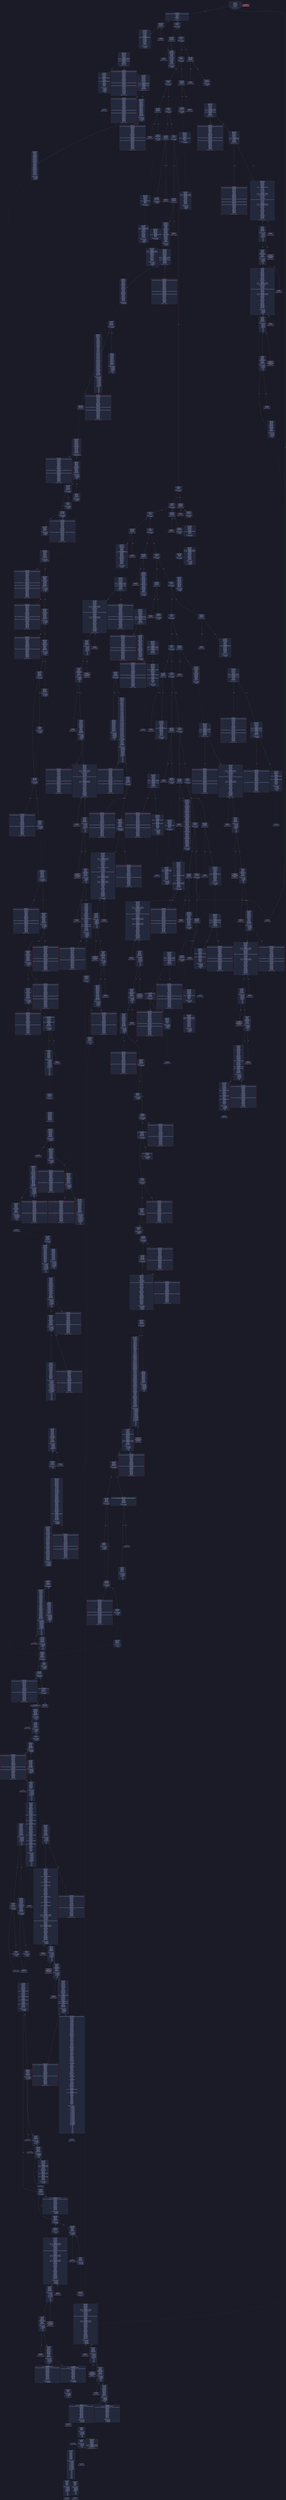 digraph G {
    node [shape=box, style="filled, rounded", color="#565f89", fontcolor="#c0caf5", fontname="Helvetica", fillcolor="#24283b"];
    edge [color="#414868", fontcolor="#c0caf5", fontname="Helvetica"];
    bgcolor="#1a1b26";
    0 [ label = "[00] PUSH1 80
[02] PUSH1 40
[04] MSTORE
[05] PUSH1 04
[07] CALLDATASIZE
[08] LT
[09] PUSH2 0112
[0c] JUMPI

Stack size req: 0, sizeΔ: 0
" shape = invhouse]
    1 [ label = "[0d] PUSH1 00
[0f] CALLDATALOAD
[10] PUSH29 0100000000000000000000000000000000000000000000000000000000
[2e] SWAP1
[2f] DIV
[30] PUSH4 ffffffff
[35] AND
[36] DUP1
[37] PUSH4 144fa6d7
[3c] EQ
[3d] PUSH2 0114
[40] JUMPI

Stack size req: 0, sizeΔ: 1
"]
    2 [ label = "[41] DUP1
[42] PUSH4 357401f5
[47] EQ
[48] PUSH2 0157
[4b] JUMPI

Stack size req: 1, sizeΔ: 0
Entry->Op usage:
	0->71:EQ:1
"]
    3 [ label = "[4c] DUP1
[4d] PUSH4 41c0e1b5
[52] EQ
[53] PUSH2 0184
[56] JUMPI

Stack size req: 1, sizeΔ: 0
Entry->Op usage:
	0->82:EQ:1
"]
    4 [ label = "[57] DUP1
[58] PUSH4 4d61537f
[5d] EQ
[5e] PUSH2 019b
[61] JUMPI

Stack size req: 1, sizeΔ: 0
Entry->Op usage:
	0->93:EQ:1
"]
    5 [ label = "[62] DUP1
[63] PUSH4 57246d23
[68] EQ
[69] PUSH2 01f2
[6c] JUMPI

Stack size req: 1, sizeΔ: 0
Entry->Op usage:
	0->104:EQ:1
"]
    6 [ label = "[6d] DUP1
[6e] PUSH4 6b5c5f39
[73] EQ
[74] PUSH2 0241
[77] JUMPI

Stack size req: 1, sizeΔ: 0
Entry->Op usage:
	0->115:EQ:1
"]
    7 [ label = "[78] DUP1
[79] PUSH4 74e048d5
[7e] EQ
[7f] PUSH2 0298
[82] JUMPI

Stack size req: 1, sizeΔ: 0
Entry->Op usage:
	0->126:EQ:1
"]
    8 [ label = "[83] DUP1
[84] PUSH4 8da5cb5b
[89] EQ
[8a] PUSH2 02d6
[8d] JUMPI

Stack size req: 1, sizeΔ: 0
Entry->Op usage:
	0->137:EQ:1
"]
    9 [ label = "[8e] DUP1
[8f] PUSH4 b539cd55
[94] EQ
[95] PUSH2 032d
[98] JUMPI

Stack size req: 1, sizeΔ: 0
Entry->Op usage:
	0->148:EQ:1
"]
    10 [ label = "[99] DUP1
[9a] PUSH4 c1075329
[9f] EQ
[a0] PUSH2 0358
[a3] JUMPI

Stack size req: 1, sizeΔ: 0
Entry->Op usage:
	0->159:EQ:1
"]
    11 [ label = "[a4] DUP1
[a5] PUSH4 ca722cdc
[aa] EQ
[ab] PUSH2 03a5
[ae] JUMPI

Stack size req: 1, sizeΔ: 0
Entry->Op usage:
	0->170:EQ:1
"]
    12 [ label = "[af] DUP1
[b0] PUSH4 d06c54fb
[b5] EQ
[b6] PUSH2 03e0
[b9] JUMPI

Stack size req: 1, sizeΔ: 0
Entry->Op usage:
	0->181:EQ:1
"]
    13 [ label = "[ba] DUP1
[bb] PUSH4 d579fd44
[c0] EQ
[c1] PUSH2 03f7
[c4] JUMPI

Stack size req: 1, sizeΔ: 0
Entry->Op usage:
	0->192:EQ:1
"]
    14 [ label = "[c5] DUP1
[c6] PUSH4 d6d30a51
[cb] EQ
[cc] PUSH2 043a
[cf] JUMPI

Stack size req: 1, sizeΔ: 0
Entry->Op usage:
	0->203:EQ:1
"]
    15 [ label = "[d0] DUP1
[d1] PUSH4 d702087f
[d6] EQ
[d7] PUSH2 0467
[da] JUMPI

Stack size req: 1, sizeΔ: 0
Entry->Op usage:
	0->214:EQ:1
"]
    16 [ label = "[db] DUP1
[dc] PUSH4 df88126f
[e1] EQ
[e2] PUSH2 04aa
[e5] JUMPI

Stack size req: 1, sizeΔ: 0
Entry->Op usage:
	0->225:EQ:1
"]
    17 [ label = "[e6] DUP1
[e7] PUSH4 e5f3e7b5
[ec] EQ
[ed] PUSH2 04f9
[f0] JUMPI

Stack size req: 1, sizeΔ: 0
Entry->Op usage:
	0->236:EQ:1
"]
    18 [ label = "[f1] DUP1
[f2] PUSH4 f8bb201c
[f7] EQ
[f8] PUSH2 056a
[fb] JUMPI

Stack size req: 1, sizeΔ: 0
Entry->Op usage:
	0->247:EQ:1
"]
    19 [ label = "[fc] DUP1
[fd] PUSH4 fbd668a9
[0102] EQ
[0103] PUSH2 05ad
[0106] JUMPI

Stack size req: 1, sizeΔ: 0
Entry->Op usage:
	0->258:EQ:1
"]
    20 [ label = "[0107] DUP1
[0108] PUSH4 fc0c546a
[010d] EQ
[010e] PUSH2 05da
[0111] JUMPI

Stack size req: 1, sizeΔ: 0
Entry->Op usage:
	0->269:EQ:1
"]
    21 [ label = "[0112] JUMPDEST
[0113] STOP

Stack size req: 0, sizeΔ: 0
" color = "darkblue"]
    22 [ label = "[0114] JUMPDEST
[0115] CALLVALUE
[0116] DUP1
[0117] ISZERO
[0118] PUSH2 0120
[011b] JUMPI

Stack size req: 0, sizeΔ: 1
"]
    23 [ label = "[011c] PUSH1 00
[011e] DUP1
[011f] REVERT

Stack size req: 0, sizeΔ: 0
" color = "red"]
    24 [ label = "[0120] JUMPDEST
[0121] POP
[0122] PUSH2 0155
[0125] PUSH1 04
[0127] DUP1
[0128] CALLDATASIZE
[0129] SUB
[012a] DUP2
[012b] ADD
[012c] SWAP1
[012d] DUP1
[012e] DUP1
[012f] CALLDATALOAD
[0130] PUSH20 ffffffffffffffffffffffffffffffffffffffff
[0145] AND
[0146] SWAP1
[0147] PUSH1 20
[0149] ADD
[014a] SWAP1
[014b] SWAP3
[014c] SWAP2
[014d] SWAP1
[014e] POP
[014f] POP
[0150] POP
[0151] PUSH2 0631
[0154] JUMP

Stack size req: 1, sizeΔ: 1
Entry->Op usage:
	0->289:POP:0
Entry->Exit:
	0->😵
"]
    25 [ label = "[0155] JUMPDEST
[0156] STOP

Stack size req: 0, sizeΔ: 0
" color = "darkblue"]
    26 [ label = "[0157] JUMPDEST
[0158] CALLVALUE
[0159] DUP1
[015a] ISZERO
[015b] PUSH2 0163
[015e] JUMPI

Stack size req: 0, sizeΔ: 1
"]
    27 [ label = "[015f] PUSH1 00
[0161] DUP1
[0162] REVERT

Stack size req: 0, sizeΔ: 0
" color = "red"]
    28 [ label = "[0163] JUMPDEST
[0164] POP
[0165] PUSH2 0182
[0168] PUSH1 04
[016a] DUP1
[016b] CALLDATASIZE
[016c] SUB
[016d] DUP2
[016e] ADD
[016f] SWAP1
[0170] DUP1
[0171] DUP1
[0172] CALLDATALOAD
[0173] SWAP1
[0174] PUSH1 20
[0176] ADD
[0177] SWAP1
[0178] SWAP3
[0179] SWAP2
[017a] SWAP1
[017b] POP
[017c] POP
[017d] POP
[017e] PUSH2 075f
[0181] JUMP

Stack size req: 1, sizeΔ: 1
Entry->Op usage:
	0->356:POP:0
Entry->Exit:
	0->😵
"]
    29 [ label = "[0182] JUMPDEST
[0183] STOP

Stack size req: 0, sizeΔ: 0
" color = "darkblue"]
    30 [ label = "[0184] JUMPDEST
[0185] CALLVALUE
[0186] DUP1
[0187] ISZERO
[0188] PUSH2 0190
[018b] JUMPI

Stack size req: 0, sizeΔ: 1
"]
    31 [ label = "[018c] PUSH1 00
[018e] DUP1
[018f] REVERT

Stack size req: 0, sizeΔ: 0
" color = "red"]
    32 [ label = "[0190] JUMPDEST
[0191] POP
[0192] PUSH2 0199
[0195] PUSH2 0a0b
[0198] JUMP

Stack size req: 1, sizeΔ: 0
Entry->Op usage:
	0->401:POP:0
Entry->Exit:
	0->😵
"]
    33 [ label = "[0199] JUMPDEST
[019a] STOP

Stack size req: 0, sizeΔ: 0
" color = "darkblue" fillcolor = "#703440"]
    34 [ label = "[019b] JUMPDEST
[019c] CALLVALUE
[019d] DUP1
[019e] ISZERO
[019f] PUSH2 01a7
[01a2] JUMPI

Stack size req: 0, sizeΔ: 1
"]
    35 [ label = "[01a3] PUSH1 00
[01a5] DUP1
[01a6] REVERT

Stack size req: 0, sizeΔ: 0
" color = "red"]
    36 [ label = "[01a7] JUMPDEST
[01a8] POP
[01a9] PUSH2 01b0
[01ac] PUSH2 0e3e
[01af] JUMP

Stack size req: 1, sizeΔ: 0
Entry->Op usage:
	0->424:POP:0
Entry->Exit:
	0->😵
"]
    37 [ label = "[01b0] JUMPDEST
[01b1] PUSH1 40
[01b3] MLOAD
[01b4] DUP1
[01b5] DUP3
[01b6] PUSH20 ffffffffffffffffffffffffffffffffffffffff
[01cb] AND
[01cc] PUSH20 ffffffffffffffffffffffffffffffffffffffff
[01e1] AND
[01e2] DUP2
[01e3] MSTORE
[01e4] PUSH1 20
[01e6] ADD
[01e7] SWAP2
[01e8] POP
[01e9] POP
[01ea] PUSH1 40
[01ec] MLOAD
[01ed] DUP1
[01ee] SWAP2
[01ef] SUB
[01f0] SWAP1
[01f1] RETURN

Stack size req: 1, sizeΔ: -1
Entry->Op usage:
	0->459:AND:1
	0->481:AND:1
	0->483:MSTORE:1
	0->488:POP:0
Entry->Exit:
	0->😵
" color = "darkblue"]
    38 [ label = "[01f2] JUMPDEST
[01f3] CALLVALUE
[01f4] DUP1
[01f5] ISZERO
[01f6] PUSH2 01fe
[01f9] JUMPI

Stack size req: 0, sizeΔ: 1
"]
    39 [ label = "[01fa] PUSH1 00
[01fc] DUP1
[01fd] REVERT

Stack size req: 0, sizeΔ: 0
" color = "red"]
    40 [ label = "[01fe] JUMPDEST
[01ff] POP
[0200] PUSH2 0207
[0203] PUSH2 0e64
[0206] JUMP

Stack size req: 1, sizeΔ: 0
Entry->Op usage:
	0->511:POP:0
Entry->Exit:
	0->😵
"]
    41 [ label = "[0207] JUMPDEST
[0208] PUSH1 40
[020a] MLOAD
[020b] DUP1
[020c] DUP3
[020d] PUSH16 ffffffffffffffffffffffffffffffff
[021e] AND
[021f] PUSH16 ffffffffffffffffffffffffffffffff
[0230] AND
[0231] DUP2
[0232] MSTORE
[0233] PUSH1 20
[0235] ADD
[0236] SWAP2
[0237] POP
[0238] POP
[0239] PUSH1 40
[023b] MLOAD
[023c] DUP1
[023d] SWAP2
[023e] SUB
[023f] SWAP1
[0240] RETURN

Stack size req: 1, sizeΔ: -1
Entry->Op usage:
	0->542:AND:1
	0->560:AND:1
	0->562:MSTORE:1
	0->567:POP:0
Entry->Exit:
	0->😵
" color = "darkblue"]
    42 [ label = "[0241] JUMPDEST
[0242] CALLVALUE
[0243] DUP1
[0244] ISZERO
[0245] PUSH2 024d
[0248] JUMPI

Stack size req: 0, sizeΔ: 1
"]
    43 [ label = "[0249] PUSH1 00
[024b] DUP1
[024c] REVERT

Stack size req: 0, sizeΔ: 0
" color = "red"]
    44 [ label = "[024d] JUMPDEST
[024e] POP
[024f] PUSH2 0256
[0252] PUSH2 0e86
[0255] JUMP

Stack size req: 1, sizeΔ: 0
Entry->Op usage:
	0->590:POP:0
Entry->Exit:
	0->😵
"]
    45 [ label = "[0256] JUMPDEST
[0257] PUSH1 40
[0259] MLOAD
[025a] DUP1
[025b] DUP3
[025c] PUSH20 ffffffffffffffffffffffffffffffffffffffff
[0271] AND
[0272] PUSH20 ffffffffffffffffffffffffffffffffffffffff
[0287] AND
[0288] DUP2
[0289] MSTORE
[028a] PUSH1 20
[028c] ADD
[028d] SWAP2
[028e] POP
[028f] POP
[0290] PUSH1 40
[0292] MLOAD
[0293] DUP1
[0294] SWAP2
[0295] SUB
[0296] SWAP1
[0297] RETURN

Stack size req: 1, sizeΔ: -1
Entry->Op usage:
	0->625:AND:1
	0->647:AND:1
	0->649:MSTORE:1
	0->654:POP:0
Entry->Exit:
	0->😵
" color = "darkblue"]
    46 [ label = "[0298] JUMPDEST
[0299] CALLVALUE
[029a] DUP1
[029b] ISZERO
[029c] PUSH2 02a4
[029f] JUMPI

Stack size req: 0, sizeΔ: 1
"]
    47 [ label = "[02a0] PUSH1 00
[02a2] DUP1
[02a3] REVERT

Stack size req: 0, sizeΔ: 0
" color = "red"]
    48 [ label = "[02a4] JUMPDEST
[02a5] POP
[02a6] PUSH2 02d4
[02a9] PUSH1 04
[02ab] DUP1
[02ac] CALLDATASIZE
[02ad] SUB
[02ae] DUP2
[02af] ADD
[02b0] SWAP1
[02b1] DUP1
[02b2] DUP1
[02b3] CALLDATALOAD
[02b4] SWAP1
[02b5] PUSH1 20
[02b7] ADD
[02b8] SWAP1
[02b9] SWAP3
[02ba] SWAP2
[02bb] SWAP1
[02bc] DUP1
[02bd] CALLDATALOAD
[02be] PUSH5 ffffffffff
[02c4] AND
[02c5] SWAP1
[02c6] PUSH1 20
[02c8] ADD
[02c9] SWAP1
[02ca] SWAP3
[02cb] SWAP2
[02cc] SWAP1
[02cd] POP
[02ce] POP
[02cf] POP
[02d0] PUSH2 0eac
[02d3] JUMP

Stack size req: 1, sizeΔ: 2
Entry->Op usage:
	0->677:POP:0
Entry->Exit:
	0->😵
"]
    49 [ label = "[02d4] JUMPDEST
[02d5] STOP

Stack size req: 0, sizeΔ: 0
" color = "darkblue"]
    50 [ label = "[02d6] JUMPDEST
[02d7] CALLVALUE
[02d8] DUP1
[02d9] ISZERO
[02da] PUSH2 02e2
[02dd] JUMPI

Stack size req: 0, sizeΔ: 1
"]
    51 [ label = "[02de] PUSH1 00
[02e0] DUP1
[02e1] REVERT

Stack size req: 0, sizeΔ: 0
" color = "red"]
    52 [ label = "[02e2] JUMPDEST
[02e3] POP
[02e4] PUSH2 02eb
[02e7] PUSH2 1130
[02ea] JUMP

Stack size req: 1, sizeΔ: 0
Entry->Op usage:
	0->739:POP:0
Entry->Exit:
	0->😵
"]
    53 [ label = "[02eb] JUMPDEST
[02ec] PUSH1 40
[02ee] MLOAD
[02ef] DUP1
[02f0] DUP3
[02f1] PUSH20 ffffffffffffffffffffffffffffffffffffffff
[0306] AND
[0307] PUSH20 ffffffffffffffffffffffffffffffffffffffff
[031c] AND
[031d] DUP2
[031e] MSTORE
[031f] PUSH1 20
[0321] ADD
[0322] SWAP2
[0323] POP
[0324] POP
[0325] PUSH1 40
[0327] MLOAD
[0328] DUP1
[0329] SWAP2
[032a] SUB
[032b] SWAP1
[032c] RETURN

Stack size req: 1, sizeΔ: -1
Entry->Op usage:
	0->774:AND:1
	0->796:AND:1
	0->798:MSTORE:1
	0->803:POP:0
Entry->Exit:
	0->😵
" color = "darkblue"]
    54 [ label = "[032d] JUMPDEST
[032e] CALLVALUE
[032f] DUP1
[0330] ISZERO
[0331] PUSH2 0339
[0334] JUMPI

Stack size req: 0, sizeΔ: 1
"]
    55 [ label = "[0335] PUSH1 00
[0337] DUP1
[0338] REVERT

Stack size req: 0, sizeΔ: 0
" color = "red"]
    56 [ label = "[0339] JUMPDEST
[033a] POP
[033b] PUSH2 0342
[033e] PUSH2 1156
[0341] JUMP

Stack size req: 1, sizeΔ: 0
Entry->Op usage:
	0->826:POP:0
Entry->Exit:
	0->😵
"]
    57 [ label = "[0342] JUMPDEST
[0343] PUSH1 40
[0345] MLOAD
[0346] DUP1
[0347] DUP3
[0348] DUP2
[0349] MSTORE
[034a] PUSH1 20
[034c] ADD
[034d] SWAP2
[034e] POP
[034f] POP
[0350] PUSH1 40
[0352] MLOAD
[0353] DUP1
[0354] SWAP2
[0355] SUB
[0356] SWAP1
[0357] RETURN

Stack size req: 1, sizeΔ: -1
Entry->Op usage:
	0->841:MSTORE:1
	0->846:POP:0
Entry->Exit:
	0->😵
" color = "darkblue"]
    58 [ label = "[0358] JUMPDEST
[0359] CALLVALUE
[035a] DUP1
[035b] ISZERO
[035c] PUSH2 0364
[035f] JUMPI

Stack size req: 0, sizeΔ: 1
"]
    59 [ label = "[0360] PUSH1 00
[0362] DUP1
[0363] REVERT

Stack size req: 0, sizeΔ: 0
" color = "red"]
    60 [ label = "[0364] JUMPDEST
[0365] POP
[0366] PUSH2 03a3
[0369] PUSH1 04
[036b] DUP1
[036c] CALLDATASIZE
[036d] SUB
[036e] DUP2
[036f] ADD
[0370] SWAP1
[0371] DUP1
[0372] DUP1
[0373] CALLDATALOAD
[0374] PUSH20 ffffffffffffffffffffffffffffffffffffffff
[0389] AND
[038a] SWAP1
[038b] PUSH1 20
[038d] ADD
[038e] SWAP1
[038f] SWAP3
[0390] SWAP2
[0391] SWAP1
[0392] DUP1
[0393] CALLDATALOAD
[0394] SWAP1
[0395] PUSH1 20
[0397] ADD
[0398] SWAP1
[0399] SWAP3
[039a] SWAP2
[039b] SWAP1
[039c] POP
[039d] POP
[039e] POP
[039f] PUSH2 115c
[03a2] JUMP

Stack size req: 1, sizeΔ: 2
Entry->Op usage:
	0->869:POP:0
Entry->Exit:
	0->😵
"]
    61 [ label = "[03a3] JUMPDEST
[03a4] STOP

Stack size req: 0, sizeΔ: 0
" color = "darkblue"]
    62 [ label = "[03a5] JUMPDEST
[03a6] CALLVALUE
[03a7] DUP1
[03a8] ISZERO
[03a9] PUSH2 03b1
[03ac] JUMPI

Stack size req: 0, sizeΔ: 1
"]
    63 [ label = "[03ad] PUSH1 00
[03af] DUP1
[03b0] REVERT

Stack size req: 0, sizeΔ: 0
" color = "red"]
    64 [ label = "[03b1] JUMPDEST
[03b2] POP
[03b3] PUSH2 03de
[03b6] PUSH1 04
[03b8] DUP1
[03b9] CALLDATASIZE
[03ba] SUB
[03bb] DUP2
[03bc] ADD
[03bd] SWAP1
[03be] DUP1
[03bf] DUP1
[03c0] CALLDATALOAD
[03c1] SWAP1
[03c2] PUSH1 20
[03c4] ADD
[03c5] SWAP1
[03c6] SWAP3
[03c7] SWAP2
[03c8] SWAP1
[03c9] DUP1
[03ca] CALLDATALOAD
[03cb] PUSH1 00
[03cd] NOT
[03ce] AND
[03cf] SWAP1
[03d0] PUSH1 20
[03d2] ADD
[03d3] SWAP1
[03d4] SWAP3
[03d5] SWAP2
[03d6] SWAP1
[03d7] POP
[03d8] POP
[03d9] POP
[03da] PUSH2 15aa
[03dd] JUMP

Stack size req: 1, sizeΔ: 2
Entry->Op usage:
	0->946:POP:0
Entry->Exit:
	0->😵
"]
    65 [ label = "[03de] JUMPDEST
[03df] STOP

Stack size req: 0, sizeΔ: 0
" color = "darkblue"]
    66 [ label = "[03e0] JUMPDEST
[03e1] CALLVALUE
[03e2] DUP1
[03e3] ISZERO
[03e4] PUSH2 03ec
[03e7] JUMPI

Stack size req: 0, sizeΔ: 1
"]
    67 [ label = "[03e8] PUSH1 00
[03ea] DUP1
[03eb] REVERT

Stack size req: 0, sizeΔ: 0
" color = "red"]
    68 [ label = "[03ec] JUMPDEST
[03ed] POP
[03ee] PUSH2 03f5
[03f1] PUSH2 1af0
[03f4] JUMP

Stack size req: 1, sizeΔ: 0
Entry->Op usage:
	0->1005:POP:0
Entry->Exit:
	0->😵
"]
    69 [ label = "[03f5] JUMPDEST
[03f6] STOP

Stack size req: 0, sizeΔ: 0
" color = "darkblue"]
    70 [ label = "[03f7] JUMPDEST
[03f8] CALLVALUE
[03f9] DUP1
[03fa] ISZERO
[03fb] PUSH2 0403
[03fe] JUMPI

Stack size req: 0, sizeΔ: 1
"]
    71 [ label = "[03ff] PUSH1 00
[0401] DUP1
[0402] REVERT

Stack size req: 0, sizeΔ: 0
" color = "red"]
    72 [ label = "[0403] JUMPDEST
[0404] POP
[0405] PUSH2 0438
[0408] PUSH1 04
[040a] DUP1
[040b] CALLDATASIZE
[040c] SUB
[040d] DUP2
[040e] ADD
[040f] SWAP1
[0410] DUP1
[0411] DUP1
[0412] CALLDATALOAD
[0413] PUSH20 ffffffffffffffffffffffffffffffffffffffff
[0428] AND
[0429] SWAP1
[042a] PUSH1 20
[042c] ADD
[042d] SWAP1
[042e] SWAP3
[042f] SWAP2
[0430] SWAP1
[0431] POP
[0432] POP
[0433] POP
[0434] PUSH2 1c40
[0437] JUMP

Stack size req: 1, sizeΔ: 1
Entry->Op usage:
	0->1028:POP:0
Entry->Exit:
	0->😵
"]
    73 [ label = "[0438] JUMPDEST
[0439] STOP

Stack size req: 0, sizeΔ: 0
" color = "darkblue"]
    74 [ label = "[043a] JUMPDEST
[043b] CALLVALUE
[043c] DUP1
[043d] ISZERO
[043e] PUSH2 0446
[0441] JUMPI

Stack size req: 0, sizeΔ: 1
"]
    75 [ label = "[0442] PUSH1 00
[0444] DUP1
[0445] REVERT

Stack size req: 0, sizeΔ: 0
" color = "red"]
    76 [ label = "[0446] JUMPDEST
[0447] POP
[0448] PUSH2 0465
[044b] PUSH1 04
[044d] DUP1
[044e] CALLDATASIZE
[044f] SUB
[0450] DUP2
[0451] ADD
[0452] SWAP1
[0453] DUP1
[0454] DUP1
[0455] CALLDATALOAD
[0456] SWAP1
[0457] PUSH1 20
[0459] ADD
[045a] SWAP1
[045b] SWAP3
[045c] SWAP2
[045d] SWAP1
[045e] POP
[045f] POP
[0460] POP
[0461] PUSH2 1e35
[0464] JUMP

Stack size req: 1, sizeΔ: 1
Entry->Op usage:
	0->1095:POP:0
Entry->Exit:
	0->😵
"]
    77 [ label = "[0465] JUMPDEST
[0466] STOP

Stack size req: 0, sizeΔ: 0
" color = "darkblue"]
    78 [ label = "[0467] JUMPDEST
[0468] CALLVALUE
[0469] DUP1
[046a] ISZERO
[046b] PUSH2 0473
[046e] JUMPI

Stack size req: 0, sizeΔ: 1
"]
    79 [ label = "[046f] PUSH1 00
[0471] DUP1
[0472] REVERT

Stack size req: 0, sizeΔ: 0
" color = "red"]
    80 [ label = "[0473] JUMPDEST
[0474] POP
[0475] PUSH2 04a8
[0478] PUSH1 04
[047a] DUP1
[047b] CALLDATASIZE
[047c] SUB
[047d] DUP2
[047e] ADD
[047f] SWAP1
[0480] DUP1
[0481] DUP1
[0482] CALLDATALOAD
[0483] PUSH20 ffffffffffffffffffffffffffffffffffffffff
[0498] AND
[0499] SWAP1
[049a] PUSH1 20
[049c] ADD
[049d] SWAP1
[049e] SWAP3
[049f] SWAP2
[04a0] SWAP1
[04a1] POP
[04a2] POP
[04a3] POP
[04a4] PUSH2 22d1
[04a7] JUMP

Stack size req: 1, sizeΔ: 1
Entry->Op usage:
	0->1140:POP:0
Entry->Exit:
	0->😵
"]
    81 [ label = "[04a8] JUMPDEST
[04a9] STOP

Stack size req: 0, sizeΔ: 0
" color = "darkblue"]
    82 [ label = "[04aa] JUMPDEST
[04ab] CALLVALUE
[04ac] DUP1
[04ad] ISZERO
[04ae] PUSH2 04b6
[04b1] JUMPI

Stack size req: 0, sizeΔ: 1
"]
    83 [ label = "[04b2] PUSH1 00
[04b4] DUP1
[04b5] REVERT

Stack size req: 0, sizeΔ: 0
" color = "red"]
    84 [ label = "[04b6] JUMPDEST
[04b7] POP
[04b8] PUSH2 04bf
[04bb] PUSH2 2400
[04be] JUMP

Stack size req: 1, sizeΔ: 0
Entry->Op usage:
	0->1207:POP:0
Entry->Exit:
	0->😵
"]
    85 [ label = "[04bf] JUMPDEST
[04c0] PUSH1 40
[04c2] MLOAD
[04c3] DUP1
[04c4] DUP3
[04c5] PUSH16 ffffffffffffffffffffffffffffffff
[04d6] AND
[04d7] PUSH16 ffffffffffffffffffffffffffffffff
[04e8] AND
[04e9] DUP2
[04ea] MSTORE
[04eb] PUSH1 20
[04ed] ADD
[04ee] SWAP2
[04ef] POP
[04f0] POP
[04f1] PUSH1 40
[04f3] MLOAD
[04f4] DUP1
[04f5] SWAP2
[04f6] SUB
[04f7] SWAP1
[04f8] RETURN

Stack size req: 1, sizeΔ: -1
Entry->Op usage:
	0->1238:AND:1
	0->1256:AND:1
	0->1258:MSTORE:1
	0->1263:POP:0
Entry->Exit:
	0->😵
" color = "darkblue"]
    86 [ label = "[04f9] JUMPDEST
[04fa] CALLVALUE
[04fb] DUP1
[04fc] ISZERO
[04fd] PUSH2 0505
[0500] JUMPI

Stack size req: 0, sizeΔ: 1
"]
    87 [ label = "[0501] PUSH1 00
[0503] DUP1
[0504] REVERT

Stack size req: 0, sizeΔ: 0
" color = "red"]
    88 [ label = "[0505] JUMPDEST
[0506] POP
[0507] PUSH2 0568
[050a] PUSH1 04
[050c] DUP1
[050d] CALLDATASIZE
[050e] SUB
[050f] DUP2
[0510] ADD
[0511] SWAP1
[0512] DUP1
[0513] DUP1
[0514] CALLDATALOAD
[0515] SWAP1
[0516] PUSH1 20
[0518] ADD
[0519] SWAP1
[051a] SWAP3
[051b] SWAP2
[051c] SWAP1
[051d] DUP1
[051e] CALLDATALOAD
[051f] SWAP1
[0520] PUSH1 20
[0522] ADD
[0523] SWAP1
[0524] SWAP3
[0525] SWAP2
[0526] SWAP1
[0527] DUP1
[0528] CALLDATALOAD
[0529] SWAP1
[052a] PUSH1 20
[052c] ADD
[052d] SWAP1
[052e] SWAP3
[052f] SWAP2
[0530] SWAP1
[0531] DUP1
[0532] CALLDATALOAD
[0533] SWAP1
[0534] PUSH1 20
[0536] ADD
[0537] SWAP1
[0538] SWAP3
[0539] SWAP2
[053a] SWAP1
[053b] DUP1
[053c] CALLDATALOAD
[053d] SWAP1
[053e] PUSH1 20
[0540] ADD
[0541] SWAP1
[0542] SWAP3
[0543] SWAP2
[0544] SWAP1
[0545] DUP1
[0546] CALLDATALOAD
[0547] PUSH1 00
[0549] NOT
[054a] AND
[054b] SWAP1
[054c] PUSH1 20
[054e] ADD
[054f] SWAP1
[0550] SWAP3
[0551] SWAP2
[0552] SWAP1
[0553] DUP1
[0554] CALLDATALOAD
[0555] PUSH1 00
[0557] NOT
[0558] AND
[0559] SWAP1
[055a] PUSH1 20
[055c] ADD
[055d] SWAP1
[055e] SWAP3
[055f] SWAP2
[0560] SWAP1
[0561] POP
[0562] POP
[0563] POP
[0564] PUSH2 2422
[0567] JUMP

Stack size req: 1, sizeΔ: 7
Entry->Op usage:
	0->1286:POP:0
Entry->Exit:
	0->😵
"]
    89 [ label = "[0568] JUMPDEST
[0569] STOP

Stack size req: 0, sizeΔ: 0
" color = "darkblue"]
    90 [ label = "[056a] JUMPDEST
[056b] CALLVALUE
[056c] DUP1
[056d] ISZERO
[056e] PUSH2 0576
[0571] JUMPI

Stack size req: 0, sizeΔ: 1
"]
    91 [ label = "[0572] PUSH1 00
[0574] DUP1
[0575] REVERT

Stack size req: 0, sizeΔ: 0
" color = "red"]
    92 [ label = "[0576] JUMPDEST
[0577] POP
[0578] PUSH2 05ab
[057b] PUSH1 04
[057d] DUP1
[057e] CALLDATASIZE
[057f] SUB
[0580] DUP2
[0581] ADD
[0582] SWAP1
[0583] DUP1
[0584] DUP1
[0585] CALLDATALOAD
[0586] PUSH20 ffffffffffffffffffffffffffffffffffffffff
[059b] AND
[059c] SWAP1
[059d] PUSH1 20
[059f] ADD
[05a0] SWAP1
[05a1] SWAP3
[05a2] SWAP2
[05a3] SWAP1
[05a4] POP
[05a5] POP
[05a6] POP
[05a7] PUSH2 3008
[05aa] JUMP

Stack size req: 1, sizeΔ: 1
Entry->Op usage:
	0->1399:POP:0
Entry->Exit:
	0->😵
"]
    93 [ label = "[05ab] JUMPDEST
[05ac] STOP

Stack size req: 0, sizeΔ: 0
" color = "darkblue"]
    94 [ label = "[05ad] JUMPDEST
[05ae] CALLVALUE
[05af] DUP1
[05b0] ISZERO
[05b1] PUSH2 05b9
[05b4] JUMPI

Stack size req: 0, sizeΔ: 1
"]
    95 [ label = "[05b5] PUSH1 00
[05b7] DUP1
[05b8] REVERT

Stack size req: 0, sizeΔ: 0
" color = "red"]
    96 [ label = "[05b9] JUMPDEST
[05ba] POP
[05bb] PUSH2 05d8
[05be] PUSH1 04
[05c0] DUP1
[05c1] CALLDATASIZE
[05c2] SUB
[05c3] DUP2
[05c4] ADD
[05c5] SWAP1
[05c6] DUP1
[05c7] DUP1
[05c8] CALLDATALOAD
[05c9] SWAP1
[05ca] PUSH1 20
[05cc] ADD
[05cd] SWAP1
[05ce] SWAP3
[05cf] SWAP2
[05d0] SWAP1
[05d1] POP
[05d2] POP
[05d3] POP
[05d4] PUSH2 3137
[05d7] JUMP

Stack size req: 1, sizeΔ: 1
Entry->Op usage:
	0->1466:POP:0
Entry->Exit:
	0->😵
"]
    97 [ label = "[05d8] JUMPDEST
[05d9] STOP

Stack size req: 0, sizeΔ: 0
" color = "darkblue"]
    98 [ label = "[05da] JUMPDEST
[05db] CALLVALUE
[05dc] DUP1
[05dd] ISZERO
[05de] PUSH2 05e6
[05e1] JUMPI

Stack size req: 0, sizeΔ: 1
"]
    99 [ label = "[05e2] PUSH1 00
[05e4] DUP1
[05e5] REVERT

Stack size req: 0, sizeΔ: 0
" color = "red"]
    100 [ label = "[05e6] JUMPDEST
[05e7] POP
[05e8] PUSH2 05ef
[05eb] PUSH2 32d3
[05ee] JUMP

Stack size req: 1, sizeΔ: 0
Entry->Op usage:
	0->1511:POP:0
Entry->Exit:
	0->😵
"]
    101 [ label = "[05ef] JUMPDEST
[05f0] PUSH1 40
[05f2] MLOAD
[05f3] DUP1
[05f4] DUP3
[05f5] PUSH20 ffffffffffffffffffffffffffffffffffffffff
[060a] AND
[060b] PUSH20 ffffffffffffffffffffffffffffffffffffffff
[0620] AND
[0621] DUP2
[0622] MSTORE
[0623] PUSH1 20
[0625] ADD
[0626] SWAP2
[0627] POP
[0628] POP
[0629] PUSH1 40
[062b] MLOAD
[062c] DUP1
[062d] SWAP2
[062e] SUB
[062f] SWAP1
[0630] RETURN

Stack size req: 1, sizeΔ: -1
Entry->Op usage:
	0->1546:AND:1
	0->1568:AND:1
	0->1570:MSTORE:1
	0->1575:POP:0
Entry->Exit:
	0->😵
" color = "darkblue"]
    102 [ label = "[0631] JUMPDEST
[0632] PUSH1 01
[0634] PUSH1 00
[0636] SWAP1
[0637] SLOAD
[0638] SWAP1
[0639] PUSH2 0100
[063c] EXP
[063d] SWAP1
[063e] DIV
[063f] PUSH20 ffffffffffffffffffffffffffffffffffffffff
[0654] AND
[0655] PUSH20 ffffffffffffffffffffffffffffffffffffffff
[066a] AND
[066b] CALLER
[066c] PUSH20 ffffffffffffffffffffffffffffffffffffffff
[0681] AND
[0682] EQ
[0683] ISZERO
[0684] ISZERO
[0685] PUSH2 071c
[0688] JUMPI

Stack size req: 0, sizeΔ: 0
"]
    103 [ label = "[0689] PUSH1 40
[068b] MLOAD
[068c] PUSH32 08c379a000000000000000000000000000000000000000000000000000000000
[06ad] DUP2
[06ae] MSTORE
[06af] PUSH1 04
[06b1] ADD
[06b2] DUP1
[06b3] DUP1
[06b4] PUSH1 20
[06b6] ADD
[06b7] DUP3
[06b8] DUP2
[06b9] SUB
[06ba] DUP3
[06bb] MSTORE
[06bc] PUSH1 26
[06be] DUP2
[06bf] MSTORE
[06c0] PUSH1 20
[06c2] ADD
[06c3] DUP1
[06c4] PUSH32 4f6e6c794f776e6572206d6574686f64732063616c6c6564206279206e6f6e2d
[06e5] DUP2
[06e6] MSTORE
[06e7] PUSH1 20
[06e9] ADD
[06ea] PUSH32 6f776e65722e0000000000000000000000000000000000000000000000000000
[070b] DUP2
[070c] MSTORE
[070d] POP
[070e] PUSH1 40
[0710] ADD
[0711] SWAP2
[0712] POP
[0713] POP
[0714] PUSH1 40
[0716] MLOAD
[0717] DUP1
[0718] SWAP2
[0719] SUB
[071a] SWAP1
[071b] REVERT

Stack size req: 0, sizeΔ: 0
" color = "red"]
    104 [ label = "[071c] JUMPDEST
[071d] DUP1
[071e] PUSH1 00
[0720] DUP1
[0721] PUSH2 0100
[0724] EXP
[0725] DUP2
[0726] SLOAD
[0727] DUP2
[0728] PUSH20 ffffffffffffffffffffffffffffffffffffffff
[073d] MUL
[073e] NOT
[073f] AND
[0740] SWAP1
[0741] DUP4
[0742] PUSH20 ffffffffffffffffffffffffffffffffffffffff
[0757] AND
[0758] MUL
[0759] OR
[075a] SWAP1
[075b] SSTORE
[075c] POP
[075d] POP
[075e] JUMP
Indirect!

Stack size req: 2, sizeΔ: -2
Entry->Op usage:
	0->1879:AND:1
	0->1880:MUL:0
	0->1884:POP:0
	0->1885:POP:0
	1->1886:JUMP:0
Entry->Exit:
	0->😵
	1->😵
" color = "teal"]
    105 [ label = "[075f] JUMPDEST
[0760] PUSH1 00
[0762] DUP1
[0763] PUSH1 00
[0765] DUP1
[0766] PUSH1 07
[0768] PUSH1 00
[076a] SWAP1
[076b] SLOAD
[076c] SWAP1
[076d] PUSH2 0100
[0770] EXP
[0771] SWAP1
[0772] DIV
[0773] PUSH20 ffffffffffffffffffffffffffffffffffffffff
[0788] AND
[0789] PUSH20 ffffffffffffffffffffffffffffffffffffffff
[079e] AND
[079f] CALLER
[07a0] PUSH20 ffffffffffffffffffffffffffffffffffffffff
[07b5] AND
[07b6] EQ
[07b7] ISZERO
[07b8] ISZERO
[07b9] PUSH2 0850
[07bc] JUMPI

Stack size req: 0, sizeΔ: 4
"]
    106 [ label = "[07bd] PUSH1 40
[07bf] MLOAD
[07c0] PUSH32 08c379a000000000000000000000000000000000000000000000000000000000
[07e1] DUP2
[07e2] MSTORE
[07e3] PUSH1 04
[07e5] ADD
[07e6] DUP1
[07e7] DUP1
[07e8] PUSH1 20
[07ea] ADD
[07eb] DUP3
[07ec] DUP2
[07ed] SUB
[07ee] DUP3
[07ef] MSTORE
[07f0] PUSH1 2c
[07f2] DUP2
[07f3] MSTORE
[07f4] PUSH1 20
[07f6] ADD
[07f7] DUP1
[07f8] PUSH32 4f6e6c7943726f7570696572206d6574686f64732063616c6c6564206279206e
[0819] DUP2
[081a] MSTORE
[081b] PUSH1 20
[081d] ADD
[081e] PUSH32 6f6e2d63726f75706965722e0000000000000000000000000000000000000000
[083f] DUP2
[0840] MSTORE
[0841] POP
[0842] PUSH1 40
[0844] ADD
[0845] SWAP2
[0846] POP
[0847] POP
[0848] PUSH1 40
[084a] MLOAD
[084b] DUP1
[084c] SWAP2
[084d] SUB
[084e] SWAP1
[084f] REVERT

Stack size req: 0, sizeΔ: 0
" color = "red"]
    107 [ label = "[0850] JUMPDEST
[0851] PUSH1 06
[0853] PUSH1 00
[0855] DUP7
[0856] DUP2
[0857] MSTORE
[0858] PUSH1 20
[085a] ADD
[085b] SWAP1
[085c] DUP2
[085d] MSTORE
[085e] PUSH1 20
[0860] ADD
[0861] PUSH1 00
[0863] SHA3
[0864] SWAP4
[0865] POP
[0866] DUP4
[0867] PUSH1 00
[0869] ADD
[086a] SLOAD
[086b] SWAP3
[086c] POP
[086d] PUSH1 00
[086f] DUP4
[0870] EQ
[0871] ISZERO
[0872] ISZERO
[0873] ISZERO
[0874] PUSH2 090b
[0877] JUMPI

Stack size req: 5, sizeΔ: 0
Entry->Op usage:
	2->2156:POP:0
	3->2149:POP:0
	4->2135:MSTORE:1
Entry->Exit:
	2->😵
	3->😵
"]
    108 [ label = "[0878] PUSH1 40
[087a] MLOAD
[087b] PUSH32 08c379a000000000000000000000000000000000000000000000000000000000
[089c] DUP2
[089d] MSTORE
[089e] PUSH1 04
[08a0] ADD
[08a1] DUP1
[08a2] DUP1
[08a3] PUSH1 20
[08a5] ADD
[08a6] DUP3
[08a7] DUP2
[08a8] SUB
[08a9] DUP3
[08aa] MSTORE
[08ab] PUSH1 22
[08ad] DUP2
[08ae] MSTORE
[08af] PUSH1 20
[08b1] ADD
[08b2] DUP1
[08b3] PUSH32 4265742073686f756c6420626520696e20616e20276163746976652720737461
[08d4] DUP2
[08d5] MSTORE
[08d6] PUSH1 20
[08d8] ADD
[08d9] PUSH32 7465000000000000000000000000000000000000000000000000000000000000
[08fa] DUP2
[08fb] MSTORE
[08fc] POP
[08fd] PUSH1 40
[08ff] ADD
[0900] SWAP2
[0901] POP
[0902] POP
[0903] PUSH1 40
[0905] MLOAD
[0906] DUP1
[0907] SWAP2
[0908] SUB
[0909] SWAP1
[090a] REVERT

Stack size req: 0, sizeΔ: 0
" color = "red"]
    109 [ label = "[090b] JUMPDEST
[090c] PUSH1 00
[090e] DUP5
[090f] PUSH1 00
[0911] ADD
[0912] DUP2
[0913] SWAP1
[0914] SSTORE
[0915] POP
[0916] PUSH2 0948
[0919] DUP4
[091a] DUP6
[091b] PUSH1 01
[091d] ADD
[091e] PUSH1 00
[0920] SWAP1
[0921] SLOAD
[0922] SWAP1
[0923] PUSH2 0100
[0926] EXP
[0927] SWAP1
[0928] DIV
[0929] PUSH1 ff
[092b] AND
[092c] PUSH1 ff
[092e] AND
[092f] DUP7
[0930] PUSH1 01
[0932] ADD
[0933] PUSH1 01
[0935] SWAP1
[0936] SLOAD
[0937] SWAP1
[0938] PUSH2 0100
[093b] EXP
[093c] SWAP1
[093d] DIV
[093e] PUSH1 ff
[0940] AND
[0941] PUSH1 ff
[0943] AND
[0944] PUSH2 32fc
[0947] JUMP

Stack size req: 4, sizeΔ: 4
Entry->Op usage:
	3->2321:ADD:1
	3->2333:ADD:1
	3->2354:ADD:1
Entry->Exit:
	2->2, 6
"]
    110 [ label = "[0948] JUMPDEST
[0949] DUP1
[094a] SWAP3
[094b] POP
[094c] DUP2
[094d] SWAP4
[094e] POP
[094f] POP
[0950] POP
[0951] DUP2
[0952] PUSH1 05
[0954] PUSH1 10
[0956] DUP3
[0957] DUP3
[0958] DUP3
[0959] SWAP1
[095a] SLOAD
[095b] SWAP1
[095c] PUSH2 0100
[095f] EXP
[0960] SWAP1
[0961] DIV
[0962] PUSH16 ffffffffffffffffffffffffffffffff
[0973] AND
[0974] SUB
[0975] SWAP3
[0976] POP
[0977] PUSH2 0100
[097a] EXP
[097b] DUP2
[097c] SLOAD
[097d] DUP2
[097e] PUSH16 ffffffffffffffffffffffffffffffff
[098f] MUL
[0990] NOT
[0991] AND
[0992] SWAP1
[0993] DUP4
[0994] PUSH16 ffffffffffffffffffffffffffffffff
[09a5] AND
[09a6] MUL
[09a7] OR
[09a8] SWAP1
[09a9] SSTORE
[09aa] POP
[09ab] DUP1
[09ac] PUSH1 05
[09ae] PUSH1 00
[09b0] DUP3
[09b1] DUP3
[09b2] DUP3
[09b3] SWAP1
[09b4] SLOAD
[09b5] SWAP1
[09b6] PUSH2 0100
[09b9] EXP
[09ba] SWAP1
[09bb] DIV
[09bc] PUSH16 ffffffffffffffffffffffffffffffff
[09cd] AND
[09ce] SUB
[09cf] SWAP3
[09d0] POP
[09d1] PUSH2 0100
[09d4] EXP
[09d5] DUP2
[09d6] SLOAD
[09d7] DUP2
[09d8] PUSH16 ffffffffffffffffffffffffffffffff
[09e9] MUL
[09ea] NOT
[09eb] AND
[09ec] SWAP1
[09ed] DUP4
[09ee] PUSH16 ffffffffffffffffffffffffffffffff
[09ff] AND
[0a00] MUL
[0a01] OR
[0a02] SWAP1
[0a03] SSTORE
[0a04] POP
[0a05] POP
[0a06] POP
[0a07] POP
[0a08] POP
[0a09] POP
[0a0a] JUMP
Indirect!

Stack size req: 8, sizeΔ: -8
Entry->Op usage:
	0->2383:POP:0
	0->2510:SUB:1
	0->2512:POP:0
	0->2565:POP:0
	1->2384:POP:0
	1->2420:SUB:1
	1->2422:POP:0
	1->2566:POP:0
	2->2379:POP:0
	3->2382:POP:0
	4->2567:POP:0
	5->2568:POP:0
	6->2569:POP:0
	7->2570:JUMP:0
Entry->Exit:
	0->😵
	1->😵
	2->😵
	3->😵
	4->😵
	5->😵
	6->😵
	7->😵
" color = "teal"]
    111 [ label = "[0a0b] JUMPDEST
[0a0c] PUSH1 01
[0a0e] PUSH1 00
[0a10] SWAP1
[0a11] SLOAD
[0a12] SWAP1
[0a13] PUSH2 0100
[0a16] EXP
[0a17] SWAP1
[0a18] DIV
[0a19] PUSH20 ffffffffffffffffffffffffffffffffffffffff
[0a2e] AND
[0a2f] PUSH20 ffffffffffffffffffffffffffffffffffffffff
[0a44] AND
[0a45] CALLER
[0a46] PUSH20 ffffffffffffffffffffffffffffffffffffffff
[0a5b] AND
[0a5c] EQ
[0a5d] ISZERO
[0a5e] ISZERO
[0a5f] PUSH2 0af6
[0a62] JUMPI

Stack size req: 0, sizeΔ: 0
"]
    112 [ label = "[0a63] PUSH1 40
[0a65] MLOAD
[0a66] PUSH32 08c379a000000000000000000000000000000000000000000000000000000000
[0a87] DUP2
[0a88] MSTORE
[0a89] PUSH1 04
[0a8b] ADD
[0a8c] DUP1
[0a8d] DUP1
[0a8e] PUSH1 20
[0a90] ADD
[0a91] DUP3
[0a92] DUP2
[0a93] SUB
[0a94] DUP3
[0a95] MSTORE
[0a96] PUSH1 26
[0a98] DUP2
[0a99] MSTORE
[0a9a] PUSH1 20
[0a9c] ADD
[0a9d] DUP1
[0a9e] PUSH32 4f6e6c794f776e6572206d6574686f64732063616c6c6564206279206e6f6e2d
[0abf] DUP2
[0ac0] MSTORE
[0ac1] PUSH1 20
[0ac3] ADD
[0ac4] PUSH32 6f776e65722e0000000000000000000000000000000000000000000000000000
[0ae5] DUP2
[0ae6] MSTORE
[0ae7] POP
[0ae8] PUSH1 40
[0aea] ADD
[0aeb] SWAP2
[0aec] POP
[0aed] POP
[0aee] PUSH1 40
[0af0] MLOAD
[0af1] DUP1
[0af2] SWAP2
[0af3] SUB
[0af4] SWAP1
[0af5] REVERT

Stack size req: 0, sizeΔ: 0
" color = "red"]
    113 [ label = "[0af6] JUMPDEST
[0af7] PUSH1 00
[0af9] PUSH1 05
[0afb] PUSH1 10
[0afd] SWAP1
[0afe] SLOAD
[0aff] SWAP1
[0b00] PUSH2 0100
[0b03] EXP
[0b04] SWAP1
[0b05] DIV
[0b06] PUSH16 ffffffffffffffffffffffffffffffff
[0b17] AND
[0b18] PUSH16 ffffffffffffffffffffffffffffffff
[0b29] AND
[0b2a] EQ
[0b2b] ISZERO
[0b2c] ISZERO
[0b2d] PUSH2 0bea
[0b30] JUMPI

Stack size req: 0, sizeΔ: 0
"]
    114 [ label = "[0b31] PUSH1 40
[0b33] MLOAD
[0b34] PUSH32 08c379a000000000000000000000000000000000000000000000000000000000
[0b55] DUP2
[0b56] MSTORE
[0b57] PUSH1 04
[0b59] ADD
[0b5a] DUP1
[0b5b] DUP1
[0b5c] PUSH1 20
[0b5e] ADD
[0b5f] DUP3
[0b60] DUP2
[0b61] SUB
[0b62] DUP3
[0b63] MSTORE
[0b64] PUSH1 48
[0b66] DUP2
[0b67] MSTORE
[0b68] PUSH1 20
[0b6a] ADD
[0b6b] DUP1
[0b6c] PUSH32 416c6c20626574732073686f756c642062652070726f63657373656420287365
[0b8d] DUP2
[0b8e] MSTORE
[0b8f] PUSH1 20
[0b91] ADD
[0b92] PUSH32 74746c6564206f7220726566756e64656429206265666f72652073656c662d64
[0bb3] DUP2
[0bb4] MSTORE
[0bb5] PUSH1 20
[0bb7] ADD
[0bb8] PUSH32 657374727563742e000000000000000000000000000000000000000000000000
[0bd9] DUP2
[0bda] MSTORE
[0bdb] POP
[0bdc] PUSH1 60
[0bde] ADD
[0bdf] SWAP2
[0be0] POP
[0be1] POP
[0be2] PUSH1 40
[0be4] MLOAD
[0be5] DUP1
[0be6] SWAP2
[0be7] SUB
[0be8] SWAP1
[0be9] REVERT

Stack size req: 0, sizeΔ: 0
" color = "red"]
    115 [ label = "[0bea] JUMPDEST
[0beb] PUSH2 0e03
[0bee] PUSH1 01
[0bf0] PUSH1 00
[0bf2] SWAP1
[0bf3] SLOAD
[0bf4] SWAP1
[0bf5] PUSH2 0100
[0bf8] EXP
[0bf9] SWAP1
[0bfa] DIV
[0bfb] PUSH20 ffffffffffffffffffffffffffffffffffffffff
[0c10] AND
[0c11] PUSH1 00
[0c13] DUP1
[0c14] SWAP1
[0c15] SLOAD
[0c16] SWAP1
[0c17] PUSH2 0100
[0c1a] EXP
[0c1b] SWAP1
[0c1c] DIV
[0c1d] PUSH20 ffffffffffffffffffffffffffffffffffffffff
[0c32] AND
[0c33] PUSH20 ffffffffffffffffffffffffffffffffffffffff
[0c48] AND
[0c49] PUSH4 70a08231
[0c4e] ADDRESS
[0c4f] PUSH1 40
[0c51] MLOAD
[0c52] DUP3
[0c53] PUSH4 ffffffff
[0c58] AND
[0c59] PUSH29 0100000000000000000000000000000000000000000000000000000000
[0c77] MUL
[0c78] DUP2
[0c79] MSTORE
[0c7a] PUSH1 04
[0c7c] ADD
[0c7d] DUP1
[0c7e] DUP3
[0c7f] PUSH20 ffffffffffffffffffffffffffffffffffffffff
[0c94] AND
[0c95] PUSH20 ffffffffffffffffffffffffffffffffffffffff
[0caa] AND
[0cab] DUP2
[0cac] MSTORE
[0cad] PUSH1 20
[0caf] ADD
[0cb0] SWAP2
[0cb1] POP
[0cb2] POP
[0cb3] PUSH1 20
[0cb5] PUSH1 40
[0cb7] MLOAD
[0cb8] DUP1
[0cb9] DUP4
[0cba] SUB
[0cbb] DUP2
[0cbc] PUSH1 00
[0cbe] DUP8
[0cbf] DUP1
[0cc0] EXTCODESIZE
[0cc1] ISZERO
[0cc2] DUP1
[0cc3] ISZERO
[0cc4] PUSH2 0ccc
[0cc7] JUMPI

Stack size req: 0, sizeΔ: 12
"]
    116 [ label = "[0cc8] PUSH1 00
[0cca] DUP1
[0ccb] REVERT

Stack size req: 0, sizeΔ: 0
" color = "red"]
    117 [ label = "[0ccc] JUMPDEST
[0ccd] POP
[0cce] GAS
[0ccf] CALL
[0cd0] ISZERO
[0cd1] DUP1
[0cd2] ISZERO
[0cd3] PUSH2 0ce0
[0cd6] JUMPI

Stack size req: 7, sizeΔ: -6
Entry->Op usage:
	0->3277:POP:0
	1->3279:CALL:1
	2->3279:CALL:2
	3->3279:CALL:3
	4->3279:CALL:4
	5->3279:CALL:5
	6->3279:CALL:6
Entry->Exit:
	0->😵
	1->😵
	2->😵
	3->😵
	4->😵
	5->😵
	6->😵
"]
    118 [ label = "[0cd7] RETURNDATASIZE
[0cd8] PUSH1 00
[0cda] DUP1
[0cdb] RETURNDATACOPY
[0cdc] RETURNDATASIZE
[0cdd] PUSH1 00
[0cdf] REVERT

Stack size req: 0, sizeΔ: 0
" color = "red"]
    119 [ label = "[0ce0] JUMPDEST
[0ce1] POP
[0ce2] POP
[0ce3] POP
[0ce4] POP
[0ce5] PUSH1 40
[0ce7] MLOAD
[0ce8] RETURNDATASIZE
[0ce9] PUSH1 20
[0ceb] DUP2
[0cec] LT
[0ced] ISZERO
[0cee] PUSH2 0cf6
[0cf1] JUMPI

Stack size req: 4, sizeΔ: -2
Entry->Op usage:
	0->3297:POP:0
	1->3298:POP:0
	2->3299:POP:0
	3->3300:POP:0
Entry->Exit:
	0->😵
	1->😵
	2->😵
	3->😵
"]
    120 [ label = "[0cf2] PUSH1 00
[0cf4] DUP1
[0cf5] REVERT

Stack size req: 0, sizeΔ: 0
" color = "red"]
    121 [ label = "[0cf6] JUMPDEST
[0cf7] DUP2
[0cf8] ADD
[0cf9] SWAP1
[0cfa] DUP1
[0cfb] DUP1
[0cfc] MLOAD
[0cfd] SWAP1
[0cfe] PUSH1 20
[0d00] ADD
[0d01] SWAP1
[0d02] SWAP3
[0d03] SWAP2
[0d04] SWAP1
[0d05] POP
[0d06] POP
[0d07] POP
[0d08] PUSH1 00
[0d0a] DUP1
[0d0b] SWAP1
[0d0c] SLOAD
[0d0d] SWAP1
[0d0e] PUSH2 0100
[0d11] EXP
[0d12] SWAP1
[0d13] DIV
[0d14] PUSH20 ffffffffffffffffffffffffffffffffffffffff
[0d29] AND
[0d2a] PUSH20 ffffffffffffffffffffffffffffffffffffffff
[0d3f] AND
[0d40] PUSH4 70a08231
[0d45] ADDRESS
[0d46] PUSH1 40
[0d48] MLOAD
[0d49] DUP3
[0d4a] PUSH4 ffffffff
[0d4f] AND
[0d50] PUSH29 0100000000000000000000000000000000000000000000000000000000
[0d6e] MUL
[0d6f] DUP2
[0d70] MSTORE
[0d71] PUSH1 04
[0d73] ADD
[0d74] DUP1
[0d75] DUP3
[0d76] PUSH20 ffffffffffffffffffffffffffffffffffffffff
[0d8b] AND
[0d8c] PUSH20 ffffffffffffffffffffffffffffffffffffffff
[0da1] AND
[0da2] DUP2
[0da3] MSTORE
[0da4] PUSH1 20
[0da6] ADD
[0da7] SWAP2
[0da8] POP
[0da9] POP
[0daa] PUSH1 20
[0dac] PUSH1 40
[0dae] MLOAD
[0daf] DUP1
[0db0] DUP4
[0db1] SUB
[0db2] DUP2
[0db3] PUSH1 00
[0db5] DUP8
[0db6] DUP1
[0db7] EXTCODESIZE
[0db8] ISZERO
[0db9] DUP1
[0dba] ISZERO
[0dbb] PUSH2 0dc3
[0dbe] JUMPI

Stack size req: 2, sizeΔ: 9
Entry->Op usage:
	0->3320:ADD:1
	1->3320:ADD:0
	1->3324:MLOAD:0
	1->3328:ADD:1
	1->3334:POP:0
Entry->Exit:
	0->😵
	1->😵
"]
    122 [ label = "[0dbf] PUSH1 00
[0dc1] DUP1
[0dc2] REVERT

Stack size req: 0, sizeΔ: 0
" color = "red"]
    123 [ label = "[0dc3] JUMPDEST
[0dc4] POP
[0dc5] GAS
[0dc6] CALL
[0dc7] ISZERO
[0dc8] DUP1
[0dc9] ISZERO
[0dca] PUSH2 0dd7
[0dcd] JUMPI

Stack size req: 7, sizeΔ: -6
Entry->Op usage:
	0->3524:POP:0
	1->3526:CALL:1
	2->3526:CALL:2
	3->3526:CALL:3
	4->3526:CALL:4
	5->3526:CALL:5
	6->3526:CALL:6
Entry->Exit:
	0->😵
	1->😵
	2->😵
	3->😵
	4->😵
	5->😵
	6->😵
"]
    124 [ label = "[0dce] RETURNDATASIZE
[0dcf] PUSH1 00
[0dd1] DUP1
[0dd2] RETURNDATACOPY
[0dd3] RETURNDATASIZE
[0dd4] PUSH1 00
[0dd6] REVERT

Stack size req: 0, sizeΔ: 0
" color = "red"]
    125 [ label = "[0dd7] JUMPDEST
[0dd8] POP
[0dd9] POP
[0dda] POP
[0ddb] POP
[0ddc] PUSH1 40
[0dde] MLOAD
[0ddf] RETURNDATASIZE
[0de0] PUSH1 20
[0de2] DUP2
[0de3] LT
[0de4] ISZERO
[0de5] PUSH2 0ded
[0de8] JUMPI

Stack size req: 4, sizeΔ: -2
Entry->Op usage:
	0->3544:POP:0
	1->3545:POP:0
	2->3546:POP:0
	3->3547:POP:0
Entry->Exit:
	0->😵
	1->😵
	2->😵
	3->😵
"]
    126 [ label = "[0de9] PUSH1 00
[0deb] DUP1
[0dec] REVERT

Stack size req: 0, sizeΔ: 0
" color = "red"]
    127 [ label = "[0ded] JUMPDEST
[0dee] DUP2
[0def] ADD
[0df0] SWAP1
[0df1] DUP1
[0df2] DUP1
[0df3] MLOAD
[0df4] SWAP1
[0df5] PUSH1 20
[0df7] ADD
[0df8] SWAP1
[0df9] SWAP3
[0dfa] SWAP2
[0dfb] SWAP1
[0dfc] POP
[0dfd] POP
[0dfe] POP
[0dff] PUSH2 3488
[0e02] JUMP

Stack size req: 2, sizeΔ: -1
Entry->Op usage:
	0->3567:ADD:1
	1->3567:ADD:0
	1->3571:MLOAD:0
	1->3575:ADD:1
	1->3581:POP:0
Entry->Exit:
	0->😵
	1->😵
"]
    128 [ label = "[0e03] JUMPDEST
[0e04] PUSH1 01
[0e06] PUSH1 00
[0e08] SWAP1
[0e09] SLOAD
[0e0a] SWAP1
[0e0b] PUSH2 0100
[0e0e] EXP
[0e0f] SWAP1
[0e10] DIV
[0e11] PUSH20 ffffffffffffffffffffffffffffffffffffffff
[0e26] AND
[0e27] PUSH20 ffffffffffffffffffffffffffffffffffffffff
[0e3c] AND
[0e3d] SELFDESTRUCT

Stack size req: 0, sizeΔ: 0
" color = "gold"]
    129 [ label = "[0e3e] JUMPDEST
[0e3f] PUSH1 04
[0e41] PUSH1 00
[0e43] SWAP1
[0e44] SLOAD
[0e45] SWAP1
[0e46] PUSH2 0100
[0e49] EXP
[0e4a] SWAP1
[0e4b] DIV
[0e4c] PUSH20 ffffffffffffffffffffffffffffffffffffffff
[0e61] AND
[0e62] DUP2
[0e63] JUMP
Indirect!

Stack size req: 1, sizeΔ: 1
Entry->Op usage:
	0->3683:JUMP:0
" color = "teal"]
    130 [ label = "[0e64] JUMPDEST
[0e65] PUSH1 05
[0e67] PUSH1 00
[0e69] SWAP1
[0e6a] SLOAD
[0e6b] SWAP1
[0e6c] PUSH2 0100
[0e6f] EXP
[0e70] SWAP1
[0e71] DIV
[0e72] PUSH16 ffffffffffffffffffffffffffffffff
[0e83] AND
[0e84] DUP2
[0e85] JUMP
Indirect!

Stack size req: 1, sizeΔ: 1
Entry->Op usage:
	0->3717:JUMP:0
" color = "teal"]
    131 [ label = "[0e86] JUMPDEST
[0e87] PUSH1 07
[0e89] PUSH1 00
[0e8b] SWAP1
[0e8c] SLOAD
[0e8d] SWAP1
[0e8e] PUSH2 0100
[0e91] EXP
[0e92] SWAP1
[0e93] DIV
[0e94] PUSH20 ffffffffffffffffffffffffffffffffffffffff
[0ea9] AND
[0eaa] DUP2
[0eab] JUMP
Indirect!

Stack size req: 1, sizeΔ: 1
Entry->Op usage:
	0->3755:JUMP:0
" color = "teal"]
    132 [ label = "[0eac] JUMPDEST
[0ead] PUSH1 00
[0eaf] DUP1
[0eb0] PUSH1 00
[0eb2] DUP1
[0eb3] PUSH1 07
[0eb5] PUSH1 00
[0eb7] SWAP1
[0eb8] SLOAD
[0eb9] SWAP1
[0eba] PUSH2 0100
[0ebd] EXP
[0ebe] SWAP1
[0ebf] DIV
[0ec0] PUSH20 ffffffffffffffffffffffffffffffffffffffff
[0ed5] AND
[0ed6] PUSH20 ffffffffffffffffffffffffffffffffffffffff
[0eeb] AND
[0eec] CALLER
[0eed] PUSH20 ffffffffffffffffffffffffffffffffffffffff
[0f02] AND
[0f03] EQ
[0f04] ISZERO
[0f05] ISZERO
[0f06] PUSH2 0f9d
[0f09] JUMPI

Stack size req: 0, sizeΔ: 4
"]
    133 [ label = "[0f0a] PUSH1 40
[0f0c] MLOAD
[0f0d] PUSH32 08c379a000000000000000000000000000000000000000000000000000000000
[0f2e] DUP2
[0f2f] MSTORE
[0f30] PUSH1 04
[0f32] ADD
[0f33] DUP1
[0f34] DUP1
[0f35] PUSH1 20
[0f37] ADD
[0f38] DUP3
[0f39] DUP2
[0f3a] SUB
[0f3b] DUP3
[0f3c] MSTORE
[0f3d] PUSH1 2c
[0f3f] DUP2
[0f40] MSTORE
[0f41] PUSH1 20
[0f43] ADD
[0f44] DUP1
[0f45] PUSH32 4f6e6c7943726f7570696572206d6574686f64732063616c6c6564206279206e
[0f66] DUP2
[0f67] MSTORE
[0f68] PUSH1 20
[0f6a] ADD
[0f6b] PUSH32 6f6e2d63726f75706965722e0000000000000000000000000000000000000000
[0f8c] DUP2
[0f8d] MSTORE
[0f8e] POP
[0f8f] PUSH1 40
[0f91] ADD
[0f92] SWAP2
[0f93] POP
[0f94] POP
[0f95] PUSH1 40
[0f97] MLOAD
[0f98] DUP1
[0f99] SWAP2
[0f9a] SUB
[0f9b] SWAP1
[0f9c] REVERT

Stack size req: 0, sizeΔ: 0
" color = "red"]
    134 [ label = "[0f9d] JUMPDEST
[0f9e] DUP6
[0f9f] PUSH1 40
[0fa1] MLOAD
[0fa2] PUSH1 20
[0fa4] ADD
[0fa5] DUP1
[0fa6] DUP3
[0fa7] DUP2
[0fa8] MSTORE
[0fa9] PUSH1 20
[0fab] ADD
[0fac] SWAP2
[0fad] POP
[0fae] POP
[0faf] PUSH1 40
[0fb1] MLOAD
[0fb2] PUSH1 20
[0fb4] DUP2
[0fb5] DUP4
[0fb6] SUB
[0fb7] SUB
[0fb8] DUP2
[0fb9] MSTORE
[0fba] SWAP1
[0fbb] PUSH1 40
[0fbd] MSTORE
[0fbe] PUSH1 40
[0fc0] MLOAD
[0fc1] DUP1
[0fc2] DUP3
[0fc3] DUP1
[0fc4] MLOAD
[0fc5] SWAP1
[0fc6] PUSH1 20
[0fc8] ADD
[0fc9] SWAP1
[0fca] DUP1
[0fcb] DUP4
[0fcc] DUP4

Stack size req: 6, sizeΔ: 8
Entry->Op usage:
	5->4008:MSTORE:1
	5->4013:POP:0
"]
    135 [ label = "[0fcd] JUMPDEST
[0fce] PUSH1 20
[0fd0] DUP4
[0fd1] LT
[0fd2] ISZERO
[0fd3] ISZERO
[0fd4] PUSH2 0ff2
[0fd7] JUMPI

Stack size req: 3, sizeΔ: 0
Entry->Op usage:
	2->4049:LT:0
"]
    136 [ label = "[0fd8] DUP1
[0fd9] MLOAD
[0fda] DUP3
[0fdb] MSTORE
[0fdc] PUSH1 20
[0fde] DUP3
[0fdf] ADD
[0fe0] SWAP2
[0fe1] POP
[0fe2] PUSH1 20
[0fe4] DUP2
[0fe5] ADD
[0fe6] SWAP1
[0fe7] POP
[0fe8] PUSH1 20
[0fea] DUP4
[0feb] SUB
[0fec] SWAP3
[0fed] POP
[0fee] PUSH2 0fcd
[0ff1] JUMP

Stack size req: 3, sizeΔ: 0
Entry->Op usage:
	0->4057:MLOAD:0
	0->4069:ADD:0
	0->4071:POP:0
	1->4059:MSTORE:0
	1->4063:ADD:0
	1->4065:POP:0
	2->4075:SUB:0
	2->4077:POP:0
Entry->Exit:
	0->😵
	1->😵
	2->😵
"]
    137 [ label = "[0ff2] JUMPDEST
[0ff3] PUSH1 01
[0ff5] DUP4
[0ff6] PUSH1 20
[0ff8] SUB
[0ff9] PUSH2 0100
[0ffc] EXP
[0ffd] SUB
[0ffe] DUP1
[0fff] NOT
[1000] DUP3
[1001] MLOAD
[1002] AND
[1003] DUP2
[1004] DUP5
[1005] MLOAD
[1006] AND
[1007] DUP1
[1008] DUP3
[1009] OR
[100a] DUP6
[100b] MSTORE
[100c] POP
[100d] POP
[100e] POP
[100f] POP
[1010] POP
[1011] POP
[1012] SWAP1
[1013] POP
[1014] ADD
[1015] SWAP2
[1016] POP
[1017] POP
[1018] PUSH1 40
[101a] MLOAD
[101b] DUP1
[101c] SWAP2
[101d] SUB
[101e] SWAP1
[101f] SHA3
[1020] PUSH1 01
[1022] SWAP1
[1023] DIV
[1024] SWAP4
[1025] POP
[1026] PUSH1 06
[1028] PUSH1 00
[102a] DUP6
[102b] DUP2
[102c] MSTORE
[102d] PUSH1 20
[102f] ADD
[1030] SWAP1
[1031] DUP2
[1032] MSTORE
[1033] PUSH1 20
[1035] ADD
[1036] PUSH1 00
[1038] SHA3
[1039] SWAP3
[103a] POP
[103b] PUSH1 fa
[103d] DUP6
[103e] PUSH5 ffffffffff
[1044] AND
[1045] ADD
[1046] NUMBER
[1047] GT
[1048] ISZERO
[1049] ISZERO
[104a] ISZERO
[104b] PUSH2 10e2
[104e] JUMPI

Stack size req: 13, sizeΔ: -8
Entry->Op usage:
	0->4097:MLOAD:0
	0->4111:POP:0
	1->4101:MLOAD:0
	1->4107:MSTORE:0
	1->4112:POP:0
	2->4088:SUB:1
	2->4113:POP:0
	3->4116:ADD:0
	4->4115:POP:0
	5->4116:ADD:1
	6->4119:POP:0
	7->4118:POP:0
	10->4154:POP:0
	11->4133:POP:0
	12->4164:AND:1
	12->4165:ADD:0
Entry->Exit:
	0->😵
	1->😵
	2->😵
	3->😵
	4->😵
	5->😵
	6->😵
	7->😵
	10->😵
	11->😵
"]
    138 [ label = "[104f] PUSH1 40
[1051] MLOAD
[1052] PUSH32 08c379a000000000000000000000000000000000000000000000000000000000
[1073] DUP2
[1074] MSTORE
[1075] PUSH1 04
[1077] ADD
[1078] DUP1
[1079] DUP1
[107a] PUSH1 20
[107c] ADD
[107d] DUP3
[107e] DUP2
[107f] SUB
[1080] DUP3
[1081] MSTORE
[1082] PUSH1 22
[1084] DUP2
[1085] MSTORE
[1086] PUSH1 20
[1088] ADD
[1089] DUP1
[108a] PUSH32 426c6f636b686173682063616e27742062652071756572696564206279204556
[10ab] DUP2
[10ac] MSTORE
[10ad] PUSH1 20
[10af] ADD
[10b0] PUSH32 4d2e000000000000000000000000000000000000000000000000000000000000
[10d1] DUP2
[10d2] MSTORE
[10d3] POP
[10d4] PUSH1 40
[10d6] ADD
[10d7] SWAP2
[10d8] POP
[10d9] POP
[10da] PUSH1 40
[10dc] MLOAD
[10dd] DUP1
[10de] SWAP2
[10df] SUB
[10e0] SWAP1
[10e1] REVERT

Stack size req: 0, sizeΔ: 0
" color = "red"]
    139 [ label = "[10e2] JUMPDEST
[10e3] PUSH2 10ec
[10e6] PUSH1 48
[10e8] PUSH2 3633
[10eb] JUMP

Stack size req: 0, sizeΔ: 2
"]
    140 [ label = "[10ec] JUMPDEST
[10ed] PUSH2 10f7
[10f0] DUP5
[10f1] PUSH1 44
[10f3] PUSH2 3d19
[10f6] JUMP

Stack size req: 4, sizeΔ: 3
Entry->Exit:
	3->1, 6
"]
    141 [ label = "[10f7] JUMPDEST
[10f8] DUP1
[10f9] SWAP3
[10fa] POP
[10fb] DUP2
[10fc] SWAP4
[10fd] POP
[10fe] POP
[10ff] POP
[1100] DUP2
[1101] PUSH1 00
[1103] NOT
[1104] AND
[1105] DUP6
[1106] PUSH5 ffffffffff
[110c] AND
[110d] BLOCKHASH
[110e] PUSH1 00
[1110] NOT
[1111] AND
[1112] EQ
[1113] ISZERO
[1114] ISZERO
[1115] PUSH2 111d
[1118] JUMPI

Stack size req: 7, sizeΔ: -2
Entry->Op usage:
	0->4350:POP:0
	1->4351:POP:0
	1->4356:AND:1
	1->4370:EQ:1
	2->4346:POP:0
	3->4349:POP:0
	6->4364:AND:1
	6->4365:BLOCKHASH:0
Entry->Exit:
	0->0
	1->1
	2->😵
	3->😵
"]
    142 [ label = "[1119] PUSH1 00
[111b] DUP1
[111c] REVERT

Stack size req: 0, sizeΔ: 0
" color = "red"]
    143 [ label = "[111d] JUMPDEST
[111e] PUSH2 1128
[1121] DUP4
[1122] DUP8
[1123] DUP4
[1124] PUSH2 405a
[1127] JUMP

Stack size req: 6, sizeΔ: 4
Entry->Exit:
	0->0, 4
	2->2, 6
	5->1, 9
"]
    144 [ label = "[1128] JUMPDEST
[1129] POP
[112a] POP
[112b] POP
[112c] POP
[112d] POP
[112e] POP
[112f] JUMP
Indirect!

Stack size req: 7, sizeΔ: -7
Entry->Op usage:
	0->4393:POP:0
	1->4394:POP:0
	2->4395:POP:0
	3->4396:POP:0
	4->4397:POP:0
	5->4398:POP:0
	6->4399:JUMP:0
Entry->Exit:
	0->😵
	1->😵
	2->😵
	3->😵
	4->😵
	5->😵
	6->😵
" color = "teal"]
    145 [ label = "[1130] JUMPDEST
[1131] PUSH1 01
[1133] PUSH1 00
[1135] SWAP1
[1136] SLOAD
[1137] SWAP1
[1138] PUSH2 0100
[113b] EXP
[113c] SWAP1
[113d] DIV
[113e] PUSH20 ffffffffffffffffffffffffffffffffffffffff
[1153] AND
[1154] DUP2
[1155] JUMP
Indirect!

Stack size req: 1, sizeΔ: 1
Entry->Op usage:
	0->4437:JUMP:0
" color = "teal"]
    146 [ label = "[1156] JUMPDEST
[1157] PUSH1 03
[1159] SLOAD
[115a] DUP2
[115b] JUMP
Indirect!

Stack size req: 1, sizeΔ: 1
Entry->Op usage:
	0->4443:JUMP:0
" color = "teal"]
    147 [ label = "[115c] JUMPDEST
[115d] PUSH1 01
[115f] PUSH1 00
[1161] SWAP1
[1162] SLOAD
[1163] SWAP1
[1164] PUSH2 0100
[1167] EXP
[1168] SWAP1
[1169] DIV
[116a] PUSH20 ffffffffffffffffffffffffffffffffffffffff
[117f] AND
[1180] PUSH20 ffffffffffffffffffffffffffffffffffffffff
[1195] AND
[1196] CALLER
[1197] PUSH20 ffffffffffffffffffffffffffffffffffffffff
[11ac] AND
[11ad] EQ
[11ae] ISZERO
[11af] ISZERO
[11b0] PUSH2 1247
[11b3] JUMPI

Stack size req: 0, sizeΔ: 0
"]
    148 [ label = "[11b4] PUSH1 40
[11b6] MLOAD
[11b7] PUSH32 08c379a000000000000000000000000000000000000000000000000000000000
[11d8] DUP2
[11d9] MSTORE
[11da] PUSH1 04
[11dc] ADD
[11dd] DUP1
[11de] DUP1
[11df] PUSH1 20
[11e1] ADD
[11e2] DUP3
[11e3] DUP2
[11e4] SUB
[11e5] DUP3
[11e6] MSTORE
[11e7] PUSH1 26
[11e9] DUP2
[11ea] MSTORE
[11eb] PUSH1 20
[11ed] ADD
[11ee] DUP1
[11ef] PUSH32 4f6e6c794f776e6572206d6574686f64732063616c6c6564206279206e6f6e2d
[1210] DUP2
[1211] MSTORE
[1212] PUSH1 20
[1214] ADD
[1215] PUSH32 6f776e65722e0000000000000000000000000000000000000000000000000000
[1236] DUP2
[1237] MSTORE
[1238] POP
[1239] PUSH1 40
[123b] ADD
[123c] SWAP2
[123d] POP
[123e] POP
[123f] PUSH1 40
[1241] MLOAD
[1242] DUP1
[1243] SWAP2
[1244] SUB
[1245] SWAP1
[1246] REVERT

Stack size req: 0, sizeΔ: 0
" color = "red"]
    149 [ label = "[1247] JUMPDEST
[1248] PUSH1 00
[124a] DUP1
[124b] SWAP1
[124c] SLOAD
[124d] SWAP1
[124e] PUSH2 0100
[1251] EXP
[1252] SWAP1
[1253] DIV
[1254] PUSH20 ffffffffffffffffffffffffffffffffffffffff
[1269] AND
[126a] PUSH20 ffffffffffffffffffffffffffffffffffffffff
[127f] AND
[1280] PUSH4 70a08231
[1285] ADDRESS
[1286] PUSH1 40
[1288] MLOAD
[1289] DUP3
[128a] PUSH4 ffffffff
[128f] AND
[1290] PUSH29 0100000000000000000000000000000000000000000000000000000000
[12ae] MUL
[12af] DUP2
[12b0] MSTORE
[12b1] PUSH1 04
[12b3] ADD
[12b4] DUP1
[12b5] DUP3
[12b6] PUSH20 ffffffffffffffffffffffffffffffffffffffff
[12cb] AND
[12cc] PUSH20 ffffffffffffffffffffffffffffffffffffffff
[12e1] AND
[12e2] DUP2
[12e3] MSTORE
[12e4] PUSH1 20
[12e6] ADD
[12e7] SWAP2
[12e8] POP
[12e9] POP
[12ea] PUSH1 20
[12ec] PUSH1 40
[12ee] MLOAD
[12ef] DUP1
[12f0] DUP4
[12f1] SUB
[12f2] DUP2
[12f3] PUSH1 00
[12f5] DUP8
[12f6] DUP1
[12f7] EXTCODESIZE
[12f8] ISZERO
[12f9] DUP1
[12fa] ISZERO
[12fb] PUSH2 1303
[12fe] JUMPI

Stack size req: 0, sizeΔ: 10
"]
    150 [ label = "[12ff] PUSH1 00
[1301] DUP1
[1302] REVERT

Stack size req: 0, sizeΔ: 0
" color = "red"]
    151 [ label = "[1303] JUMPDEST
[1304] POP
[1305] GAS
[1306] CALL
[1307] ISZERO
[1308] DUP1
[1309] ISZERO
[130a] PUSH2 1317
[130d] JUMPI

Stack size req: 7, sizeΔ: -6
Entry->Op usage:
	0->4868:POP:0
	1->4870:CALL:1
	2->4870:CALL:2
	3->4870:CALL:3
	4->4870:CALL:4
	5->4870:CALL:5
	6->4870:CALL:6
Entry->Exit:
	0->😵
	1->😵
	2->😵
	3->😵
	4->😵
	5->😵
	6->😵
"]
    152 [ label = "[130e] RETURNDATASIZE
[130f] PUSH1 00
[1311] DUP1
[1312] RETURNDATACOPY
[1313] RETURNDATASIZE
[1314] PUSH1 00
[1316] REVERT

Stack size req: 0, sizeΔ: 0
" color = "red"]
    153 [ label = "[1317] JUMPDEST
[1318] POP
[1319] POP
[131a] POP
[131b] POP
[131c] PUSH1 40
[131e] MLOAD
[131f] RETURNDATASIZE
[1320] PUSH1 20
[1322] DUP2
[1323] LT
[1324] ISZERO
[1325] PUSH2 132d
[1328] JUMPI

Stack size req: 4, sizeΔ: -2
Entry->Op usage:
	0->4888:POP:0
	1->4889:POP:0
	2->4890:POP:0
	3->4891:POP:0
Entry->Exit:
	0->😵
	1->😵
	2->😵
	3->😵
"]
    154 [ label = "[1329] PUSH1 00
[132b] DUP1
[132c] REVERT

Stack size req: 0, sizeΔ: 0
" color = "red"]
    155 [ label = "[132d] JUMPDEST
[132e] DUP2
[132f] ADD
[1330] SWAP1
[1331] DUP1
[1332] DUP1
[1333] MLOAD
[1334] SWAP1
[1335] PUSH1 20
[1337] ADD
[1338] SWAP1
[1339] SWAP3
[133a] SWAP2
[133b] SWAP1
[133c] POP
[133d] POP
[133e] POP
[133f] DUP2
[1340] GT
[1341] ISZERO
[1342] ISZERO
[1343] ISZERO
[1344] PUSH2 13db
[1347] JUMPI

Stack size req: 3, sizeΔ: -2
Entry->Op usage:
	0->4911:ADD:1
	1->4911:ADD:0
	1->4915:MLOAD:0
	1->4919:ADD:1
	1->4925:POP:0
	2->4928:GT:0
Entry->Exit:
	0->😵
	1->😵
"]
    156 [ label = "[1348] PUSH1 40
[134a] MLOAD
[134b] PUSH32 08c379a000000000000000000000000000000000000000000000000000000000
[136c] DUP2
[136d] MSTORE
[136e] PUSH1 04
[1370] ADD
[1371] DUP1
[1372] DUP1
[1373] PUSH1 20
[1375] ADD
[1376] DUP3
[1377] DUP2
[1378] SUB
[1379] DUP3
[137a] MSTORE
[137b] PUSH1 22
[137d] DUP2
[137e] MSTORE
[137f] PUSH1 20
[1381] ADD
[1382] DUP1
[1383] PUSH32 43616e6e6f74207769746864726177206d6f7265207468616e2062616c616e63
[13a4] DUP2
[13a5] MSTORE
[13a6] PUSH1 20
[13a8] ADD
[13a9] PUSH32 652e000000000000000000000000000000000000000000000000000000000000
[13ca] DUP2
[13cb] MSTORE
[13cc] POP
[13cd] PUSH1 40
[13cf] ADD
[13d0] SWAP2
[13d1] POP
[13d2] POP
[13d3] PUSH1 40
[13d5] MLOAD
[13d6] DUP1
[13d7] SWAP2
[13d8] SUB
[13d9] SWAP1
[13da] REVERT

Stack size req: 0, sizeΔ: 0
" color = "red"]
    157 [ label = "[13db] JUMPDEST
[13dc] PUSH1 00
[13de] DUP1
[13df] SWAP1
[13e0] SLOAD
[13e1] SWAP1
[13e2] PUSH2 0100
[13e5] EXP
[13e6] SWAP1
[13e7] DIV
[13e8] PUSH20 ffffffffffffffffffffffffffffffffffffffff
[13fd] AND
[13fe] PUSH20 ffffffffffffffffffffffffffffffffffffffff
[1413] AND
[1414] PUSH4 70a08231
[1419] ADDRESS
[141a] PUSH1 40
[141c] MLOAD
[141d] DUP3
[141e] PUSH4 ffffffff
[1423] AND
[1424] PUSH29 0100000000000000000000000000000000000000000000000000000000
[1442] MUL
[1443] DUP2
[1444] MSTORE
[1445] PUSH1 04
[1447] ADD
[1448] DUP1
[1449] DUP3
[144a] PUSH20 ffffffffffffffffffffffffffffffffffffffff
[145f] AND
[1460] PUSH20 ffffffffffffffffffffffffffffffffffffffff
[1475] AND
[1476] DUP2
[1477] MSTORE
[1478] PUSH1 20
[147a] ADD
[147b] SWAP2
[147c] POP
[147d] POP
[147e] PUSH1 20
[1480] PUSH1 40
[1482] MLOAD
[1483] DUP1
[1484] DUP4
[1485] SUB
[1486] DUP2
[1487] PUSH1 00
[1489] DUP8
[148a] DUP1
[148b] EXTCODESIZE
[148c] ISZERO
[148d] DUP1
[148e] ISZERO
[148f] PUSH2 1497
[1492] JUMPI

Stack size req: 0, sizeΔ: 10
"]
    158 [ label = "[1493] PUSH1 00
[1495] DUP1
[1496] REVERT

Stack size req: 0, sizeΔ: 0
" color = "red"]
    159 [ label = "[1497] JUMPDEST
[1498] POP
[1499] GAS
[149a] CALL
[149b] ISZERO
[149c] DUP1
[149d] ISZERO
[149e] PUSH2 14ab
[14a1] JUMPI

Stack size req: 7, sizeΔ: -6
Entry->Op usage:
	0->5272:POP:0
	1->5274:CALL:1
	2->5274:CALL:2
	3->5274:CALL:3
	4->5274:CALL:4
	5->5274:CALL:5
	6->5274:CALL:6
Entry->Exit:
	0->😵
	1->😵
	2->😵
	3->😵
	4->😵
	5->😵
	6->😵
"]
    160 [ label = "[14a2] RETURNDATASIZE
[14a3] PUSH1 00
[14a5] DUP1
[14a6] RETURNDATACOPY
[14a7] RETURNDATASIZE
[14a8] PUSH1 00
[14aa] REVERT

Stack size req: 0, sizeΔ: 0
" color = "red"]
    161 [ label = "[14ab] JUMPDEST
[14ac] POP
[14ad] POP
[14ae] POP
[14af] POP
[14b0] PUSH1 40
[14b2] MLOAD
[14b3] RETURNDATASIZE
[14b4] PUSH1 20
[14b6] DUP2
[14b7] LT
[14b8] ISZERO
[14b9] PUSH2 14c1
[14bc] JUMPI

Stack size req: 4, sizeΔ: -2
Entry->Op usage:
	0->5292:POP:0
	1->5293:POP:0
	2->5294:POP:0
	3->5295:POP:0
Entry->Exit:
	0->😵
	1->😵
	2->😵
	3->😵
"]
    162 [ label = "[14bd] PUSH1 00
[14bf] DUP1
[14c0] REVERT

Stack size req: 0, sizeΔ: 0
" color = "red"]
    163 [ label = "[14c1] JUMPDEST
[14c2] DUP2
[14c3] ADD
[14c4] SWAP1
[14c5] DUP1
[14c6] DUP1
[14c7] MLOAD
[14c8] SWAP1
[14c9] PUSH1 20
[14cb] ADD
[14cc] SWAP1
[14cd] SWAP3
[14ce] SWAP2
[14cf] SWAP1
[14d0] POP
[14d1] POP
[14d2] POP
[14d3] DUP2
[14d4] PUSH1 05
[14d6] PUSH1 10
[14d8] SWAP1
[14d9] SLOAD
[14da] SWAP1
[14db] PUSH2 0100
[14de] EXP
[14df] SWAP1
[14e0] DIV
[14e1] PUSH16 ffffffffffffffffffffffffffffffff
[14f2] AND
[14f3] PUSH1 05
[14f5] PUSH1 00
[14f7] SWAP1
[14f8] SLOAD
[14f9] SWAP1
[14fa] PUSH2 0100
[14fd] EXP
[14fe] SWAP1
[14ff] DIV
[1500] PUSH16 ffffffffffffffffffffffffffffffff
[1511] AND
[1512] ADD
[1513] PUSH16 ffffffffffffffffffffffffffffffff
[1524] AND
[1525] ADD
[1526] GT
[1527] ISZERO
[1528] ISZERO
[1529] ISZERO
[152a] PUSH2 159b
[152d] JUMPI

Stack size req: 3, sizeΔ: -2
Entry->Op usage:
	0->5315:ADD:1
	1->5315:ADD:0
	1->5319:MLOAD:0
	1->5323:ADD:1
	1->5329:POP:0
	2->5413:ADD:1
Entry->Exit:
	0->😵
	1->😵
"]
    164 [ label = "[152e] PUSH1 40
[1530] MLOAD
[1531] PUSH32 08c379a000000000000000000000000000000000000000000000000000000000
[1552] DUP2
[1553] MSTORE
[1554] PUSH1 04
[1556] ADD
[1557] DUP1
[1558] DUP1
[1559] PUSH1 20
[155b] ADD
[155c] DUP3
[155d] DUP2
[155e] SUB
[155f] DUP3
[1560] MSTORE
[1561] PUSH1 11
[1563] DUP2
[1564] MSTORE
[1565] PUSH1 20
[1567] ADD
[1568] DUP1
[1569] PUSH32 4e6f7420656e6f7567682066756e64732e000000000000000000000000000000
[158a] DUP2
[158b] MSTORE
[158c] POP
[158d] PUSH1 20
[158f] ADD
[1590] SWAP2
[1591] POP
[1592] POP
[1593] PUSH1 40
[1595] MLOAD
[1596] DUP1
[1597] SWAP2
[1598] SUB
[1599] SWAP1
[159a] REVERT

Stack size req: 0, sizeΔ: 0
" color = "red"]
    165 [ label = "[159b] JUMPDEST
[159c] PUSH2 15a6
[159f] DUP3
[15a0] DUP3
[15a1] DUP4
[15a2] PUSH2 3488
[15a5] JUMP

Stack size req: 2, sizeΔ: 4
Entry->Exit:
	0->0, 1, 4
	1->2, 5
"]
    166 [ label = "[15a6] JUMPDEST
[15a7] POP
[15a8] POP
[15a9] JUMP
Indirect!

Stack size req: 3, sizeΔ: -3
Entry->Op usage:
	0->5543:POP:0
	1->5544:POP:0
	2->5545:JUMP:0
Entry->Exit:
	0->😵
	1->😵
	2->😵
" color = "teal"]
    167 [ label = "[15aa] JUMPDEST
[15ab] PUSH1 00
[15ad] DUP1
[15ae] PUSH1 00
[15b0] PUSH1 07
[15b2] PUSH1 00
[15b4] SWAP1
[15b5] SLOAD
[15b6] SWAP1
[15b7] PUSH2 0100
[15ba] EXP
[15bb] SWAP1
[15bc] DIV
[15bd] PUSH20 ffffffffffffffffffffffffffffffffffffffff
[15d2] AND
[15d3] PUSH20 ffffffffffffffffffffffffffffffffffffffff
[15e8] AND
[15e9] CALLER
[15ea] PUSH20 ffffffffffffffffffffffffffffffffffffffff
[15ff] AND
[1600] EQ
[1601] ISZERO
[1602] ISZERO
[1603] PUSH2 169a
[1606] JUMPI

Stack size req: 0, sizeΔ: 3
"]
    168 [ label = "[1607] PUSH1 40
[1609] MLOAD
[160a] PUSH32 08c379a000000000000000000000000000000000000000000000000000000000
[162b] DUP2
[162c] MSTORE
[162d] PUSH1 04
[162f] ADD
[1630] DUP1
[1631] DUP1
[1632] PUSH1 20
[1634] ADD
[1635] DUP3
[1636] DUP2
[1637] SUB
[1638] DUP3
[1639] MSTORE
[163a] PUSH1 2c
[163c] DUP2
[163d] MSTORE
[163e] PUSH1 20
[1640] ADD
[1641] DUP1
[1642] PUSH32 4f6e6c7943726f7570696572206d6574686f64732063616c6c6564206279206e
[1663] DUP2
[1664] MSTORE
[1665] PUSH1 20
[1667] ADD
[1668] PUSH32 6f6e2d63726f75706965722e0000000000000000000000000000000000000000
[1689] DUP2
[168a] MSTORE
[168b] POP
[168c] PUSH1 40
[168e] ADD
[168f] SWAP2
[1690] POP
[1691] POP
[1692] PUSH1 40
[1694] MLOAD
[1695] DUP1
[1696] SWAP2
[1697] SUB
[1698] SWAP1
[1699] REVERT

Stack size req: 0, sizeΔ: 0
" color = "red"]
    169 [ label = "[169a] JUMPDEST
[169b] DUP5
[169c] PUSH1 40
[169e] MLOAD
[169f] PUSH1 20
[16a1] ADD
[16a2] DUP1
[16a3] DUP3
[16a4] DUP2
[16a5] MSTORE
[16a6] PUSH1 20
[16a8] ADD
[16a9] SWAP2
[16aa] POP
[16ab] POP
[16ac] PUSH1 40
[16ae] MLOAD
[16af] PUSH1 20
[16b1] DUP2
[16b2] DUP4
[16b3] SUB
[16b4] SUB
[16b5] DUP2
[16b6] MSTORE
[16b7] SWAP1
[16b8] PUSH1 40
[16ba] MSTORE
[16bb] PUSH1 40
[16bd] MLOAD
[16be] DUP1
[16bf] DUP3
[16c0] DUP1
[16c1] MLOAD
[16c2] SWAP1
[16c3] PUSH1 20
[16c5] ADD
[16c6] SWAP1
[16c7] DUP1
[16c8] DUP4
[16c9] DUP4

Stack size req: 5, sizeΔ: 8
Entry->Op usage:
	4->5797:MSTORE:1
	4->5802:POP:0
"]
    170 [ label = "[16ca] JUMPDEST
[16cb] PUSH1 20
[16cd] DUP4
[16ce] LT
[16cf] ISZERO
[16d0] ISZERO
[16d1] PUSH2 16ef
[16d4] JUMPI

Stack size req: 3, sizeΔ: 0
Entry->Op usage:
	2->5838:LT:0
"]
    171 [ label = "[16d5] DUP1
[16d6] MLOAD
[16d7] DUP3
[16d8] MSTORE
[16d9] PUSH1 20
[16db] DUP3
[16dc] ADD
[16dd] SWAP2
[16de] POP
[16df] PUSH1 20
[16e1] DUP2
[16e2] ADD
[16e3] SWAP1
[16e4] POP
[16e5] PUSH1 20
[16e7] DUP4
[16e8] SUB
[16e9] SWAP3
[16ea] POP
[16eb] PUSH2 16ca
[16ee] JUMP

Stack size req: 3, sizeΔ: 0
Entry->Op usage:
	0->5846:MLOAD:0
	0->5858:ADD:0
	0->5860:POP:0
	1->5848:MSTORE:0
	1->5852:ADD:0
	1->5854:POP:0
	2->5864:SUB:0
	2->5866:POP:0
Entry->Exit:
	0->😵
	1->😵
	2->😵
"]
    172 [ label = "[16ef] JUMPDEST
[16f0] PUSH1 01
[16f2] DUP4
[16f3] PUSH1 20
[16f5] SUB
[16f6] PUSH2 0100
[16f9] EXP
[16fa] SUB
[16fb] DUP1
[16fc] NOT
[16fd] DUP3
[16fe] MLOAD
[16ff] AND
[1700] DUP2
[1701] DUP5
[1702] MLOAD
[1703] AND
[1704] DUP1
[1705] DUP3
[1706] OR
[1707] DUP6
[1708] MSTORE
[1709] POP
[170a] POP
[170b] POP
[170c] POP
[170d] POP
[170e] POP
[170f] SWAP1
[1710] POP
[1711] ADD
[1712] SWAP2
[1713] POP
[1714] POP
[1715] PUSH1 40
[1717] MLOAD
[1718] DUP1
[1719] SWAP2
[171a] SUB
[171b] SWAP1
[171c] SHA3
[171d] PUSH1 01
[171f] SWAP1
[1720] DIV
[1721] SWAP3
[1722] POP
[1723] PUSH1 06
[1725] PUSH1 00
[1727] DUP5
[1728] DUP2
[1729] MSTORE
[172a] PUSH1 20
[172c] ADD
[172d] SWAP1
[172e] DUP2
[172f] MSTORE
[1730] PUSH1 20
[1732] ADD
[1733] PUSH1 00
[1735] SHA3
[1736] SWAP2
[1737] POP
[1738] DUP2
[1739] PUSH1 01
[173b] ADD
[173c] PUSH1 02
[173e] SWAP1
[173f] SLOAD
[1740] SWAP1
[1741] PUSH2 0100
[1744] EXP
[1745] SWAP1
[1746] DIV
[1747] PUSH5 ffffffffff
[174d] AND
[174e] PUSH5 ffffffffff
[1754] AND
[1755] SWAP1
[1756] POP
[1757] DUP1
[1758] NUMBER
[1759] GT
[175a] ISZERO
[175b] ISZERO
[175c] PUSH2 17f3
[175f] JUMPI

Stack size req: 11, sizeΔ: -8
Entry->Op usage:
	0->5886:MLOAD:0
	0->5900:POP:0
	1->5890:MLOAD:0
	1->5896:MSTORE:0
	1->5901:POP:0
	2->5877:SUB:1
	2->5902:POP:0
	3->5905:ADD:0
	4->5904:POP:0
	5->5905:ADD:1
	6->5908:POP:0
	7->5907:POP:0
	8->5974:POP:0
	9->5943:POP:0
	10->5922:POP:0
Entry->Exit:
	0->😵
	1->😵
	2->😵
	3->😵
	4->😵
	5->😵
	6->😵
	7->😵
	8->😵
	9->😵
	10->😵
"]
    173 [ label = "[1760] PUSH1 40
[1762] MLOAD
[1763] PUSH32 08c379a000000000000000000000000000000000000000000000000000000000
[1784] DUP2
[1785] MSTORE
[1786] PUSH1 04
[1788] ADD
[1789] DUP1
[178a] DUP1
[178b] PUSH1 20
[178d] ADD
[178e] DUP3
[178f] DUP2
[1790] SUB
[1791] DUP3
[1792] MSTORE
[1793] PUSH1 33
[1795] DUP2
[1796] MSTORE
[1797] PUSH1 20
[1799] ADD
[179a] DUP1
[179b] PUSH32 736574746c6542657420696e207468652073616d6520626c6f636b2061732070
[17bc] DUP2
[17bd] MSTORE
[17be] PUSH1 20
[17c0] ADD
[17c1] PUSH32 6c6163654265742c206f72206265666f72652e00000000000000000000000000
[17e2] DUP2
[17e3] MSTORE
[17e4] POP
[17e5] PUSH1 40
[17e7] ADD
[17e8] SWAP2
[17e9] POP
[17ea] POP
[17eb] PUSH1 40
[17ed] MLOAD
[17ee] DUP1
[17ef] SWAP2
[17f0] SUB
[17f1] SWAP1
[17f2] REVERT

Stack size req: 0, sizeΔ: 0
" color = "red"]
    174 [ label = "[17f3] JUMPDEST
[17f4] PUSH1 fa
[17f6] DUP2
[17f7] ADD
[17f8] NUMBER
[17f9] GT
[17fa] ISZERO
[17fb] ISZERO
[17fc] ISZERO
[17fd] PUSH2 1894
[1800] JUMPI

Stack size req: 1, sizeΔ: 0
Entry->Op usage:
	0->6135:ADD:0
"]
    175 [ label = "[1801] PUSH1 40
[1803] MLOAD
[1804] PUSH32 08c379a000000000000000000000000000000000000000000000000000000000
[1825] DUP2
[1826] MSTORE
[1827] PUSH1 04
[1829] ADD
[182a] DUP1
[182b] DUP1
[182c] PUSH1 20
[182e] ADD
[182f] DUP3
[1830] DUP2
[1831] SUB
[1832] DUP3
[1833] MSTORE
[1834] PUSH1 22
[1836] DUP2
[1837] MSTORE
[1838] PUSH1 20
[183a] ADD
[183b] DUP1
[183c] PUSH32 426c6f636b686173682063616e27742062652071756572696564206279204556
[185d] DUP2
[185e] MSTORE
[185f] PUSH1 20
[1861] ADD
[1862] PUSH32 4d2e000000000000000000000000000000000000000000000000000000000000
[1883] DUP2
[1884] MSTORE
[1885] POP
[1886] PUSH1 40
[1888] ADD
[1889] SWAP2
[188a] POP
[188b] POP
[188c] PUSH1 40
[188e] MLOAD
[188f] DUP1
[1890] SWAP2
[1891] SUB
[1892] SWAP1
[1893] REVERT

Stack size req: 0, sizeΔ: 0
" color = "red"]
    176 [ label = "[1894] JUMPDEST
[1895] DUP4
[1896] PUSH1 00
[1898] NOT
[1899] AND
[189a] DUP2
[189b] BLOCKHASH
[189c] PUSH1 00
[189e] NOT
[189f] AND
[18a0] EQ
[18a1] ISZERO
[18a2] ISZERO
[18a3] PUSH2 1914
[18a6] JUMPI

Stack size req: 4, sizeΔ: 0
Entry->Op usage:
	0->6299:BLOCKHASH:0
	3->6297:AND:1
	3->6304:EQ:1
"]
    177 [ label = "[18a7] PUSH1 40
[18a9] MLOAD
[18aa] PUSH32 08c379a000000000000000000000000000000000000000000000000000000000
[18cb] DUP2
[18cc] MSTORE
[18cd] PUSH1 04
[18cf] ADD
[18d0] DUP1
[18d1] DUP1
[18d2] PUSH1 20
[18d4] ADD
[18d5] DUP3
[18d6] DUP2
[18d7] SUB
[18d8] DUP3
[18d9] MSTORE
[18da] PUSH1 19
[18dc] DUP2
[18dd] MSTORE
[18de] PUSH1 20
[18e0] ADD
[18e1] DUP1
[18e2] PUSH32 426c6f636b6861736820646f6573206e6f74206d617463682e00000000000000
[1903] DUP2
[1904] MSTORE
[1905] POP
[1906] PUSH1 20
[1908] ADD
[1909] SWAP2
[190a] POP
[190b] POP
[190c] PUSH1 40
[190e] MLOAD
[190f] DUP1
[1910] SWAP2
[1911] SUB
[1912] SWAP1
[1913] REVERT

Stack size req: 0, sizeΔ: 0
" color = "red"]
    178 [ label = "[1914] JUMPDEST
[1915] PUSH1 00
[1917] DUP1
[1918] SWAP1
[1919] SLOAD
[191a] SWAP1
[191b] PUSH2 0100
[191e] EXP
[191f] SWAP1
[1920] DIV
[1921] PUSH20 ffffffffffffffffffffffffffffffffffffffff
[1936] AND
[1937] PUSH20 ffffffffffffffffffffffffffffffffffffffff
[194c] AND
[194d] PUSH4 dd62ed3e
[1952] DUP4
[1953] PUSH1 01
[1955] ADD
[1956] PUSH1 0c
[1958] SWAP1
[1959] SLOAD
[195a] SWAP1
[195b] PUSH2 0100
[195e] EXP
[195f] SWAP1
[1960] DIV
[1961] PUSH20 ffffffffffffffffffffffffffffffffffffffff
[1976] AND
[1977] ADDRESS
[1978] PUSH1 40
[197a] MLOAD
[197b] DUP4
[197c] PUSH4 ffffffff
[1981] AND
[1982] PUSH29 0100000000000000000000000000000000000000000000000000000000
[19a0] MUL
[19a1] DUP2
[19a2] MSTORE
[19a3] PUSH1 04
[19a5] ADD
[19a6] DUP1
[19a7] DUP4
[19a8] PUSH20 ffffffffffffffffffffffffffffffffffffffff
[19bd] AND
[19be] PUSH20 ffffffffffffffffffffffffffffffffffffffff
[19d3] AND
[19d4] DUP2
[19d5] MSTORE
[19d6] PUSH1 20
[19d8] ADD
[19d9] DUP3
[19da] PUSH20 ffffffffffffffffffffffffffffffffffffffff
[19ef] AND
[19f0] PUSH20 ffffffffffffffffffffffffffffffffffffffff
[1a05] AND
[1a06] DUP2
[1a07] MSTORE
[1a08] PUSH1 20
[1a0a] ADD
[1a0b] SWAP3
[1a0c] POP
[1a0d] POP
[1a0e] POP
[1a0f] PUSH1 20
[1a11] PUSH1 40
[1a13] MLOAD
[1a14] DUP1
[1a15] DUP4
[1a16] SUB
[1a17] DUP2
[1a18] PUSH1 00
[1a1a] DUP8
[1a1b] DUP1
[1a1c] EXTCODESIZE
[1a1d] ISZERO
[1a1e] DUP1
[1a1f] ISZERO
[1a20] PUSH2 1a28
[1a23] JUMPI

Stack size req: 2, sizeΔ: 10
Entry->Op usage:
	1->6485:ADD:1
"]
    179 [ label = "[1a24] PUSH1 00
[1a26] DUP1
[1a27] REVERT

Stack size req: 0, sizeΔ: 0
" color = "red"]
    180 [ label = "[1a28] JUMPDEST
[1a29] POP
[1a2a] GAS
[1a2b] CALL
[1a2c] ISZERO
[1a2d] DUP1
[1a2e] ISZERO
[1a2f] PUSH2 1a3c
[1a32] JUMPI

Stack size req: 7, sizeΔ: -6
Entry->Op usage:
	0->6697:POP:0
	1->6699:CALL:1
	2->6699:CALL:2
	3->6699:CALL:3
	4->6699:CALL:4
	5->6699:CALL:5
	6->6699:CALL:6
Entry->Exit:
	0->😵
	1->😵
	2->😵
	3->😵
	4->😵
	5->😵
	6->😵
"]
    181 [ label = "[1a33] RETURNDATASIZE
[1a34] PUSH1 00
[1a36] DUP1
[1a37] RETURNDATACOPY
[1a38] RETURNDATASIZE
[1a39] PUSH1 00
[1a3b] REVERT

Stack size req: 0, sizeΔ: 0
" color = "red"]
    182 [ label = "[1a3c] JUMPDEST
[1a3d] POP
[1a3e] POP
[1a3f] POP
[1a40] POP
[1a41] PUSH1 40
[1a43] MLOAD
[1a44] RETURNDATASIZE
[1a45] PUSH1 20
[1a47] DUP2
[1a48] LT
[1a49] ISZERO
[1a4a] PUSH2 1a52
[1a4d] JUMPI

Stack size req: 4, sizeΔ: -2
Entry->Op usage:
	0->6717:POP:0
	1->6718:POP:0
	2->6719:POP:0
	3->6720:POP:0
Entry->Exit:
	0->😵
	1->😵
	2->😵
	3->😵
"]
    183 [ label = "[1a4e] PUSH1 00
[1a50] DUP1
[1a51] REVERT

Stack size req: 0, sizeΔ: 0
" color = "red"]
    184 [ label = "[1a52] JUMPDEST
[1a53] DUP2
[1a54] ADD
[1a55] SWAP1
[1a56] DUP1
[1a57] DUP1
[1a58] MLOAD
[1a59] SWAP1
[1a5a] PUSH1 20
[1a5c] ADD
[1a5d] SWAP1
[1a5e] SWAP3
[1a5f] SWAP2
[1a60] SWAP1
[1a61] POP
[1a62] POP
[1a63] POP
[1a64] DUP3
[1a65] PUSH1 00
[1a67] ADD
[1a68] SLOAD
[1a69] GT
[1a6a] ISZERO
[1a6b] ISZERO
[1a6c] ISZERO
[1a6d] PUSH2 1ade
[1a70] JUMPI

Stack size req: 4, sizeΔ: -2
Entry->Op usage:
	0->6740:ADD:1
	1->6740:ADD:0
	1->6744:MLOAD:0
	1->6748:ADD:1
	1->6754:POP:0
	3->6759:ADD:1
Entry->Exit:
	0->😵
	1->😵
"]
    185 [ label = "[1a71] PUSH1 40
[1a73] MLOAD
[1a74] PUSH32 08c379a000000000000000000000000000000000000000000000000000000000
[1a95] DUP2
[1a96] MSTORE
[1a97] PUSH1 04
[1a99] ADD
[1a9a] DUP1
[1a9b] DUP1
[1a9c] PUSH1 20
[1a9e] ADD
[1a9f] DUP3
[1aa0] DUP2
[1aa1] SUB
[1aa2] DUP3
[1aa3] MSTORE
[1aa4] PUSH1 18
[1aa6] DUP2
[1aa7] MSTORE
[1aa8] PUSH1 20
[1aaa] ADD
[1aab] DUP1
[1aac] PUSH32 42657420616d6f756e74206e6f7420696e7365727465642e0000000000000000
[1acd] DUP2
[1ace] MSTORE
[1acf] POP
[1ad0] PUSH1 20
[1ad2] ADD
[1ad3] SWAP2
[1ad4] POP
[1ad5] POP
[1ad6] PUSH1 40
[1ad8] MLOAD
[1ad9] DUP1
[1ada] SWAP2
[1adb] SUB
[1adc] SWAP1
[1add] REVERT

Stack size req: 0, sizeΔ: 0
" color = "red"]
    186 [ label = "[1ade] JUMPDEST
[1adf] PUSH2 1ae9
[1ae2] DUP3
[1ae3] DUP7
[1ae4] DUP7
[1ae5] PUSH2 405a
[1ae8] JUMP

Stack size req: 5, sizeΔ: 4
Entry->Exit:
	1->2, 5
	3->0, 7
	4->1, 8
"]
    187 [ label = "[1ae9] JUMPDEST
[1aea] POP
[1aeb] POP
[1aec] POP
[1aed] POP
[1aee] POP
[1aef] JUMP
Indirect!

Stack size req: 6, sizeΔ: -6
Entry->Op usage:
	0->6890:POP:0
	1->6891:POP:0
	2->6892:POP:0
	3->6893:POP:0
	4->6894:POP:0
	5->6895:JUMP:0
Entry->Exit:
	0->😵
	1->😵
	2->😵
	3->😵
	4->😵
	5->😵
" color = "teal"]
    188 [ label = "[1af0] JUMPDEST
[1af1] PUSH1 02
[1af3] PUSH1 00
[1af5] SWAP1
[1af6] SLOAD
[1af7] SWAP1
[1af8] PUSH2 0100
[1afb] EXP
[1afc] SWAP1
[1afd] DIV
[1afe] PUSH20 ffffffffffffffffffffffffffffffffffffffff
[1b13] AND
[1b14] PUSH20 ffffffffffffffffffffffffffffffffffffffff
[1b29] AND
[1b2a] CALLER
[1b2b] PUSH20 ffffffffffffffffffffffffffffffffffffffff
[1b40] AND
[1b41] EQ
[1b42] ISZERO
[1b43] ISZERO
[1b44] PUSH2 1bdb
[1b47] JUMPI

Stack size req: 0, sizeΔ: 0
"]
    189 [ label = "[1b48] PUSH1 40
[1b4a] MLOAD
[1b4b] PUSH32 08c379a000000000000000000000000000000000000000000000000000000000
[1b6c] DUP2
[1b6d] MSTORE
[1b6e] PUSH1 04
[1b70] ADD
[1b71] DUP1
[1b72] DUP1
[1b73] PUSH1 20
[1b75] ADD
[1b76] DUP3
[1b77] DUP2
[1b78] SUB
[1b79] DUP3
[1b7a] MSTORE
[1b7b] PUSH1 26
[1b7d] DUP2
[1b7e] MSTORE
[1b7f] PUSH1 20
[1b81] ADD
[1b82] DUP1
[1b83] PUSH32 43616e206f6e6c792061636365707420707265617070726f766564206e657720
[1ba4] DUP2
[1ba5] MSTORE
[1ba6] PUSH1 20
[1ba8] ADD
[1ba9] PUSH32 6f776e65722e0000000000000000000000000000000000000000000000000000
[1bca] DUP2
[1bcb] MSTORE
[1bcc] POP
[1bcd] PUSH1 40
[1bcf] ADD
[1bd0] SWAP2
[1bd1] POP
[1bd2] POP
[1bd3] PUSH1 40
[1bd5] MLOAD
[1bd6] DUP1
[1bd7] SWAP2
[1bd8] SUB
[1bd9] SWAP1
[1bda] REVERT

Stack size req: 0, sizeΔ: 0
" color = "red"]
    190 [ label = "[1bdb] JUMPDEST
[1bdc] PUSH1 02
[1bde] PUSH1 00
[1be0] SWAP1
[1be1] SLOAD
[1be2] SWAP1
[1be3] PUSH2 0100
[1be6] EXP
[1be7] SWAP1
[1be8] DIV
[1be9] PUSH20 ffffffffffffffffffffffffffffffffffffffff
[1bfe] AND
[1bff] PUSH1 01
[1c01] PUSH1 00
[1c03] PUSH2 0100
[1c06] EXP
[1c07] DUP2
[1c08] SLOAD
[1c09] DUP2
[1c0a] PUSH20 ffffffffffffffffffffffffffffffffffffffff
[1c1f] MUL
[1c20] NOT
[1c21] AND
[1c22] SWAP1
[1c23] DUP4
[1c24] PUSH20 ffffffffffffffffffffffffffffffffffffffff
[1c39] AND
[1c3a] MUL
[1c3b] OR
[1c3c] SWAP1
[1c3d] SSTORE
[1c3e] POP
[1c3f] JUMP
Indirect!

Stack size req: 1, sizeΔ: -1
Entry->Op usage:
	0->7231:JUMP:0
Entry->Exit:
	0->😵
" color = "teal"]
    191 [ label = "[1c40] JUMPDEST
[1c41] PUSH1 01
[1c43] PUSH1 00
[1c45] SWAP1
[1c46] SLOAD
[1c47] SWAP1
[1c48] PUSH2 0100
[1c4b] EXP
[1c4c] SWAP1
[1c4d] DIV
[1c4e] PUSH20 ffffffffffffffffffffffffffffffffffffffff
[1c63] AND
[1c64] PUSH20 ffffffffffffffffffffffffffffffffffffffff
[1c79] AND
[1c7a] CALLER
[1c7b] PUSH20 ffffffffffffffffffffffffffffffffffffffff
[1c90] AND
[1c91] EQ
[1c92] ISZERO
[1c93] ISZERO
[1c94] PUSH2 1d2b
[1c97] JUMPI

Stack size req: 0, sizeΔ: 0
"]
    192 [ label = "[1c98] PUSH1 40
[1c9a] MLOAD
[1c9b] PUSH32 08c379a000000000000000000000000000000000000000000000000000000000
[1cbc] DUP2
[1cbd] MSTORE
[1cbe] PUSH1 04
[1cc0] ADD
[1cc1] DUP1
[1cc2] DUP1
[1cc3] PUSH1 20
[1cc5] ADD
[1cc6] DUP3
[1cc7] DUP2
[1cc8] SUB
[1cc9] DUP3
[1cca] MSTORE
[1ccb] PUSH1 26
[1ccd] DUP2
[1cce] MSTORE
[1ccf] PUSH1 20
[1cd1] ADD
[1cd2] DUP1
[1cd3] PUSH32 4f6e6c794f776e6572206d6574686f64732063616c6c6564206279206e6f6e2d
[1cf4] DUP2
[1cf5] MSTORE
[1cf6] PUSH1 20
[1cf8] ADD
[1cf9] PUSH32 6f776e65722e0000000000000000000000000000000000000000000000000000
[1d1a] DUP2
[1d1b] MSTORE
[1d1c] POP
[1d1d] PUSH1 40
[1d1f] ADD
[1d20] SWAP2
[1d21] POP
[1d22] POP
[1d23] PUSH1 40
[1d25] MLOAD
[1d26] DUP1
[1d27] SWAP2
[1d28] SUB
[1d29] SWAP1
[1d2a] REVERT

Stack size req: 0, sizeΔ: 0
" color = "red"]
    193 [ label = "[1d2b] JUMPDEST
[1d2c] PUSH1 01
[1d2e] PUSH1 00
[1d30] SWAP1
[1d31] SLOAD
[1d32] SWAP1
[1d33] PUSH2 0100
[1d36] EXP
[1d37] SWAP1
[1d38] DIV
[1d39] PUSH20 ffffffffffffffffffffffffffffffffffffffff
[1d4e] AND
[1d4f] PUSH20 ffffffffffffffffffffffffffffffffffffffff
[1d64] AND
[1d65] DUP2
[1d66] PUSH20 ffffffffffffffffffffffffffffffffffffffff
[1d7b] AND
[1d7c] EQ
[1d7d] ISZERO
[1d7e] ISZERO
[1d7f] ISZERO
[1d80] PUSH2 1df1
[1d83] JUMPI

Stack size req: 1, sizeΔ: 0
Entry->Op usage:
	0->7547:AND:1
	0->7548:EQ:0
"]
    194 [ label = "[1d84] PUSH1 40
[1d86] MLOAD
[1d87] PUSH32 08c379a000000000000000000000000000000000000000000000000000000000
[1da8] DUP2
[1da9] MSTORE
[1daa] PUSH1 04
[1dac] ADD
[1dad] DUP1
[1dae] DUP1
[1daf] PUSH1 20
[1db1] ADD
[1db2] DUP3
[1db3] DUP2
[1db4] SUB
[1db5] DUP3
[1db6] MSTORE
[1db7] PUSH1 1d
[1db9] DUP2
[1dba] MSTORE
[1dbb] PUSH1 20
[1dbd] ADD
[1dbe] DUP1
[1dbf] PUSH32 43616e6e6f7420617070726f76652063757272656e74206f776e65722e000000
[1de0] DUP2
[1de1] MSTORE
[1de2] POP
[1de3] PUSH1 20
[1de5] ADD
[1de6] SWAP2
[1de7] POP
[1de8] POP
[1de9] PUSH1 40
[1deb] MLOAD
[1dec] DUP1
[1ded] SWAP2
[1dee] SUB
[1def] SWAP1
[1df0] REVERT

Stack size req: 0, sizeΔ: 0
" color = "red"]
    195 [ label = "[1df1] JUMPDEST
[1df2] DUP1
[1df3] PUSH1 02
[1df5] PUSH1 00
[1df7] PUSH2 0100
[1dfa] EXP
[1dfb] DUP2
[1dfc] SLOAD
[1dfd] DUP2
[1dfe] PUSH20 ffffffffffffffffffffffffffffffffffffffff
[1e13] MUL
[1e14] NOT
[1e15] AND
[1e16] SWAP1
[1e17] DUP4
[1e18] PUSH20 ffffffffffffffffffffffffffffffffffffffff
[1e2d] AND
[1e2e] MUL
[1e2f] OR
[1e30] SWAP1
[1e31] SSTORE
[1e32] POP
[1e33] POP
[1e34] JUMP
Indirect!

Stack size req: 2, sizeΔ: -2
Entry->Op usage:
	0->7725:AND:1
	0->7726:MUL:0
	0->7730:POP:0
	0->7731:POP:0
	1->7732:JUMP:0
Entry->Exit:
	0->😵
	1->😵
" color = "teal"]
    196 [ label = "[1e35] JUMPDEST
[1e36] PUSH1 01
[1e38] PUSH1 00
[1e3a] SWAP1
[1e3b] SLOAD
[1e3c] SWAP1
[1e3d] PUSH2 0100
[1e40] EXP
[1e41] SWAP1
[1e42] DIV
[1e43] PUSH20 ffffffffffffffffffffffffffffffffffffffff
[1e58] AND
[1e59] PUSH20 ffffffffffffffffffffffffffffffffffffffff
[1e6e] AND
[1e6f] CALLER
[1e70] PUSH20 ffffffffffffffffffffffffffffffffffffffff
[1e85] AND
[1e86] EQ
[1e87] ISZERO
[1e88] ISZERO
[1e89] PUSH2 1f20
[1e8c] JUMPI

Stack size req: 0, sizeΔ: 0
"]
    197 [ label = "[1e8d] PUSH1 40
[1e8f] MLOAD
[1e90] PUSH32 08c379a000000000000000000000000000000000000000000000000000000000
[1eb1] DUP2
[1eb2] MSTORE
[1eb3] PUSH1 04
[1eb5] ADD
[1eb6] DUP1
[1eb7] DUP1
[1eb8] PUSH1 20
[1eba] ADD
[1ebb] DUP3
[1ebc] DUP2
[1ebd] SUB
[1ebe] DUP3
[1ebf] MSTORE
[1ec0] PUSH1 26
[1ec2] DUP2
[1ec3] MSTORE
[1ec4] PUSH1 20
[1ec6] ADD
[1ec7] DUP1
[1ec8] PUSH32 4f6e6c794f776e6572206d6574686f64732063616c6c6564206279206e6f6e2d
[1ee9] DUP2
[1eea] MSTORE
[1eeb] PUSH1 20
[1eed] ADD
[1eee] PUSH32 6f776e65722e0000000000000000000000000000000000000000000000000000
[1f0f] DUP2
[1f10] MSTORE
[1f11] POP
[1f12] PUSH1 40
[1f14] ADD
[1f15] SWAP2
[1f16] POP
[1f17] POP
[1f18] PUSH1 40
[1f1a] MLOAD
[1f1b] DUP1
[1f1c] SWAP2
[1f1d] SUB
[1f1e] SWAP1
[1f1f] REVERT

Stack size req: 0, sizeΔ: 0
" color = "red"]
    198 [ label = "[1f20] JUMPDEST
[1f21] PUSH1 00
[1f23] DUP1
[1f24] SWAP1
[1f25] SLOAD
[1f26] SWAP1
[1f27] PUSH2 0100
[1f2a] EXP
[1f2b] SWAP1
[1f2c] DIV
[1f2d] PUSH20 ffffffffffffffffffffffffffffffffffffffff
[1f42] AND
[1f43] PUSH20 ffffffffffffffffffffffffffffffffffffffff
[1f58] AND
[1f59] PUSH4 70a08231
[1f5e] ADDRESS
[1f5f] PUSH1 40
[1f61] MLOAD
[1f62] DUP3
[1f63] PUSH4 ffffffff
[1f68] AND
[1f69] PUSH29 0100000000000000000000000000000000000000000000000000000000
[1f87] MUL
[1f88] DUP2
[1f89] MSTORE
[1f8a] PUSH1 04
[1f8c] ADD
[1f8d] DUP1
[1f8e] DUP3
[1f8f] PUSH20 ffffffffffffffffffffffffffffffffffffffff
[1fa4] AND
[1fa5] PUSH20 ffffffffffffffffffffffffffffffffffffffff
[1fba] AND
[1fbb] DUP2
[1fbc] MSTORE
[1fbd] PUSH1 20
[1fbf] ADD
[1fc0] SWAP2
[1fc1] POP
[1fc2] POP
[1fc3] PUSH1 20
[1fc5] PUSH1 40
[1fc7] MLOAD
[1fc8] DUP1
[1fc9] DUP4
[1fca] SUB
[1fcb] DUP2
[1fcc] PUSH1 00
[1fce] DUP8
[1fcf] DUP1
[1fd0] EXTCODESIZE
[1fd1] ISZERO
[1fd2] DUP1
[1fd3] ISZERO
[1fd4] PUSH2 1fdc
[1fd7] JUMPI

Stack size req: 0, sizeΔ: 10
"]
    199 [ label = "[1fd8] PUSH1 00
[1fda] DUP1
[1fdb] REVERT

Stack size req: 0, sizeΔ: 0
" color = "red"]
    200 [ label = "[1fdc] JUMPDEST
[1fdd] POP
[1fde] GAS
[1fdf] CALL
[1fe0] ISZERO
[1fe1] DUP1
[1fe2] ISZERO
[1fe3] PUSH2 1ff0
[1fe6] JUMPI

Stack size req: 7, sizeΔ: -6
Entry->Op usage:
	0->8157:POP:0
	1->8159:CALL:1
	2->8159:CALL:2
	3->8159:CALL:3
	4->8159:CALL:4
	5->8159:CALL:5
	6->8159:CALL:6
Entry->Exit:
	0->😵
	1->😵
	2->😵
	3->😵
	4->😵
	5->😵
	6->😵
"]
    201 [ label = "[1fe7] RETURNDATASIZE
[1fe8] PUSH1 00
[1fea] DUP1
[1feb] RETURNDATACOPY
[1fec] RETURNDATASIZE
[1fed] PUSH1 00
[1fef] REVERT

Stack size req: 0, sizeΔ: 0
" color = "red"]
    202 [ label = "[1ff0] JUMPDEST
[1ff1] POP
[1ff2] POP
[1ff3] POP
[1ff4] POP
[1ff5] PUSH1 40
[1ff7] MLOAD
[1ff8] RETURNDATASIZE
[1ff9] PUSH1 20
[1ffb] DUP2
[1ffc] LT
[1ffd] ISZERO
[1ffe] PUSH2 2006
[2001] JUMPI

Stack size req: 4, sizeΔ: -2
Entry->Op usage:
	0->8177:POP:0
	1->8178:POP:0
	2->8179:POP:0
	3->8180:POP:0
Entry->Exit:
	0->😵
	1->😵
	2->😵
	3->😵
"]
    203 [ label = "[2002] PUSH1 00
[2004] DUP1
[2005] REVERT

Stack size req: 0, sizeΔ: 0
" color = "red"]
    204 [ label = "[2006] JUMPDEST
[2007] DUP2
[2008] ADD
[2009] SWAP1
[200a] DUP1
[200b] DUP1
[200c] MLOAD
[200d] SWAP1
[200e] PUSH1 20
[2010] ADD
[2011] SWAP1
[2012] SWAP3
[2013] SWAP2
[2014] SWAP1
[2015] POP
[2016] POP
[2017] POP
[2018] DUP2
[2019] GT
[201a] ISZERO
[201b] ISZERO
[201c] ISZERO
[201d] PUSH2 20b4
[2020] JUMPI

Stack size req: 3, sizeΔ: -2
Entry->Op usage:
	0->8200:ADD:1
	1->8200:ADD:0
	1->8204:MLOAD:0
	1->8208:ADD:1
	1->8214:POP:0
	2->8217:GT:0
Entry->Exit:
	0->😵
	1->😵
"]
    205 [ label = "[2021] PUSH1 40
[2023] MLOAD
[2024] PUSH32 08c379a000000000000000000000000000000000000000000000000000000000
[2045] DUP2
[2046] MSTORE
[2047] PUSH1 04
[2049] ADD
[204a] DUP1
[204b] DUP1
[204c] PUSH1 20
[204e] ADD
[204f] DUP3
[2050] DUP2
[2051] SUB
[2052] DUP3
[2053] MSTORE
[2054] PUSH1 24
[2056] DUP2
[2057] MSTORE
[2058] PUSH1 20
[205a] ADD
[205b] DUP1
[205c] PUSH32 496e63726561736520616d6f756e74206c6172676572207468616e2062616c61
[207d] DUP2
[207e] MSTORE
[207f] PUSH1 20
[2081] ADD
[2082] PUSH32 6e63652e00000000000000000000000000000000000000000000000000000000
[20a3] DUP2
[20a4] MSTORE
[20a5] POP
[20a6] PUSH1 40
[20a8] ADD
[20a9] SWAP2
[20aa] POP
[20ab] POP
[20ac] PUSH1 40
[20ae] MLOAD
[20af] DUP1
[20b0] SWAP2
[20b1] SUB
[20b2] SWAP1
[20b3] REVERT

Stack size req: 0, sizeΔ: 0
" color = "red"]
    206 [ label = "[20b4] JUMPDEST
[20b5] PUSH1 00
[20b7] DUP1
[20b8] SWAP1
[20b9] SLOAD
[20ba] SWAP1
[20bb] PUSH2 0100
[20be] EXP
[20bf] SWAP1
[20c0] DIV
[20c1] PUSH20 ffffffffffffffffffffffffffffffffffffffff
[20d6] AND
[20d7] PUSH20 ffffffffffffffffffffffffffffffffffffffff
[20ec] AND
[20ed] PUSH4 70a08231
[20f2] ADDRESS
[20f3] PUSH1 40
[20f5] MLOAD
[20f6] DUP3
[20f7] PUSH4 ffffffff
[20fc] AND
[20fd] PUSH29 0100000000000000000000000000000000000000000000000000000000
[211b] MUL
[211c] DUP2
[211d] MSTORE
[211e] PUSH1 04
[2120] ADD
[2121] DUP1
[2122] DUP3
[2123] PUSH20 ffffffffffffffffffffffffffffffffffffffff
[2138] AND
[2139] PUSH20 ffffffffffffffffffffffffffffffffffffffff
[214e] AND
[214f] DUP2
[2150] MSTORE
[2151] PUSH1 20
[2153] ADD
[2154] SWAP2
[2155] POP
[2156] POP
[2157] PUSH1 20
[2159] PUSH1 40
[215b] MLOAD
[215c] DUP1
[215d] DUP4
[215e] SUB
[215f] DUP2
[2160] PUSH1 00
[2162] DUP8
[2163] DUP1
[2164] EXTCODESIZE
[2165] ISZERO
[2166] DUP1
[2167] ISZERO
[2168] PUSH2 2170
[216b] JUMPI

Stack size req: 0, sizeΔ: 10
"]
    207 [ label = "[216c] PUSH1 00
[216e] DUP1
[216f] REVERT

Stack size req: 0, sizeΔ: 0
" color = "red"]
    208 [ label = "[2170] JUMPDEST
[2171] POP
[2172] GAS
[2173] CALL
[2174] ISZERO
[2175] DUP1
[2176] ISZERO
[2177] PUSH2 2184
[217a] JUMPI

Stack size req: 7, sizeΔ: -6
Entry->Op usage:
	0->8561:POP:0
	1->8563:CALL:1
	2->8563:CALL:2
	3->8563:CALL:3
	4->8563:CALL:4
	5->8563:CALL:5
	6->8563:CALL:6
Entry->Exit:
	0->😵
	1->😵
	2->😵
	3->😵
	4->😵
	5->😵
	6->😵
"]
    209 [ label = "[217b] RETURNDATASIZE
[217c] PUSH1 00
[217e] DUP1
[217f] RETURNDATACOPY
[2180] RETURNDATASIZE
[2181] PUSH1 00
[2183] REVERT

Stack size req: 0, sizeΔ: 0
" color = "red"]
    210 [ label = "[2184] JUMPDEST
[2185] POP
[2186] POP
[2187] POP
[2188] POP
[2189] PUSH1 40
[218b] MLOAD
[218c] RETURNDATASIZE
[218d] PUSH1 20
[218f] DUP2
[2190] LT
[2191] ISZERO
[2192] PUSH2 219a
[2195] JUMPI

Stack size req: 4, sizeΔ: -2
Entry->Op usage:
	0->8581:POP:0
	1->8582:POP:0
	2->8583:POP:0
	3->8584:POP:0
Entry->Exit:
	0->😵
	1->😵
	2->😵
	3->😵
"]
    211 [ label = "[2196] PUSH1 00
[2198] DUP1
[2199] REVERT

Stack size req: 0, sizeΔ: 0
" color = "red"]
    212 [ label = "[219a] JUMPDEST
[219b] DUP2
[219c] ADD
[219d] SWAP1
[219e] DUP1
[219f] DUP1
[21a0] MLOAD
[21a1] SWAP1
[21a2] PUSH1 20
[21a4] ADD
[21a5] SWAP1
[21a6] SWAP3
[21a7] SWAP2
[21a8] SWAP1
[21a9] POP
[21aa] POP
[21ab] POP
[21ac] DUP2
[21ad] PUSH1 05
[21af] PUSH1 10
[21b1] SWAP1
[21b2] SLOAD
[21b3] SWAP1
[21b4] PUSH2 0100
[21b7] EXP
[21b8] SWAP1
[21b9] DIV
[21ba] PUSH16 ffffffffffffffffffffffffffffffff
[21cb] AND
[21cc] PUSH1 05
[21ce] PUSH1 00
[21d0] SWAP1
[21d1] SLOAD
[21d2] SWAP1
[21d3] PUSH2 0100
[21d6] EXP
[21d7] SWAP1
[21d8] DIV
[21d9] PUSH16 ffffffffffffffffffffffffffffffff
[21ea] AND
[21eb] ADD
[21ec] PUSH16 ffffffffffffffffffffffffffffffff
[21fd] AND
[21fe] ADD
[21ff] GT
[2200] ISZERO
[2201] ISZERO
[2202] ISZERO
[2203] PUSH2 2274
[2206] JUMPI

Stack size req: 3, sizeΔ: -2
Entry->Op usage:
	0->8604:ADD:1
	1->8604:ADD:0
	1->8608:MLOAD:0
	1->8612:ADD:1
	1->8618:POP:0
	2->8702:ADD:1
Entry->Exit:
	0->😵
	1->😵
"]
    213 [ label = "[2207] PUSH1 40
[2209] MLOAD
[220a] PUSH32 08c379a000000000000000000000000000000000000000000000000000000000
[222b] DUP2
[222c] MSTORE
[222d] PUSH1 04
[222f] ADD
[2230] DUP1
[2231] DUP1
[2232] PUSH1 20
[2234] ADD
[2235] DUP3
[2236] DUP2
[2237] SUB
[2238] DUP3
[2239] MSTORE
[223a] PUSH1 11
[223c] DUP2
[223d] MSTORE
[223e] PUSH1 20
[2240] ADD
[2241] DUP1
[2242] PUSH32 4e6f7420656e6f7567682066756e64732e000000000000000000000000000000
[2263] DUP2
[2264] MSTORE
[2265] POP
[2266] PUSH1 20
[2268] ADD
[2269] SWAP2
[226a] POP
[226b] POP
[226c] PUSH1 40
[226e] MLOAD
[226f] DUP1
[2270] SWAP2
[2271] SUB
[2272] SWAP1
[2273] REVERT

Stack size req: 0, sizeΔ: 0
" color = "red"]
    214 [ label = "[2274] JUMPDEST
[2275] DUP1
[2276] PUSH1 05
[2278] PUSH1 00
[227a] DUP3
[227b] DUP3
[227c] DUP3
[227d] SWAP1
[227e] SLOAD
[227f] SWAP1
[2280] PUSH2 0100
[2283] EXP
[2284] SWAP1
[2285] DIV
[2286] PUSH16 ffffffffffffffffffffffffffffffff
[2297] AND
[2298] ADD
[2299] SWAP3
[229a] POP
[229b] PUSH2 0100
[229e] EXP
[229f] DUP2
[22a0] SLOAD
[22a1] DUP2
[22a2] PUSH16 ffffffffffffffffffffffffffffffff
[22b3] MUL
[22b4] NOT
[22b5] AND
[22b6] SWAP1
[22b7] DUP4
[22b8] PUSH16 ffffffffffffffffffffffffffffffff
[22c9] AND
[22ca] MUL
[22cb] OR
[22cc] SWAP1
[22cd] SSTORE
[22ce] POP
[22cf] POP
[22d0] JUMP
Indirect!

Stack size req: 2, sizeΔ: -2
Entry->Op usage:
	0->8856:ADD:1
	0->8858:POP:0
	0->8911:POP:0
	1->8912:JUMP:0
Entry->Exit:
	0->😵
	1->😵
" color = "teal"]
    215 [ label = "[22d1] JUMPDEST
[22d2] PUSH1 01
[22d4] PUSH1 00
[22d6] SWAP1
[22d7] SLOAD
[22d8] SWAP1
[22d9] PUSH2 0100
[22dc] EXP
[22dd] SWAP1
[22de] DIV
[22df] PUSH20 ffffffffffffffffffffffffffffffffffffffff
[22f4] AND
[22f5] PUSH20 ffffffffffffffffffffffffffffffffffffffff
[230a] AND
[230b] CALLER
[230c] PUSH20 ffffffffffffffffffffffffffffffffffffffff
[2321] AND
[2322] EQ
[2323] ISZERO
[2324] ISZERO
[2325] PUSH2 23bc
[2328] JUMPI

Stack size req: 0, sizeΔ: 0
"]
    216 [ label = "[2329] PUSH1 40
[232b] MLOAD
[232c] PUSH32 08c379a000000000000000000000000000000000000000000000000000000000
[234d] DUP2
[234e] MSTORE
[234f] PUSH1 04
[2351] ADD
[2352] DUP1
[2353] DUP1
[2354] PUSH1 20
[2356] ADD
[2357] DUP3
[2358] DUP2
[2359] SUB
[235a] DUP3
[235b] MSTORE
[235c] PUSH1 26
[235e] DUP2
[235f] MSTORE
[2360] PUSH1 20
[2362] ADD
[2363] DUP1
[2364] PUSH32 4f6e6c794f776e6572206d6574686f64732063616c6c6564206279206e6f6e2d
[2385] DUP2
[2386] MSTORE
[2387] PUSH1 20
[2389] ADD
[238a] PUSH32 6f776e65722e0000000000000000000000000000000000000000000000000000
[23ab] DUP2
[23ac] MSTORE
[23ad] POP
[23ae] PUSH1 40
[23b0] ADD
[23b1] SWAP2
[23b2] POP
[23b3] POP
[23b4] PUSH1 40
[23b6] MLOAD
[23b7] DUP1
[23b8] SWAP2
[23b9] SUB
[23ba] SWAP1
[23bb] REVERT

Stack size req: 0, sizeΔ: 0
" color = "red"]
    217 [ label = "[23bc] JUMPDEST
[23bd] DUP1
[23be] PUSH1 04
[23c0] PUSH1 00
[23c2] PUSH2 0100
[23c5] EXP
[23c6] DUP2
[23c7] SLOAD
[23c8] DUP2
[23c9] PUSH20 ffffffffffffffffffffffffffffffffffffffff
[23de] MUL
[23df] NOT
[23e0] AND
[23e1] SWAP1
[23e2] DUP4
[23e3] PUSH20 ffffffffffffffffffffffffffffffffffffffff
[23f8] AND
[23f9] MUL
[23fa] OR
[23fb] SWAP1
[23fc] SSTORE
[23fd] POP
[23fe] POP
[23ff] JUMP
Indirect!

Stack size req: 2, sizeΔ: -2
Entry->Op usage:
	0->9208:AND:1
	0->9209:MUL:0
	0->9213:POP:0
	0->9214:POP:0
	1->9215:JUMP:0
Entry->Exit:
	0->😵
	1->😵
" color = "teal"]
    218 [ label = "[2400] JUMPDEST
[2401] PUSH1 05
[2403] PUSH1 10
[2405] SWAP1
[2406] SLOAD
[2407] SWAP1
[2408] PUSH2 0100
[240b] EXP
[240c] SWAP1
[240d] DIV
[240e] PUSH16 ffffffffffffffffffffffffffffffff
[241f] AND
[2420] DUP2
[2421] JUMP
Indirect!

Stack size req: 1, sizeΔ: 1
Entry->Op usage:
	0->9249:JUMP:0
" color = "teal"]
    219 [ label = "[2422] JUMPDEST
[2423] PUSH1 00
[2425] DUP1
[2426] PUSH1 00
[2428] DUP1
[2429] PUSH1 00
[242b] DUP1
[242c] PUSH1 06
[242e] PUSH1 00
[2430] DUP11
[2431] DUP2
[2432] MSTORE
[2433] PUSH1 20
[2435] ADD
[2436] SWAP1
[2437] DUP2
[2438] MSTORE
[2439] PUSH1 20
[243b] ADD
[243c] PUSH1 00
[243e] SHA3
[243f] SWAP6
[2440] POP
[2441] PUSH1 00
[2443] PUSH20 ffffffffffffffffffffffffffffffffffffffff
[2458] AND
[2459] DUP7
[245a] PUSH1 01
[245c] ADD
[245d] PUSH1 0c
[245f] SWAP1
[2460] SLOAD
[2461] SWAP1
[2462] PUSH2 0100
[2465] EXP
[2466] SWAP1
[2467] DIV
[2468] PUSH20 ffffffffffffffffffffffffffffffffffffffff
[247d] AND
[247e] PUSH20 ffffffffffffffffffffffffffffffffffffffff
[2493] AND
[2494] EQ
[2495] ISZERO
[2496] ISZERO
[2497] PUSH2 252e
[249a] JUMPI

Stack size req: 3, sizeΔ: 6
Entry->Op usage:
	2->9266:MSTORE:1
"]
    220 [ label = "[249b] PUSH1 40
[249d] MLOAD
[249e] PUSH32 08c379a000000000000000000000000000000000000000000000000000000000
[24bf] DUP2
[24c0] MSTORE
[24c1] PUSH1 04
[24c3] ADD
[24c4] DUP1
[24c5] DUP1
[24c6] PUSH1 20
[24c8] ADD
[24c9] DUP3
[24ca] DUP2
[24cb] SUB
[24cc] DUP3
[24cd] MSTORE
[24ce] PUSH1 21
[24d0] DUP2
[24d1] MSTORE
[24d2] PUSH1 20
[24d4] ADD
[24d5] DUP1
[24d6] PUSH32 4265742073686f756c6420626520696e20612027636c65616e27207374617465
[24f7] DUP2
[24f8] MSTORE
[24f9] PUSH1 20
[24fb] ADD
[24fc] PUSH32 2e00000000000000000000000000000000000000000000000000000000000000
[251d] DUP2
[251e] MSTORE
[251f] POP
[2520] PUSH1 40
[2522] ADD
[2523] SWAP2
[2524] POP
[2525] POP
[2526] PUSH1 40
[2528] MLOAD
[2529] DUP1
[252a] SWAP2
[252b] SUB
[252c] SWAP1
[252d] REVERT

Stack size req: 0, sizeΔ: 0
" color = "red"]
    221 [ label = "[252e] JUMPDEST
[252f] PUSH1 00
[2531] DUP1
[2532] SWAP1
[2533] SLOAD
[2534] SWAP1
[2535] PUSH2 0100
[2538] EXP
[2539] SWAP1
[253a] DIV
[253b] PUSH20 ffffffffffffffffffffffffffffffffffffffff
[2550] AND
[2551] PUSH20 ffffffffffffffffffffffffffffffffffffffff
[2566] AND
[2567] PUSH4 dd62ed3e
[256c] CALLER
[256d] ADDRESS
[256e] PUSH1 40
[2570] MLOAD
[2571] DUP4
[2572] PUSH4 ffffffff
[2577] AND
[2578] PUSH29 0100000000000000000000000000000000000000000000000000000000
[2596] MUL
[2597] DUP2
[2598] MSTORE
[2599] PUSH1 04
[259b] ADD
[259c] DUP1
[259d] DUP4
[259e] PUSH20 ffffffffffffffffffffffffffffffffffffffff
[25b3] AND
[25b4] PUSH20 ffffffffffffffffffffffffffffffffffffffff
[25c9] AND
[25ca] DUP2
[25cb] MSTORE
[25cc] PUSH1 20
[25ce] ADD
[25cf] DUP3
[25d0] PUSH20 ffffffffffffffffffffffffffffffffffffffff
[25e5] AND
[25e6] PUSH20 ffffffffffffffffffffffffffffffffffffffff
[25fb] AND
[25fc] DUP2
[25fd] MSTORE
[25fe] PUSH1 20
[2600] ADD
[2601] SWAP3
[2602] POP
[2603] POP
[2604] POP
[2605] PUSH1 20
[2607] PUSH1 40
[2609] MLOAD
[260a] DUP1
[260b] DUP4
[260c] SUB
[260d] DUP2
[260e] PUSH1 00
[2610] DUP8
[2611] DUP1
[2612] EXTCODESIZE
[2613] ISZERO
[2614] DUP1
[2615] ISZERO
[2616] PUSH2 261e
[2619] JUMPI

Stack size req: 0, sizeΔ: 10
"]
    222 [ label = "[261a] PUSH1 00
[261c] DUP1
[261d] REVERT

Stack size req: 0, sizeΔ: 0
" color = "red"]
    223 [ label = "[261e] JUMPDEST
[261f] POP
[2620] GAS
[2621] CALL
[2622] ISZERO
[2623] DUP1
[2624] ISZERO
[2625] PUSH2 2632
[2628] JUMPI

Stack size req: 7, sizeΔ: -6
Entry->Op usage:
	0->9759:POP:0
	1->9761:CALL:1
	2->9761:CALL:2
	3->9761:CALL:3
	4->9761:CALL:4
	5->9761:CALL:5
	6->9761:CALL:6
Entry->Exit:
	0->😵
	1->😵
	2->😵
	3->😵
	4->😵
	5->😵
	6->😵
"]
    224 [ label = "[2629] RETURNDATASIZE
[262a] PUSH1 00
[262c] DUP1
[262d] RETURNDATACOPY
[262e] RETURNDATASIZE
[262f] PUSH1 00
[2631] REVERT

Stack size req: 0, sizeΔ: 0
" color = "red"]
    225 [ label = "[2632] JUMPDEST
[2633] POP
[2634] POP
[2635] POP
[2636] POP
[2637] PUSH1 40
[2639] MLOAD
[263a] RETURNDATASIZE
[263b] PUSH1 20
[263d] DUP2
[263e] LT
[263f] ISZERO
[2640] PUSH2 2648
[2643] JUMPI

Stack size req: 4, sizeΔ: -2
Entry->Op usage:
	0->9779:POP:0
	1->9780:POP:0
	2->9781:POP:0
	3->9782:POP:0
Entry->Exit:
	0->😵
	1->😵
	2->😵
	3->😵
"]
    226 [ label = "[2644] PUSH1 00
[2646] DUP1
[2647] REVERT

Stack size req: 0, sizeΔ: 0
" color = "red"]
    227 [ label = "[2648] JUMPDEST
[2649] DUP2
[264a] ADD
[264b] SWAP1
[264c] DUP1
[264d] DUP1
[264e] MLOAD
[264f] SWAP1
[2650] PUSH1 20
[2652] ADD
[2653] SWAP1
[2654] SWAP3
[2655] SWAP2
[2656] SWAP1
[2657] POP
[2658] POP
[2659] POP
[265a] DUP14
[265b] GT
[265c] ISZERO
[265d] ISZERO
[265e] ISZERO
[265f] PUSH2 26d0
[2662] JUMPI

Stack size req: 15, sizeΔ: -2
Entry->Op usage:
	0->9802:ADD:1
	1->9802:ADD:0
	1->9806:MLOAD:0
	1->9810:ADD:1
	1->9816:POP:0
	14->9819:GT:0
Entry->Exit:
	0->😵
	1->😵
"]
    228 [ label = "[2663] PUSH1 40
[2665] MLOAD
[2666] PUSH32 08c379a000000000000000000000000000000000000000000000000000000000
[2687] DUP2
[2688] MSTORE
[2689] PUSH1 04
[268b] ADD
[268c] DUP1
[268d] DUP1
[268e] PUSH1 20
[2690] ADD
[2691] DUP3
[2692] DUP2
[2693] SUB
[2694] DUP3
[2695] MSTORE
[2696] PUSH1 18
[2698] DUP2
[2699] MSTORE
[269a] PUSH1 20
[269c] ADD
[269d] DUP1
[269e] PUSH32 42657420616d6f756e74206e6f7420696e7365727465642e0000000000000000
[26bf] DUP2
[26c0] MSTORE
[26c1] POP
[26c2] PUSH1 20
[26c4] ADD
[26c5] SWAP2
[26c6] POP
[26c7] POP
[26c8] PUSH1 40
[26ca] MLOAD
[26cb] DUP1
[26cc] SWAP2
[26cd] SUB
[26ce] SWAP1
[26cf] REVERT

Stack size req: 0, sizeΔ: 0
" color = "red"]
    229 [ label = "[26d0] JUMPDEST
[26d1] PUSH1 01
[26d3] DUP12
[26d4] GT
[26d5] DUP1
[26d6] ISZERO
[26d7] PUSH2 26e1
[26da] JUMPI

Stack size req: 11, sizeΔ: 1
Entry->Op usage:
	10->9940:GT:0
"]
    230 [ label = "[26db] POP
[26dc] PUSH1 64
[26de] DUP12
[26df] GT
[26e0] ISZERO

Stack size req: 12, sizeΔ: 0
Entry->Op usage:
	0->9947:POP:0
	11->9951:GT:0
Entry->Exit:
	0->😵
"]
    231 [ label = "[26e1] JUMPDEST
[26e2] ISZERO
[26e3] ISZERO
[26e4] PUSH2 2755
[26e7] JUMPI

Stack size req: 1, sizeΔ: -1
Entry->Op usage:
	0->9954:ISZERO:0
Entry->Exit:
	0->😵
"]
    232 [ label = "[26e8] PUSH1 40
[26ea] MLOAD
[26eb] PUSH32 08c379a000000000000000000000000000000000000000000000000000000000
[270c] DUP2
[270d] MSTORE
[270e] PUSH1 04
[2710] ADD
[2711] DUP1
[2712] DUP1
[2713] PUSH1 20
[2715] ADD
[2716] DUP3
[2717] DUP2
[2718] SUB
[2719] DUP3
[271a] MSTORE
[271b] PUSH1 1e
[271d] DUP2
[271e] MSTORE
[271f] PUSH1 20
[2721] ADD
[2722] DUP1
[2723] PUSH32 4d6f64756c6f2073686f756c642062652077697468696e2072616e67652e0000
[2744] DUP2
[2745] MSTORE
[2746] POP
[2747] PUSH1 20
[2749] ADD
[274a] SWAP2
[274b] POP
[274c] POP
[274d] PUSH1 40
[274f] MLOAD
[2750] DUP1
[2751] SWAP2
[2752] SUB
[2753] SWAP1
[2754] REVERT

Stack size req: 0, sizeΔ: 0
" color = "red"]
    233 [ label = "[2755] JUMPDEST
[2756] PUSH8 0de0b6b3a7640000
[275f] DUP14
[2760] LT
[2761] ISZERO
[2762] DUP1
[2763] ISZERO
[2764] PUSH2 2777
[2767] JUMPI

Stack size req: 13, sizeΔ: 1
Entry->Op usage:
	12->10080:LT:0
"]
    234 [ label = "[2768] POP
[2769] PUSH10 d3c21bcecceda1000000
[2774] DUP14
[2775] GT
[2776] ISZERO

Stack size req: 14, sizeΔ: 0
Entry->Op usage:
	0->10088:POP:0
	13->10101:GT:0
Entry->Exit:
	0->😵
"]
    235 [ label = "[2777] JUMPDEST
[2778] ISZERO
[2779] ISZERO
[277a] PUSH2 27eb
[277d] JUMPI

Stack size req: 1, sizeΔ: -1
Entry->Op usage:
	0->10104:ISZERO:0
Entry->Exit:
	0->😵
"]
    236 [ label = "[277e] PUSH1 40
[2780] MLOAD
[2781] PUSH32 08c379a000000000000000000000000000000000000000000000000000000000
[27a2] DUP2
[27a3] MSTORE
[27a4] PUSH1 04
[27a6] ADD
[27a7] DUP1
[27a8] DUP1
[27a9] PUSH1 20
[27ab] ADD
[27ac] DUP3
[27ad] DUP2
[27ae] SUB
[27af] DUP3
[27b0] MSTORE
[27b1] PUSH1 1e
[27b3] DUP2
[27b4] MSTORE
[27b5] PUSH1 20
[27b7] ADD
[27b8] DUP1
[27b9] PUSH32 416d6f756e742073686f756c642062652077697468696e2072616e67652e0000
[27da] DUP2
[27db] MSTORE
[27dc] POP
[27dd] PUSH1 20
[27df] ADD
[27e0] SWAP2
[27e1] POP
[27e2] POP
[27e3] PUSH1 40
[27e5] MLOAD
[27e6] DUP1
[27e7] SWAP2
[27e8] SUB
[27e9] SWAP1
[27ea] REVERT

Stack size req: 0, sizeΔ: 0
" color = "red"]
    237 [ label = "[27eb] JUMPDEST
[27ec] PUSH1 00
[27ee] DUP13
[27ef] GT
[27f0] DUP1
[27f1] ISZERO
[27f2] PUSH2 27fe
[27f5] JUMPI

Stack size req: 12, sizeΔ: 1
Entry->Op usage:
	11->10223:GT:0
"]
    238 [ label = "[27f6] POP
[27f7] PUSH1 28
[27f9] PUSH1 02
[27fb] EXP
[27fc] DUP13
[27fd] LT

Stack size req: 13, sizeΔ: 0
Entry->Op usage:
	0->10230:POP:0
	12->10237:LT:0
Entry->Exit:
	0->😵
"]
    239 [ label = "[27fe] JUMPDEST
[27ff] ISZERO
[2800] ISZERO
[2801] PUSH2 2872
[2804] JUMPI

Stack size req: 1, sizeΔ: -1
Entry->Op usage:
	0->10239:ISZERO:0
Entry->Exit:
	0->😵
"]
    240 [ label = "[2805] PUSH1 40
[2807] MLOAD
[2808] PUSH32 08c379a000000000000000000000000000000000000000000000000000000000
[2829] DUP2
[282a] MSTORE
[282b] PUSH1 04
[282d] ADD
[282e] DUP1
[282f] DUP1
[2830] PUSH1 20
[2832] ADD
[2833] DUP3
[2834] DUP2
[2835] SUB
[2836] DUP3
[2837] MSTORE
[2838] PUSH1 1c
[283a] DUP2
[283b] MSTORE
[283c] PUSH1 20
[283e] ADD
[283f] DUP1
[2840] PUSH32 4d61736b2073686f756c642062652077697468696e2072616e67652e00000000
[2861] DUP2
[2862] MSTORE
[2863] POP
[2864] PUSH1 20
[2866] ADD
[2867] SWAP2
[2868] POP
[2869] POP
[286a] PUSH1 40
[286c] MLOAD
[286d] DUP1
[286e] SWAP2
[286f] SUB
[2870] SWAP1
[2871] REVERT

Stack size req: 0, sizeΔ: 0
" color = "red"]
    241 [ label = "[2872] JUMPDEST
[2873] DUP10
[2874] NUMBER
[2875] GT
[2876] ISZERO
[2877] ISZERO
[2878] ISZERO
[2879] PUSH2 28ea
[287c] JUMPI

Stack size req: 10, sizeΔ: 0
Entry->Op usage:
	9->10357:GT:1
"]
    242 [ label = "[287d] PUSH1 40
[287f] MLOAD
[2880] PUSH32 08c379a000000000000000000000000000000000000000000000000000000000
[28a1] DUP2
[28a2] MSTORE
[28a3] PUSH1 04
[28a5] ADD
[28a6] DUP1
[28a7] DUP1
[28a8] PUSH1 20
[28aa] ADD
[28ab] DUP3
[28ac] DUP2
[28ad] SUB
[28ae] DUP3
[28af] MSTORE
[28b0] PUSH1 13
[28b2] DUP2
[28b3] MSTORE
[28b4] PUSH1 20
[28b6] ADD
[28b7] DUP1
[28b8] PUSH32 436f6d6d69742068617320657870697265642e00000000000000000000000000
[28d9] DUP2
[28da] MSTORE
[28db] POP
[28dc] PUSH1 20
[28de] ADD
[28df] SWAP2
[28e0] POP
[28e1] POP
[28e2] PUSH1 40
[28e4] MLOAD
[28e5] DUP1
[28e6] SWAP2
[28e7] SUB
[28e8] SWAP1
[28e9] REVERT

Stack size req: 0, sizeΔ: 0
" color = "red"]
    243 [ label = "[28ea] JUMPDEST
[28eb] DUP10
[28ec] DUP10
[28ed] PUSH1 40
[28ef] MLOAD
[28f0] PUSH1 20
[28f2] ADD
[28f3] DUP1
[28f4] DUP4
[28f5] PUSH5 ffffffffff
[28fb] AND
[28fc] PUSH5 ffffffffff
[2902] AND
[2903] PUSH28 01000000000000000000000000000000000000000000000000000000
[2920] MUL
[2921] DUP2
[2922] MSTORE
[2923] PUSH1 05
[2925] ADD
[2926] DUP3
[2927] DUP2
[2928] MSTORE
[2929] PUSH1 20
[292b] ADD
[292c] SWAP3
[292d] POP
[292e] POP
[292f] POP
[2930] PUSH1 40
[2932] MLOAD
[2933] PUSH1 20
[2935] DUP2
[2936] DUP4
[2937] SUB
[2938] SUB
[2939] DUP2
[293a] MSTORE
[293b] SWAP1
[293c] PUSH1 40
[293e] MSTORE
[293f] PUSH1 40
[2941] MLOAD
[2942] DUP1
[2943] DUP3
[2944] DUP1
[2945] MLOAD
[2946] SWAP1
[2947] PUSH1 20
[2949] ADD
[294a] SWAP1
[294b] DUP1
[294c] DUP4
[294d] DUP4

Stack size req: 10, sizeΔ: 8
Entry->Op usage:
	8->10536:MSTORE:1
	8->10543:POP:0
	9->10491:AND:1
	9->10498:AND:1
	9->10528:MUL:1
	9->10541:POP:0
"]
    244 [ label = "[294e] JUMPDEST
[294f] PUSH1 20
[2951] DUP4
[2952] LT
[2953] ISZERO
[2954] ISZERO
[2955] PUSH2 2973
[2958] JUMPI

Stack size req: 3, sizeΔ: 0
Entry->Op usage:
	2->10578:LT:0
"]
    245 [ label = "[2959] DUP1
[295a] MLOAD
[295b] DUP3
[295c] MSTORE
[295d] PUSH1 20
[295f] DUP3
[2960] ADD
[2961] SWAP2
[2962] POP
[2963] PUSH1 20
[2965] DUP2
[2966] ADD
[2967] SWAP1
[2968] POP
[2969] PUSH1 20
[296b] DUP4
[296c] SUB
[296d] SWAP3
[296e] POP
[296f] PUSH2 294e
[2972] JUMP

Stack size req: 3, sizeΔ: 0
Entry->Op usage:
	0->10586:MLOAD:0
	0->10598:ADD:0
	0->10600:POP:0
	1->10588:MSTORE:0
	1->10592:ADD:0
	1->10594:POP:0
	2->10604:SUB:0
	2->10606:POP:0
Entry->Exit:
	0->😵
	1->😵
	2->😵
"]
    246 [ label = "[2973] JUMPDEST
[2974] PUSH1 01
[2976] DUP4
[2977] PUSH1 20
[2979] SUB
[297a] PUSH2 0100
[297d] EXP
[297e] SUB
[297f] DUP1
[2980] NOT
[2981] DUP3
[2982] MLOAD
[2983] AND
[2984] DUP2
[2985] DUP5
[2986] MLOAD
[2987] AND
[2988] DUP1
[2989] DUP3
[298a] OR
[298b] DUP6
[298c] MSTORE
[298d] POP
[298e] POP
[298f] POP
[2990] POP
[2991] POP
[2992] POP
[2993] SWAP1
[2994] POP
[2995] ADD
[2996] SWAP2
[2997] POP
[2998] POP
[2999] PUSH1 40
[299b] MLOAD
[299c] DUP1
[299d] SWAP2
[299e] SUB
[299f] SWAP1
[29a0] SHA3
[29a1] SWAP5
[29a2] POP
[29a3] PUSH1 01
[29a5] DUP6
[29a6] PUSH1 1b
[29a8] DUP11
[29a9] DUP11
[29aa] PUSH1 40
[29ac] MLOAD
[29ad] PUSH1 00
[29af] DUP2
[29b0] MSTORE
[29b1] PUSH1 20
[29b3] ADD
[29b4] PUSH1 40
[29b6] MSTORE
[29b7] PUSH1 40
[29b9] MLOAD
[29ba] DUP1
[29bb] DUP6
[29bc] PUSH1 00
[29be] NOT
[29bf] AND
[29c0] PUSH1 00
[29c2] NOT
[29c3] AND
[29c4] DUP2
[29c5] MSTORE
[29c6] PUSH1 20
[29c8] ADD
[29c9] DUP5
[29ca] PUSH1 ff
[29cc] AND
[29cd] DUP2
[29ce] MSTORE
[29cf] PUSH1 20
[29d1] ADD
[29d2] DUP4
[29d3] PUSH1 00
[29d5] NOT
[29d6] AND
[29d7] PUSH1 00
[29d9] NOT
[29da] AND
[29db] DUP2
[29dc] MSTORE
[29dd] PUSH1 20
[29df] ADD
[29e0] DUP3
[29e1] PUSH1 00
[29e3] NOT
[29e4] AND
[29e5] PUSH1 00
[29e7] NOT
[29e8] AND
[29e9] DUP2
[29ea] MSTORE
[29eb] PUSH1 20
[29ed] ADD
[29ee] SWAP5
[29ef] POP
[29f0] POP
[29f1] POP
[29f2] POP
[29f3] POP
[29f4] PUSH1 20
[29f6] PUSH1 40
[29f8] MLOAD
[29f9] PUSH1 20
[29fb] DUP2
[29fc] SUB
[29fd] SWAP1
[29fe] DUP1
[29ff] DUP5
[2a00] SUB
[2a01] SWAP1
[2a02] PUSH1 00
[2a04] DUP7
[2a05] GAS
[2a06] CALL
[2a07] ISZERO
[2a08] DUP1
[2a09] ISZERO
[2a0a] PUSH2 2a17
[2a0d] JUMPI

Stack size req: 16, sizeΔ: -5
Entry->Op usage:
	0->10626:MLOAD:0
	0->10640:POP:0
	1->10630:MLOAD:0
	1->10636:MSTORE:0
	1->10641:POP:0
	2->10617:SUB:1
	2->10642:POP:0
	3->10645:ADD:0
	4->10644:POP:0
	5->10645:ADD:1
	6->10648:POP:0
	7->10647:POP:0
	12->10658:POP:0
	14->10724:AND:1
	14->10728:AND:1
	14->10730:MSTORE:1
	14->10737:POP:0
	15->10710:AND:1
	15->10714:AND:1
	15->10716:MSTORE:1
	15->10738:POP:0
Entry->Exit:
	0->😵
	1->😵
	2->😵
	3->😵
	4->😵
	5->😵
	6->😵
	7->😵
	12->😵
"]
    247 [ label = "[2a0e] RETURNDATASIZE
[2a0f] PUSH1 00
[2a11] DUP1
[2a12] RETURNDATACOPY
[2a13] RETURNDATASIZE
[2a14] PUSH1 00
[2a16] REVERT

Stack size req: 0, sizeΔ: 0
" color = "red"]
    248 [ label = "[2a17] JUMPDEST
[2a18] POP
[2a19] POP
[2a1a] POP
[2a1b] PUSH1 20
[2a1d] PUSH1 40
[2a1f] MLOAD
[2a20] SUB
[2a21] MLOAD
[2a22] PUSH20 ffffffffffffffffffffffffffffffffffffffff
[2a37] AND
[2a38] PUSH1 04
[2a3a] PUSH1 00
[2a3c] SWAP1
[2a3d] SLOAD
[2a3e] SWAP1
[2a3f] PUSH2 0100
[2a42] EXP
[2a43] SWAP1
[2a44] DIV
[2a45] PUSH20 ffffffffffffffffffffffffffffffffffffffff
[2a5a] AND
[2a5b] PUSH20 ffffffffffffffffffffffffffffffffffffffff
[2a70] AND
[2a71] EQ
[2a72] ISZERO
[2a73] ISZERO
[2a74] PUSH2 2ae5
[2a77] JUMPI

Stack size req: 3, sizeΔ: -3
Entry->Op usage:
	0->10776:POP:0
	1->10777:POP:0
	2->10778:POP:0
Entry->Exit:
	0->😵
	1->😵
	2->😵
"]
    249 [ label = "[2a78] PUSH1 40
[2a7a] MLOAD
[2a7b] PUSH32 08c379a000000000000000000000000000000000000000000000000000000000
[2a9c] DUP2
[2a9d] MSTORE
[2a9e] PUSH1 04
[2aa0] ADD
[2aa1] DUP1
[2aa2] DUP1
[2aa3] PUSH1 20
[2aa5] ADD
[2aa6] DUP3
[2aa7] DUP2
[2aa8] SUB
[2aa9] DUP3
[2aaa] MSTORE
[2aab] PUSH1 1d
[2aad] DUP2
[2aae] MSTORE
[2aaf] PUSH1 20
[2ab1] ADD
[2ab2] DUP1
[2ab3] PUSH32 4543445341207369676e6174757265206973206e6f742076616c69642e000000
[2ad4] DUP2
[2ad5] MSTORE
[2ad6] POP
[2ad7] PUSH1 20
[2ad9] ADD
[2ada] SWAP2
[2adb] POP
[2adc] POP
[2add] PUSH1 40
[2adf] MLOAD
[2ae0] DUP1
[2ae1] SWAP2
[2ae2] SUB
[2ae3] SWAP1
[2ae4] REVERT

Stack size req: 0, sizeΔ: 0
" color = "red"]
    250 [ label = "[2ae5] JUMPDEST
[2ae6] PUSH1 28
[2ae8] DUP12
[2ae9] GT
[2aea] ISZERO
[2aeb] ISZERO
[2aec] PUSH2 2b43
[2aef] JUMPI

Stack size req: 11, sizeΔ: 0
Entry->Op usage:
	10->10985:GT:0
"]
    251 [ label = "[2af0] PUSH1 3f
[2af2] PUSH31 01041041041041041041041041041041041041041041041041041041041041
[2b12] PUSH26 2000000000100000000008000000000400000000020000000001
[2b2d] DUP15
[2b2e] MUL
[2b2f] AND
[2b30] DUP2
[2b31] ISZERO
[2b32] ISZERO
[2b33] PUSH2 2b38
[2b36] JUMPI

Stack size req: 12, sizeΔ: 2
Entry->Op usage:
	11->11054:MUL:0
"]
    252 [ label = "[2b37] INVALID

Stack size req: 0, sizeΔ: 0
" color = "red"]
    253 [ label = "[2b38] JUMPDEST
[2b39] MOD
[2b3a] SWAP4
[2b3b] POP
[2b3c] DUP12
[2b3d] SWAP3
[2b3e] POP
[2b3f] PUSH2 2bf1
[2b42] JUMP

Stack size req: 14, sizeΔ: -2
Entry->Op usage:
	0->11065:MOD:0
	1->11065:MOD:1
	4->11070:POP:0
	5->11067:POP:0
Entry->Exit:
	0->😵
	1->😵
	4->😵
	5->😵
	13->2, 11
"]
    254 [ label = "[2b43] JUMPDEST
[2b44] PUSH1 00
[2b46] DUP13
[2b47] GT
[2b48] DUP1
[2b49] ISZERO
[2b4a] PUSH2 2b53
[2b4d] JUMPI

Stack size req: 12, sizeΔ: 1
Entry->Op usage:
	11->11079:GT:0
"]
    255 [ label = "[2b4e] POP
[2b4f] DUP11
[2b50] DUP13
[2b51] GT
[2b52] ISZERO

Stack size req: 13, sizeΔ: 0
Entry->Op usage:
	0->11086:POP:0
	11->11089:GT:1
	12->11089:GT:0
Entry->Exit:
	0->😵
"]
    256 [ label = "[2b53] JUMPDEST
[2b54] ISZERO
[2b55] ISZERO
[2b56] PUSH2 2bed
[2b59] JUMPI

Stack size req: 1, sizeΔ: -1
Entry->Op usage:
	0->11092:ISZERO:0
Entry->Exit:
	0->😵
"]
    257 [ label = "[2b5a] PUSH1 40
[2b5c] MLOAD
[2b5d] PUSH32 08c379a000000000000000000000000000000000000000000000000000000000
[2b7e] DUP2
[2b7f] MSTORE
[2b80] PUSH1 04
[2b82] ADD
[2b83] DUP1
[2b84] DUP1
[2b85] PUSH1 20
[2b87] ADD
[2b88] DUP3
[2b89] DUP2
[2b8a] SUB
[2b8b] DUP3
[2b8c] MSTORE
[2b8d] PUSH1 2e
[2b8f] DUP2
[2b90] MSTORE
[2b91] PUSH1 20
[2b93] ADD
[2b94] DUP1
[2b95] PUSH32 48696768206d6f64756c6f2072616e67652c206265744d61736b206c61726765
[2bb6] DUP2
[2bb7] MSTORE
[2bb8] PUSH1 20
[2bba] ADD
[2bbb] PUSH32 72207468616e206d6f64756c6f2e000000000000000000000000000000000000
[2bdc] DUP2
[2bdd] MSTORE
[2bde] POP
[2bdf] PUSH1 40
[2be1] ADD
[2be2] SWAP2
[2be3] POP
[2be4] POP
[2be5] PUSH1 40
[2be7] MLOAD
[2be8] DUP1
[2be9] SWAP2
[2bea] SUB
[2beb] SWAP1
[2bec] REVERT

Stack size req: 0, sizeΔ: 0
" color = "red"]
    258 [ label = "[2bed] JUMPDEST
[2bee] DUP12
[2bef] SWAP4
[2bf0] POP

Stack size req: 12, sizeΔ: 0
Entry->Op usage:
	3->11248:POP:0
Entry->Exit:
	3->😵
	11->3, 11
"]
    259 [ label = "[2bf1] JUMPDEST
[2bf2] PUSH2 2bfc
[2bf5] DUP14
[2bf6] DUP13
[2bf7] DUP7
[2bf8] PUSH2 32fc
[2bfb] JUMP

Stack size req: 13, sizeΔ: 4
Entry->Exit:
	3->0, 7
	10->1, 14
	12->2, 16
"]
    260 [ label = "[2bfc] JUMPDEST
[2bfd] DUP1
[2bfe] SWAP3
[2bff] POP
[2c00] DUP2
[2c01] SWAP4
[2c02] POP
[2c03] POP
[2c04] POP
[2c05] PUSH1 03
[2c07] SLOAD
[2c08] DUP14
[2c09] ADD
[2c0a] DUP3
[2c0b] GT
[2c0c] ISZERO
[2c0d] ISZERO
[2c0e] ISZERO
[2c0f] PUSH2 2c80
[2c12] JUMPI

Stack size req: 15, sizeΔ: -2
Entry->Op usage:
	0->11267:POP:0
	1->11268:POP:0
	1->11275:GT:0
	2->11263:POP:0
	3->11266:POP:0
	14->11273:ADD:0
Entry->Exit:
	0->0
	1->1
	2->😵
	3->😵
"]
    261 [ label = "[2c13] PUSH1 40
[2c15] MLOAD
[2c16] PUSH32 08c379a000000000000000000000000000000000000000000000000000000000
[2c37] DUP2
[2c38] MSTORE
[2c39] PUSH1 04
[2c3b] ADD
[2c3c] DUP1
[2c3d] DUP1
[2c3e] PUSH1 20
[2c40] ADD
[2c41] DUP3
[2c42] DUP2
[2c43] SUB
[2c44] DUP3
[2c45] MSTORE
[2c46] PUSH1 1a
[2c48] DUP2
[2c49] MSTORE
[2c4a] PUSH1 20
[2c4c] ADD
[2c4d] DUP1
[2c4e] PUSH32 6d617850726f666974206c696d69742076696f6c6174696f6e2e000000000000
[2c6f] DUP2
[2c70] MSTORE
[2c71] POP
[2c72] PUSH1 20
[2c74] ADD
[2c75] SWAP2
[2c76] POP
[2c77] POP
[2c78] PUSH1 40
[2c7a] MLOAD
[2c7b] DUP1
[2c7c] SWAP2
[2c7d] SUB
[2c7e] SWAP1
[2c7f] REVERT

Stack size req: 0, sizeΔ: 0
" color = "red"]
    262 [ label = "[2c80] JUMPDEST
[2c81] DUP2
[2c82] PUSH1 05
[2c84] PUSH1 10
[2c86] DUP3
[2c87] DUP3
[2c88] DUP3
[2c89] SWAP1
[2c8a] SLOAD
[2c8b] SWAP1
[2c8c] PUSH2 0100
[2c8f] EXP
[2c90] SWAP1
[2c91] DIV
[2c92] PUSH16 ffffffffffffffffffffffffffffffff
[2ca3] AND
[2ca4] ADD
[2ca5] SWAP3
[2ca6] POP
[2ca7] PUSH2 0100
[2caa] EXP
[2cab] DUP2
[2cac] SLOAD
[2cad] DUP2
[2cae] PUSH16 ffffffffffffffffffffffffffffffff
[2cbf] MUL
[2cc0] NOT
[2cc1] AND
[2cc2] SWAP1
[2cc3] DUP4
[2cc4] PUSH16 ffffffffffffffffffffffffffffffff
[2cd5] AND
[2cd6] MUL
[2cd7] OR
[2cd8] SWAP1
[2cd9] SSTORE
[2cda] POP
[2cdb] DUP1
[2cdc] PUSH1 05
[2cde] PUSH1 00
[2ce0] DUP3
[2ce1] DUP3
[2ce2] DUP3
[2ce3] SWAP1
[2ce4] SLOAD
[2ce5] SWAP1
[2ce6] PUSH2 0100
[2ce9] EXP
[2cea] SWAP1
[2ceb] DIV
[2cec] PUSH16 ffffffffffffffffffffffffffffffff
[2cfd] AND
[2cfe] ADD
[2cff] SWAP3
[2d00] POP
[2d01] PUSH2 0100
[2d04] EXP
[2d05] DUP2
[2d06] SLOAD
[2d07] DUP2
[2d08] PUSH16 ffffffffffffffffffffffffffffffff
[2d19] MUL
[2d1a] NOT
[2d1b] AND
[2d1c] SWAP1
[2d1d] DUP4
[2d1e] PUSH16 ffffffffffffffffffffffffffffffff
[2d2f] AND
[2d30] MUL
[2d31] OR
[2d32] SWAP1
[2d33] SSTORE
[2d34] POP
[2d35] PUSH1 00
[2d37] DUP1
[2d38] SWAP1
[2d39] SLOAD
[2d3a] SWAP1
[2d3b] PUSH2 0100
[2d3e] EXP
[2d3f] SWAP1
[2d40] DIV
[2d41] PUSH20 ffffffffffffffffffffffffffffffffffffffff
[2d56] AND
[2d57] PUSH20 ffffffffffffffffffffffffffffffffffffffff
[2d6c] AND
[2d6d] PUSH4 70a08231
[2d72] ADDRESS
[2d73] PUSH1 40
[2d75] MLOAD
[2d76] DUP3
[2d77] PUSH4 ffffffff
[2d7c] AND
[2d7d] PUSH29 0100000000000000000000000000000000000000000000000000000000
[2d9b] MUL
[2d9c] DUP2
[2d9d] MSTORE
[2d9e] PUSH1 04
[2da0] ADD
[2da1] DUP1
[2da2] DUP3
[2da3] PUSH20 ffffffffffffffffffffffffffffffffffffffff
[2db8] AND
[2db9] PUSH20 ffffffffffffffffffffffffffffffffffffffff
[2dce] AND
[2dcf] DUP2
[2dd0] MSTORE
[2dd1] PUSH1 20
[2dd3] ADD
[2dd4] SWAP2
[2dd5] POP
[2dd6] POP
[2dd7] PUSH1 20
[2dd9] PUSH1 40
[2ddb] MLOAD
[2ddc] DUP1
[2ddd] DUP4
[2dde] SUB
[2ddf] DUP2
[2de0] PUSH1 00
[2de2] DUP8
[2de3] DUP1
[2de4] EXTCODESIZE
[2de5] ISZERO
[2de6] DUP1
[2de7] ISZERO
[2de8] PUSH2 2df0
[2deb] JUMPI

Stack size req: 2, sizeΔ: 10
Entry->Op usage:
	0->11518:ADD:1
	0->11520:POP:0
	1->11428:ADD:1
	1->11430:POP:0
"]
    263 [ label = "[2dec] PUSH1 00
[2dee] DUP1
[2def] REVERT

Stack size req: 0, sizeΔ: 0
" color = "red"]
    264 [ label = "[2df0] JUMPDEST
[2df1] POP
[2df2] GAS
[2df3] CALL
[2df4] ISZERO
[2df5] DUP1
[2df6] ISZERO
[2df7] PUSH2 2e04
[2dfa] JUMPI

Stack size req: 7, sizeΔ: -6
Entry->Op usage:
	0->11761:POP:0
	1->11763:CALL:1
	2->11763:CALL:2
	3->11763:CALL:3
	4->11763:CALL:4
	5->11763:CALL:5
	6->11763:CALL:6
Entry->Exit:
	0->😵
	1->😵
	2->😵
	3->😵
	4->😵
	5->😵
	6->😵
"]
    265 [ label = "[2dfb] RETURNDATASIZE
[2dfc] PUSH1 00
[2dfe] DUP1
[2dff] RETURNDATACOPY
[2e00] RETURNDATASIZE
[2e01] PUSH1 00
[2e03] REVERT

Stack size req: 0, sizeΔ: 0
" color = "red"]
    266 [ label = "[2e04] JUMPDEST
[2e05] POP
[2e06] POP
[2e07] POP
[2e08] POP
[2e09] PUSH1 40
[2e0b] MLOAD
[2e0c] RETURNDATASIZE
[2e0d] PUSH1 20
[2e0f] DUP2
[2e10] LT
[2e11] ISZERO
[2e12] PUSH2 2e1a
[2e15] JUMPI

Stack size req: 4, sizeΔ: -2
Entry->Op usage:
	0->11781:POP:0
	1->11782:POP:0
	2->11783:POP:0
	3->11784:POP:0
Entry->Exit:
	0->😵
	1->😵
	2->😵
	3->😵
"]
    267 [ label = "[2e16] PUSH1 00
[2e18] DUP1
[2e19] REVERT

Stack size req: 0, sizeΔ: 0
" color = "red"]
    268 [ label = "[2e1a] JUMPDEST
[2e1b] DUP2
[2e1c] ADD
[2e1d] SWAP1
[2e1e] DUP1
[2e1f] DUP1
[2e20] MLOAD
[2e21] SWAP1
[2e22] PUSH1 20
[2e24] ADD
[2e25] SWAP1
[2e26] SWAP3
[2e27] SWAP2
[2e28] SWAP1
[2e29] POP
[2e2a] POP
[2e2b] POP
[2e2c] PUSH1 05
[2e2e] PUSH1 10
[2e30] SWAP1
[2e31] SLOAD
[2e32] SWAP1
[2e33] PUSH2 0100
[2e36] EXP
[2e37] SWAP1
[2e38] DIV
[2e39] PUSH16 ffffffffffffffffffffffffffffffff
[2e4a] AND
[2e4b] PUSH1 05
[2e4d] PUSH1 00
[2e4f] SWAP1
[2e50] SLOAD
[2e51] SWAP1
[2e52] PUSH2 0100
[2e55] EXP
[2e56] SWAP1
[2e57] DIV
[2e58] PUSH16 ffffffffffffffffffffffffffffffff
[2e69] AND
[2e6a] ADD
[2e6b] PUSH16 ffffffffffffffffffffffffffffffff
[2e7c] AND
[2e7d] GT
[2e7e] ISZERO
[2e7f] ISZERO
[2e80] ISZERO
[2e81] PUSH2 2ef2
[2e84] JUMPI

Stack size req: 2, sizeΔ: -2
Entry->Op usage:
	0->11804:ADD:1
	1->11804:ADD:0
	1->11808:MLOAD:0
	1->11812:ADD:1
	1->11818:POP:0
Entry->Exit:
	0->😵
	1->😵
"]
    269 [ label = "[2e85] PUSH1 40
[2e87] MLOAD
[2e88] PUSH32 08c379a000000000000000000000000000000000000000000000000000000000
[2ea9] DUP2
[2eaa] MSTORE
[2eab] PUSH1 04
[2ead] ADD
[2eae] DUP1
[2eaf] DUP1
[2eb0] PUSH1 20
[2eb2] ADD
[2eb3] DUP3
[2eb4] DUP2
[2eb5] SUB
[2eb6] DUP3
[2eb7] MSTORE
[2eb8] PUSH1 1f
[2eba] DUP2
[2ebb] MSTORE
[2ebc] PUSH1 20
[2ebe] ADD
[2ebf] DUP1
[2ec0] PUSH32 43616e6e6f74206166666f726420746f206c6f73652074686973206265742e00
[2ee1] DUP2
[2ee2] MSTORE
[2ee3] POP
[2ee4] PUSH1 20
[2ee6] ADD
[2ee7] SWAP2
[2ee8] POP
[2ee9] POP
[2eea] PUSH1 40
[2eec] MLOAD
[2eed] DUP1
[2eee] SWAP2
[2eef] SUB
[2ef0] SWAP1
[2ef1] REVERT

Stack size req: 0, sizeΔ: 0
" color = "red"]
    270 [ label = "[2ef2] JUMPDEST
[2ef3] PUSH32 5bdd2fc99022530157777690475b670d3872f32262eb1d47d9ba8000dad58f87
[2f14] DUP10
[2f15] PUSH1 40
[2f17] MLOAD
[2f18] DUP1
[2f19] DUP3
[2f1a] DUP2
[2f1b] MSTORE
[2f1c] PUSH1 20
[2f1e] ADD
[2f1f] SWAP2
[2f20] POP
[2f21] POP
[2f22] PUSH1 40
[2f24] MLOAD
[2f25] DUP1
[2f26] SWAP2
[2f27] SUB
[2f28] SWAP1
[2f29] LOG1
[2f2a] DUP13
[2f2b] DUP7
[2f2c] PUSH1 00
[2f2e] ADD
[2f2f] DUP2
[2f30] SWAP1
[2f31] SSTORE
[2f32] POP
[2f33] DUP11
[2f34] DUP7
[2f35] PUSH1 01
[2f37] ADD
[2f38] PUSH1 00
[2f3a] PUSH2 0100
[2f3d] EXP
[2f3e] DUP2
[2f3f] SLOAD
[2f40] DUP2
[2f41] PUSH1 ff
[2f43] MUL
[2f44] NOT
[2f45] AND
[2f46] SWAP1
[2f47] DUP4
[2f48] PUSH1 ff
[2f4a] AND
[2f4b] MUL
[2f4c] OR
[2f4d] SWAP1
[2f4e] SSTORE
[2f4f] POP
[2f50] DUP4
[2f51] DUP7
[2f52] PUSH1 01
[2f54] ADD
[2f55] PUSH1 01
[2f57] PUSH2 0100
[2f5a] EXP
[2f5b] DUP2
[2f5c] SLOAD
[2f5d] DUP2
[2f5e] PUSH1 ff
[2f60] MUL
[2f61] NOT
[2f62] AND
[2f63] SWAP1
[2f64] DUP4
[2f65] PUSH1 ff
[2f67] AND
[2f68] MUL
[2f69] OR
[2f6a] SWAP1
[2f6b] SSTORE
[2f6c] POP
[2f6d] NUMBER
[2f6e] DUP7
[2f6f] PUSH1 01
[2f71] ADD
[2f72] PUSH1 02
[2f74] PUSH2 0100
[2f77] EXP
[2f78] DUP2
[2f79] SLOAD
[2f7a] DUP2
[2f7b] PUSH5 ffffffffff
[2f81] MUL
[2f82] NOT
[2f83] AND
[2f84] SWAP1
[2f85] DUP4
[2f86] PUSH5 ffffffffff
[2f8c] AND
[2f8d] MUL
[2f8e] OR
[2f8f] SWAP1
[2f90] SSTORE
[2f91] POP
[2f92] DUP3
[2f93] DUP7
[2f94] PUSH1 01
[2f96] ADD
[2f97] PUSH1 07
[2f99] PUSH2 0100
[2f9c] EXP
[2f9d] DUP2
[2f9e] SLOAD
[2f9f] DUP2
[2fa0] PUSH5 ffffffffff
[2fa6] MUL
[2fa7] NOT
[2fa8] AND
[2fa9] SWAP1
[2faa] DUP4
[2fab] PUSH5 ffffffffff
[2fb1] AND
[2fb2] MUL
[2fb3] OR
[2fb4] SWAP1
[2fb5] SSTORE
[2fb6] POP
[2fb7] CALLER
[2fb8] DUP7
[2fb9] PUSH1 01
[2fbb] ADD
[2fbc] PUSH1 0c
[2fbe] PUSH2 0100
[2fc1] EXP
[2fc2] DUP2
[2fc3] SLOAD
[2fc4] DUP2
[2fc5] PUSH20 ffffffffffffffffffffffffffffffffffffffff
[2fda] MUL
[2fdb] NOT
[2fdc] AND
[2fdd] SWAP1
[2fde] DUP4
[2fdf] PUSH20 ffffffffffffffffffffffffffffffffffffffff
[2ff4] AND
[2ff5] MUL
[2ff6] OR
[2ff7] SWAP1
[2ff8] SSTORE
[2ff9] POP
[2ffa] POP
[2ffb] POP
[2ffc] POP
[2ffd] POP
[2ffe] POP
[2fff] POP
[3000] POP
[3001] POP
[3002] POP
[3003] POP
[3004] POP
[3005] POP
[3006] POP
[3007] JUMP
Indirect!

Stack size req: 14, sizeΔ: -14
Entry->Op usage:
	0->12282:POP:0
	1->12283:POP:0
	2->12209:AND:1
	2->12210:MUL:0
	2->12214:POP:0
	2->12284:POP:0
	3->12135:AND:1
	3->12136:MUL:0
	3->12140:POP:0
	3->12285:POP:0
	4->12286:POP:0
	5->12078:ADD:1
	5->12087:ADD:1
	5->12116:ADD:1
	5->12145:ADD:1
	5->12182:ADD:1
	5->12219:ADD:1
	5->12287:POP:0
	6->12288:POP:0
	7->12289:POP:0
	8->12059:MSTORE:1
	8->12064:POP:0
	8->12290:POP:0
	9->12291:POP:0
	10->12106:AND:1
	10->12107:MUL:0
	10->12111:POP:0
	10->12292:POP:0
	11->12293:POP:0
	12->12081:SSTORE:1
	12->12082:POP:0
	12->12294:POP:0
	13->12295:JUMP:0
Entry->Exit:
	0->😵
	1->😵
	2->😵
	3->😵
	4->😵
	5->😵
	6->😵
	7->😵
	8->😵
	9->😵
	10->😵
	11->😵
	12->😵
	13->😵
" color = "teal"]
    271 [ label = "[3008] JUMPDEST
[3009] PUSH1 01
[300b] PUSH1 00
[300d] SWAP1
[300e] SLOAD
[300f] SWAP1
[3010] PUSH2 0100
[3013] EXP
[3014] SWAP1
[3015] DIV
[3016] PUSH20 ffffffffffffffffffffffffffffffffffffffff
[302b] AND
[302c] PUSH20 ffffffffffffffffffffffffffffffffffffffff
[3041] AND
[3042] CALLER
[3043] PUSH20 ffffffffffffffffffffffffffffffffffffffff
[3058] AND
[3059] EQ
[305a] ISZERO
[305b] ISZERO
[305c] PUSH2 30f3
[305f] JUMPI

Stack size req: 0, sizeΔ: 0
"]
    272 [ label = "[3060] PUSH1 40
[3062] MLOAD
[3063] PUSH32 08c379a000000000000000000000000000000000000000000000000000000000
[3084] DUP2
[3085] MSTORE
[3086] PUSH1 04
[3088] ADD
[3089] DUP1
[308a] DUP1
[308b] PUSH1 20
[308d] ADD
[308e] DUP3
[308f] DUP2
[3090] SUB
[3091] DUP3
[3092] MSTORE
[3093] PUSH1 26
[3095] DUP2
[3096] MSTORE
[3097] PUSH1 20
[3099] ADD
[309a] DUP1
[309b] PUSH32 4f6e6c794f776e6572206d6574686f64732063616c6c6564206279206e6f6e2d
[30bc] DUP2
[30bd] MSTORE
[30be] PUSH1 20
[30c0] ADD
[30c1] PUSH32 6f776e65722e0000000000000000000000000000000000000000000000000000
[30e2] DUP2
[30e3] MSTORE
[30e4] POP
[30e5] PUSH1 40
[30e7] ADD
[30e8] SWAP2
[30e9] POP
[30ea] POP
[30eb] PUSH1 40
[30ed] MLOAD
[30ee] DUP1
[30ef] SWAP2
[30f0] SUB
[30f1] SWAP1
[30f2] REVERT

Stack size req: 0, sizeΔ: 0
" color = "red"]
    273 [ label = "[30f3] JUMPDEST
[30f4] DUP1
[30f5] PUSH1 07
[30f7] PUSH1 00
[30f9] PUSH2 0100
[30fc] EXP
[30fd] DUP2
[30fe] SLOAD
[30ff] DUP2
[3100] PUSH20 ffffffffffffffffffffffffffffffffffffffff
[3115] MUL
[3116] NOT
[3117] AND
[3118] SWAP1
[3119] DUP4
[311a] PUSH20 ffffffffffffffffffffffffffffffffffffffff
[312f] AND
[3130] MUL
[3131] OR
[3132] SWAP1
[3133] SSTORE
[3134] POP
[3135] POP
[3136] JUMP
Indirect!

Stack size req: 2, sizeΔ: -2
Entry->Op usage:
	0->12591:AND:1
	0->12592:MUL:0
	0->12596:POP:0
	0->12597:POP:0
	1->12598:JUMP:0
Entry->Exit:
	0->😵
	1->😵
" color = "teal"]
    274 [ label = "[3137] JUMPDEST
[3138] PUSH1 01
[313a] PUSH1 00
[313c] SWAP1
[313d] SLOAD
[313e] SWAP1
[313f] PUSH2 0100
[3142] EXP
[3143] SWAP1
[3144] DIV
[3145] PUSH20 ffffffffffffffffffffffffffffffffffffffff
[315a] AND
[315b] PUSH20 ffffffffffffffffffffffffffffffffffffffff
[3170] AND
[3171] CALLER
[3172] PUSH20 ffffffffffffffffffffffffffffffffffffffff
[3187] AND
[3188] EQ
[3189] ISZERO
[318a] ISZERO
[318b] PUSH2 3222
[318e] JUMPI

Stack size req: 0, sizeΔ: 0
"]
    275 [ label = "[318f] PUSH1 40
[3191] MLOAD
[3192] PUSH32 08c379a000000000000000000000000000000000000000000000000000000000
[31b3] DUP2
[31b4] MSTORE
[31b5] PUSH1 04
[31b7] ADD
[31b8] DUP1
[31b9] DUP1
[31ba] PUSH1 20
[31bc] ADD
[31bd] DUP3
[31be] DUP2
[31bf] SUB
[31c0] DUP3
[31c1] MSTORE
[31c2] PUSH1 26
[31c4] DUP2
[31c5] MSTORE
[31c6] PUSH1 20
[31c8] ADD
[31c9] DUP1
[31ca] PUSH32 4f6e6c794f776e6572206d6574686f64732063616c6c6564206279206e6f6e2d
[31eb] DUP2
[31ec] MSTORE
[31ed] PUSH1 20
[31ef] ADD
[31f0] PUSH32 6f776e65722e0000000000000000000000000000000000000000000000000000
[3211] DUP2
[3212] MSTORE
[3213] POP
[3214] PUSH1 40
[3216] ADD
[3217] SWAP2
[3218] POP
[3219] POP
[321a] PUSH1 40
[321c] MLOAD
[321d] DUP1
[321e] SWAP2
[321f] SUB
[3220] SWAP1
[3221] REVERT

Stack size req: 0, sizeΔ: 0
" color = "red"]
    276 [ label = "[3222] JUMPDEST
[3223] PUSH10 d3c21bcecceda1000000
[322e] DUP2
[322f] LT
[3230] ISZERO
[3231] ISZERO
[3232] PUSH2 32c9
[3235] JUMPI

Stack size req: 1, sizeΔ: 0
Entry->Op usage:
	0->12847:LT:0
"]
    277 [ label = "[3236] PUSH1 40
[3238] MLOAD
[3239] PUSH32 08c379a000000000000000000000000000000000000000000000000000000000
[325a] DUP2
[325b] MSTORE
[325c] PUSH1 04
[325e] ADD
[325f] DUP1
[3260] DUP1
[3261] PUSH1 20
[3263] ADD
[3264] DUP3
[3265] DUP2
[3266] SUB
[3267] DUP3
[3268] MSTORE
[3269] PUSH1 22
[326b] DUP2
[326c] MSTORE
[326d] PUSH1 20
[326f] ADD
[3270] DUP1
[3271] PUSH32 6d617850726f6669742073686f756c6420626520612073616e65206e756d6265
[3292] DUP2
[3293] MSTORE
[3294] PUSH1 20
[3296] ADD
[3297] PUSH32 722e000000000000000000000000000000000000000000000000000000000000
[32b8] DUP2
[32b9] MSTORE
[32ba] POP
[32bb] PUSH1 40
[32bd] ADD
[32be] SWAP2
[32bf] POP
[32c0] POP
[32c1] PUSH1 40
[32c3] MLOAD
[32c4] DUP1
[32c5] SWAP2
[32c6] SUB
[32c7] SWAP1
[32c8] REVERT

Stack size req: 0, sizeΔ: 0
" color = "red"]
    278 [ label = "[32c9] JUMPDEST
[32ca] DUP1
[32cb] PUSH1 03
[32cd] DUP2
[32ce] SWAP1
[32cf] SSTORE
[32d0] POP
[32d1] POP
[32d2] JUMP
Indirect!

Stack size req: 2, sizeΔ: -2
Entry->Op usage:
	0->13007:SSTORE:1
	0->13008:POP:0
	0->13009:POP:0
	1->13010:JUMP:0
Entry->Exit:
	0->😵
	1->😵
" color = "teal"]
    279 [ label = "[32d3] JUMPDEST
[32d4] PUSH1 00
[32d6] DUP1
[32d7] PUSH1 00
[32d9] SWAP1
[32da] SLOAD
[32db] SWAP1
[32dc] PUSH2 0100
[32df] EXP
[32e0] SWAP1
[32e1] DIV
[32e2] PUSH20 ffffffffffffffffffffffffffffffffffffffff
[32f7] AND
[32f8] SWAP1
[32f9] POP
[32fa] SWAP1
[32fb] JUMP
Indirect!

Stack size req: 1, sizeΔ: 0
Entry->Op usage:
	0->13051:JUMP:0
Entry->Exit:
	0->😵
" color = "teal"]
    280 [ label = "[32fc] JUMPDEST
[32fd] PUSH1 00
[32ff] DUP1
[3300] PUSH1 00
[3302] DUP4
[3303] PUSH1 00
[3305] LT
[3306] DUP1
[3307] ISZERO
[3308] PUSH2 3311
[330b] JUMPI

Stack size req: 1, sizeΔ: 4
Entry->Op usage:
	0->13061:LT:1
"]
    281 [ label = "[330c] POP
[330d] DUP5
[330e] DUP5
[330f] GT
[3310] ISZERO

Stack size req: 6, sizeΔ: 0
Entry->Op usage:
	0->13068:POP:0
	4->13071:GT:0
	5->13071:GT:1
Entry->Exit:
	0->😵
"]
    282 [ label = "[3311] JUMPDEST
[3312] ISZERO
[3313] ISZERO
[3314] PUSH2 3385
[3317] JUMPI

Stack size req: 1, sizeΔ: -1
Entry->Op usage:
	0->13074:ISZERO:0
Entry->Exit:
	0->😵
"]
    283 [ label = "[3318] PUSH1 40
[331a] MLOAD
[331b] PUSH32 08c379a000000000000000000000000000000000000000000000000000000000
[333c] DUP2
[333d] MSTORE
[333e] PUSH1 04
[3340] ADD
[3341] DUP1
[3342] DUP1
[3343] PUSH1 20
[3345] ADD
[3346] DUP3
[3347] DUP2
[3348] SUB
[3349] DUP3
[334a] MSTORE
[334b] PUSH1 1d
[334d] DUP2
[334e] MSTORE
[334f] PUSH1 20
[3351] ADD
[3352] DUP1
[3353] PUSH32 57696e2070726f626162696c697479206f7574206f662072616e67652e000000
[3374] DUP2
[3375] MSTORE
[3376] POP
[3377] PUSH1 20
[3379] ADD
[337a] SWAP2
[337b] POP
[337c] POP
[337d] PUSH1 40
[337f] MLOAD
[3380] DUP1
[3381] SWAP2
[3382] SUB
[3383] SWAP1
[3384] REVERT

Stack size req: 0, sizeΔ: 0
" color = "red"]
    284 [ label = "[3385] JUMPDEST
[3386] PUSH10 010f0cf064dd59200000
[3391] DUP7
[3392] LT
[3393] ISZERO
[3394] PUSH2 339e
[3397] JUMPI

Stack size req: 6, sizeΔ: 0
Entry->Op usage:
	5->13202:LT:0
"]
    285 [ label = "[3398] PUSH1 00
[339a] PUSH2 33a9
[339d] JUMP

Stack size req: 0, sizeΔ: 1
"]
    286 [ label = "[339e] JUMPDEST
[339f] PUSH9 056bc75e2d63100000

Stack size req: 0, sizeΔ: 1
"]
    287 [ label = "[33a9] JUMPDEST
[33aa] SWAP2
[33ab] POP
[33ac] PUSH1 64
[33ae] PUSH1 02
[33b0] DUP8
[33b1] MUL
[33b2] DUP2
[33b3] ISZERO
[33b4] ISZERO
[33b5] PUSH2 33ba
[33b8] JUMPI

Stack size req: 7, sizeΔ: 1
Entry->Op usage:
	2->13227:POP:0
	6->13233:MUL:0
Entry->Exit:
	0->3
	2->😵
"]
    288 [ label = "[33b9] INVALID

Stack size req: 0, sizeΔ: 0
" color = "red"]
    289 [ label = "[33ba] JUMPDEST
[33bb] DIV
[33bc] SWAP1
[33bd] POP
[33be] PUSH1 01
[33c0] DUP2
[33c1] LT
[33c2] ISZERO
[33c3] PUSH2 33cb
[33c6] JUMPI

Stack size req: 3, sizeΔ: -2
Entry->Op usage:
	0->13243:DIV:0
	1->13243:DIV:1
	2->13245:POP:0
Entry->Exit:
	0->😵
	1->😵
	2->😵
"]
    290 [ label = "[33c7] PUSH1 01
[33c9] SWAP1
[33ca] POP

Stack size req: 1, sizeΔ: 0
Entry->Op usage:
	0->13258:POP:0
Entry->Exit:
	0->😵
"]
    291 [ label = "[33cb] JUMPDEST
[33cc] DUP6
[33cd] DUP3
[33ce] DUP3
[33cf] ADD
[33d0] GT
[33d1] ISZERO
[33d2] ISZERO
[33d3] ISZERO
[33d4] PUSH2 346b
[33d7] JUMPI

Stack size req: 6, sizeΔ: 0
Entry->Op usage:
	0->13263:ADD:0
	1->13263:ADD:1
	5->13264:GT:1
"]
    292 [ label = "[33d8] PUSH1 40
[33da] MLOAD
[33db] PUSH32 08c379a000000000000000000000000000000000000000000000000000000000
[33fc] DUP2
[33fd] MSTORE
[33fe] PUSH1 04
[3400] ADD
[3401] DUP1
[3402] DUP1
[3403] PUSH1 20
[3405] ADD
[3406] DUP3
[3407] DUP2
[3408] SUB
[3409] DUP3
[340a] MSTORE
[340b] PUSH1 22
[340d] DUP2
[340e] MSTORE
[340f] PUSH1 20
[3411] ADD
[3412] DUP1
[3413] PUSH32 42657420646f65736e2774206576656e20636f76657220686f75736520656467
[3434] DUP2
[3435] MSTORE
[3436] PUSH1 20
[3438] ADD
[3439] PUSH32 652e000000000000000000000000000000000000000000000000000000000000
[345a] DUP2
[345b] MSTORE
[345c] POP
[345d] PUSH1 40
[345f] ADD
[3460] SWAP2
[3461] POP
[3462] POP
[3463] PUSH1 40
[3465] MLOAD
[3466] DUP1
[3467] SWAP2
[3468] SUB
[3469] SWAP1
[346a] REVERT

Stack size req: 0, sizeΔ: 0
" color = "red"]
    293 [ label = "[346b] JUMPDEST
[346c] DUP4
[346d] DUP6
[346e] DUP4
[346f] DUP4
[3470] DUP10
[3471] SUB
[3472] SUB
[3473] MUL
[3474] DUP2
[3475] ISZERO
[3476] ISZERO
[3477] PUSH2 347c
[347a] JUMPI

Stack size req: 6, sizeΔ: 2
Entry->Op usage:
	0->13425:SUB:1
	1->13426:SUB:1
	3->13429:ISZERO:0
	4->13427:MUL:1
	5->13425:SUB:0
Entry->Exit:
	3->1, 5
"]
    294 [ label = "[347b] INVALID

Stack size req: 0, sizeΔ: 0
" color = "red"]
    295 [ label = "[347c] JUMPDEST
[347d] DIV
[347e] SWAP3
[347f] POP
[3480] POP
[3481] SWAP4
[3482] POP
[3483] SWAP4
[3484] SWAP2
[3485] POP
[3486] POP
[3487] JUMP
Indirect!

Stack size req: 9, sizeΔ: -7
Entry->Op usage:
	0->13437:DIV:0
	1->13437:DIV:1
	2->13440:POP:0
	4->13439:POP:0
	5->13446:POP:0
	6->13445:POP:0
	7->13442:POP:0
	8->13447:JUMP:0
Entry->Exit:
	0->😵
	1->😵
	2->😵
	3->0
	4->😵
	5->😵
	6->😵
	7->😵
	8->😵
" color = "teal"]
    296 [ label = "[3488] JUMPDEST
[3489] PUSH1 00
[348b] DUP1
[348c] SWAP1
[348d] SLOAD
[348e] SWAP1
[348f] PUSH2 0100
[3492] EXP
[3493] SWAP1
[3494] DIV
[3495] PUSH20 ffffffffffffffffffffffffffffffffffffffff
[34aa] AND
[34ab] PUSH20 ffffffffffffffffffffffffffffffffffffffff
[34c0] AND
[34c1] PUSH4 a9059cbb
[34c6] DUP5
[34c7] DUP5
[34c8] PUSH1 40
[34ca] MLOAD
[34cb] DUP4
[34cc] PUSH4 ffffffff
[34d1] AND
[34d2] PUSH29 0100000000000000000000000000000000000000000000000000000000
[34f0] MUL
[34f1] DUP2
[34f2] MSTORE
[34f3] PUSH1 04
[34f5] ADD
[34f6] DUP1
[34f7] DUP4
[34f8] PUSH20 ffffffffffffffffffffffffffffffffffffffff
[350d] AND
[350e] PUSH20 ffffffffffffffffffffffffffffffffffffffff
[3523] AND
[3524] DUP2
[3525] MSTORE
[3526] PUSH1 20
[3528] ADD
[3529] DUP3
[352a] DUP2
[352b] MSTORE
[352c] PUSH1 20
[352e] ADD
[352f] SWAP3
[3530] POP
[3531] POP
[3532] POP
[3533] PUSH1 20
[3535] PUSH1 40
[3537] MLOAD
[3538] DUP1
[3539] DUP4
[353a] SUB
[353b] DUP2
[353c] PUSH1 00
[353e] DUP8
[353f] DUP1
[3540] EXTCODESIZE
[3541] ISZERO
[3542] DUP1
[3543] ISZERO
[3544] PUSH2 354c
[3547] JUMPI

Stack size req: 3, sizeΔ: 10
Entry->Op usage:
	1->13611:MSTORE:1
	1->13618:POP:0
	2->13581:AND:1
	2->13603:AND:1
	2->13605:MSTORE:1
	2->13616:POP:0
"]
    297 [ label = "[3548] PUSH1 00
[354a] DUP1
[354b] REVERT

Stack size req: 0, sizeΔ: 0
" color = "red"]
    298 [ label = "[354c] JUMPDEST
[354d] POP
[354e] GAS
[354f] CALL
[3550] ISZERO
[3551] DUP1
[3552] ISZERO
[3553] PUSH2 3560
[3556] JUMPI

Stack size req: 7, sizeΔ: -6
Entry->Op usage:
	0->13645:POP:0
	1->13647:CALL:1
	2->13647:CALL:2
	3->13647:CALL:3
	4->13647:CALL:4
	5->13647:CALL:5
	6->13647:CALL:6
Entry->Exit:
	0->😵
	1->😵
	2->😵
	3->😵
	4->😵
	5->😵
	6->😵
"]
    299 [ label = "[3557] RETURNDATASIZE
[3558] PUSH1 00
[355a] DUP1
[355b] RETURNDATACOPY
[355c] RETURNDATASIZE
[355d] PUSH1 00
[355f] REVERT

Stack size req: 0, sizeΔ: 0
" color = "red"]
    300 [ label = "[3560] JUMPDEST
[3561] POP
[3562] POP
[3563] POP
[3564] POP
[3565] PUSH1 40
[3567] MLOAD
[3568] RETURNDATASIZE
[3569] PUSH1 20
[356b] DUP2
[356c] LT
[356d] ISZERO
[356e] PUSH2 3576
[3571] JUMPI

Stack size req: 4, sizeΔ: -2
Entry->Op usage:
	0->13665:POP:0
	1->13666:POP:0
	2->13667:POP:0
	3->13668:POP:0
Entry->Exit:
	0->😵
	1->😵
	2->😵
	3->😵
"]
    301 [ label = "[3572] PUSH1 00
[3574] DUP1
[3575] REVERT

Stack size req: 0, sizeΔ: 0
" color = "red"]
    302 [ label = "[3576] JUMPDEST
[3577] DUP2
[3578] ADD
[3579] SWAP1
[357a] DUP1
[357b] DUP1
[357c] MLOAD
[357d] SWAP1
[357e] PUSH1 20
[3580] ADD
[3581] SWAP1
[3582] SWAP3
[3583] SWAP2
[3584] SWAP1
[3585] POP
[3586] POP
[3587] POP
[3588] ISZERO
[3589] PUSH2 35df
[358c] JUMPI

Stack size req: 2, sizeΔ: -2
Entry->Op usage:
	0->13688:ADD:1
	1->13688:ADD:0
	1->13692:MLOAD:0
	1->13696:ADD:1
	1->13702:POP:0
Entry->Exit:
	0->😵
	1->😵
"]
    303 [ label = "[358d] DUP3
[358e] PUSH20 ffffffffffffffffffffffffffffffffffffffff
[35a3] AND
[35a4] PUSH32 d4f43975feb89f48dd30cabbb32011045be187d1e11c8ea9faa43efc35282519
[35c5] DUP3
[35c6] PUSH1 40
[35c8] MLOAD
[35c9] DUP1
[35ca] DUP3
[35cb] DUP2
[35cc] MSTORE
[35cd] PUSH1 20
[35cf] ADD
[35d0] SWAP2
[35d1] POP
[35d2] POP
[35d3] PUSH1 40
[35d5] MLOAD
[35d6] DUP1
[35d7] SWAP2
[35d8] SUB
[35d9] SWAP1
[35da] LOG2
[35db] PUSH2 362e
[35de] JUMP

Stack size req: 3, sizeΔ: 0
Entry->Op usage:
	0->13772:MSTORE:1
	0->13777:POP:0
	2->13731:AND:1
	2->13786:LOG2:3
"]
    304 [ label = "[35df] JUMPDEST
[35e0] DUP3
[35e1] PUSH20 ffffffffffffffffffffffffffffffffffffffff
[35f6] AND
[35f7] PUSH32 ac464fe4d3a86b9121261ac0a01dd981bfe0777c7c9d9c8f4473d31a9c0f9d2d
[3618] DUP4
[3619] PUSH1 40
[361b] MLOAD
[361c] DUP1
[361d] DUP3
[361e] DUP2
[361f] MSTORE
[3620] PUSH1 20
[3622] ADD
[3623] SWAP2
[3624] POP
[3625] POP
[3626] PUSH1 40
[3628] MLOAD
[3629] DUP1
[362a] SWAP2
[362b] SUB
[362c] SWAP1
[362d] LOG2

Stack size req: 3, sizeΔ: 0
Entry->Op usage:
	1->13855:MSTORE:1
	1->13860:POP:0
	2->13814:AND:1
	2->13869:LOG2:3
"]
    305 [ label = "[362e] JUMPDEST
[362f] POP
[3630] POP
[3631] POP
[3632] JUMP
Indirect!

Stack size req: 4, sizeΔ: -4
Entry->Op usage:
	0->13871:POP:0
	1->13872:POP:0
	2->13873:POP:0
	3->13874:JUMP:0
Entry->Exit:
	0->😵
	1->😵
	2->😵
	3->😵
" color = "teal"]
    306 [ label = "[3633] JUMPDEST
[3634] PUSH1 00
[3636] DUP1
[3637] PUSH1 00
[3639] DUP1
[363a] PUSH1 00
[363c] DUP1
[363d] PUSH1 00
[363f] DUP1
[3640] PUSH1 00
[3642] DUP1
[3643] PUSH1 00
[3645] DUP12
[3646] CALLDATALOAD
[3647] PUSH1 00
[3649] BYTE
[364a] SWAP11
[364b] POP
[364c] PUSH1 f7
[364e] DUP12
[364f] LT
[3650] ISZERO
[3651] ISZERO
[3652] ISZERO
[3653] PUSH2 36ea
[3656] JUMPI

Stack size req: 1, sizeΔ: 11
Entry->Op usage:
	0->13894:CALLDATALOAD:0
"]
    307 [ label = "[3657] PUSH1 40
[3659] MLOAD
[365a] PUSH32 08c379a000000000000000000000000000000000000000000000000000000000
[367b] DUP2
[367c] MSTORE
[367d] PUSH1 04
[367f] ADD
[3680] DUP1
[3681] DUP1
[3682] PUSH1 20
[3684] ADD
[3685] DUP3
[3686] DUP2
[3687] SUB
[3688] DUP3
[3689] MSTORE
[368a] PUSH1 22
[368c] DUP2
[368d] MSTORE
[368e] PUSH1 20
[3690] ADD
[3691] DUP1
[3692] PUSH32 52656365697074206c656166206c6f6e676572207468616e2035352062797465
[36b3] DUP2
[36b4] MSTORE
[36b5] PUSH1 20
[36b7] ADD
[36b8] PUSH32 732e000000000000000000000000000000000000000000000000000000000000
[36d9] DUP2
[36da] MSTORE
[36db] POP
[36dc] PUSH1 40
[36de] ADD
[36df] SWAP2
[36e0] POP
[36e1] POP
[36e2] PUSH1 40
[36e4] MLOAD
[36e5] DUP1
[36e6] SWAP2
[36e7] SUB
[36e8] SWAP1
[36e9] REVERT

Stack size req: 0, sizeΔ: 0
" color = "red"]
    308 [ label = "[36ea] JUMPDEST
[36eb] PUSH1 f6
[36ed] DUP12
[36ee] SUB
[36ef] DUP13
[36f0] ADD
[36f1] SWAP12
[36f2] POP
[36f3] DUP12
[36f4] CALLDATALOAD
[36f5] PUSH1 00
[36f7] BYTE
[36f8] SWAP10
[36f9] POP
[36fa] PUSH1 7f
[36fc] DUP11
[36fd] GT
[36fe] ISZERO
[36ff] ISZERO
[3700] PUSH2 370e
[3703] JUMPI

Stack size req: 12, sizeΔ: 0
Entry->Op usage:
	9->14073:POP:0
	10->14062:SUB:0
	11->14064:ADD:0
	11->14066:POP:0
Entry->Exit:
	9->😵
	11->😵
"]
    309 [ label = "[3704] PUSH1 01
[3706] DUP13
[3707] ADD
[3708] SWAP12
[3709] POP
[370a] PUSH2 379d
[370d] JUMP

Stack size req: 12, sizeΔ: 0
Entry->Op usage:
	11->14087:ADD:0
	11->14089:POP:0
Entry->Exit:
	11->😵
"]
    310 [ label = "[370e] JUMPDEST
[370f] PUSH1 80
[3711] DUP11
[3712] LT
[3713] ISZERO
[3714] DUP1
[3715] ISZERO
[3716] PUSH2 3720
[3719] JUMPI

Stack size req: 10, sizeΔ: 1
Entry->Op usage:
	9->14098:LT:0
"]
    311 [ label = "[371a] POP
[371b] PUSH1 b7
[371d] DUP11
[371e] GT
[371f] ISZERO

Stack size req: 11, sizeΔ: 0
Entry->Op usage:
	0->14106:POP:0
	10->14110:GT:0
Entry->Exit:
	0->😵
"]
    312 [ label = "[3720] JUMPDEST
[3721] ISZERO
[3722] ISZERO
[3723] PUSH2 3794
[3726] JUMPI

Stack size req: 1, sizeΔ: -1
Entry->Op usage:
	0->14113:ISZERO:0
Entry->Exit:
	0->😵
"]
    313 [ label = "[3727] PUSH1 40
[3729] MLOAD
[372a] PUSH32 08c379a000000000000000000000000000000000000000000000000000000000
[374b] DUP2
[374c] MSTORE
[374d] PUSH1 04
[374f] ADD
[3750] DUP1
[3751] DUP1
[3752] PUSH1 20
[3754] ADD
[3755] DUP3
[3756] DUP2
[3757] SUB
[3758] DUP3
[3759] MSTORE
[375a] PUSH1 16
[375c] DUP2
[375d] MSTORE
[375e] PUSH1 20
[3760] ADD
[3761] DUP1
[3762] PUSH32 5061746820697320616e20524c5020737472696e672e00000000000000000000
[3783] DUP2
[3784] MSTORE
[3785] POP
[3786] PUSH1 20
[3788] ADD
[3789] SWAP2
[378a] POP
[378b] POP
[378c] PUSH1 40
[378e] MLOAD
[378f] DUP1
[3790] SWAP2
[3791] SUB
[3792] SWAP1
[3793] REVERT

Stack size req: 0, sizeΔ: 0
" color = "red"]
    314 [ label = "[3794] JUMPDEST
[3795] PUSH1 7f
[3797] DUP11
[3798] SUB
[3799] DUP13
[379a] ADD
[379b] SWAP12
[379c] POP

Stack size req: 12, sizeΔ: 0
Entry->Op usage:
	9->14232:SUB:0
	11->14234:ADD:0
	11->14236:POP:0
Entry->Exit:
	11->😵
"]
    315 [ label = "[379d] JUMPDEST
[379e] DUP12
[379f] CALLDATALOAD
[37a0] PUSH1 00
[37a2] BYTE
[37a3] SWAP9
[37a4] POP
[37a5] PUSH1 b9
[37a7] DUP10
[37a8] EQ
[37a9] ISZERO
[37aa] ISZERO
[37ab] PUSH2 3868
[37ae] JUMPI

Stack size req: 12, sizeΔ: 0
Entry->Op usage:
	8->14244:POP:0
	11->14239:CALLDATALOAD:0
Entry->Exit:
	8->😵
"]
    316 [ label = "[37af] PUSH1 40
[37b1] MLOAD
[37b2] PUSH32 08c379a000000000000000000000000000000000000000000000000000000000
[37d3] DUP2
[37d4] MSTORE
[37d5] PUSH1 04
[37d7] ADD
[37d8] DUP1
[37d9] DUP1
[37da] PUSH1 20
[37dc] ADD
[37dd] DUP3
[37de] DUP2
[37df] SUB
[37e0] DUP3
[37e1] MSTORE
[37e2] PUSH1 44
[37e4] DUP2
[37e5] MSTORE
[37e6] PUSH1 20
[37e8] ADD
[37e9] DUP1
[37ea] PUSH32 5265636569707420737472696e6720697320616c77617973206174206c656173
[380b] DUP2
[380c] MSTORE
[380d] PUSH1 20
[380f] ADD
[3810] PUSH32 7420323536206279746573206c6f6e672c20627574206c657373207468616e20
[3831] DUP2
[3832] MSTORE
[3833] PUSH1 20
[3835] ADD
[3836] PUSH32 36346b2e00000000000000000000000000000000000000000000000000000000
[3857] DUP2
[3858] MSTORE
[3859] POP
[385a] PUSH1 60
[385c] ADD
[385d] SWAP2
[385e] POP
[385f] POP
[3860] PUSH1 40
[3862] MLOAD
[3863] DUP1
[3864] SWAP2
[3865] SUB
[3866] SWAP1
[3867] REVERT

Stack size req: 0, sizeΔ: 0
" color = "red"]
    317 [ label = "[3868] JUMPDEST
[3869] PUSH1 03
[386b] DUP13
[386c] ADD
[386d] SWAP12
[386e] POP
[386f] DUP12
[3870] CALLDATALOAD
[3871] PUSH1 00
[3873] BYTE
[3874] SWAP8
[3875] POP
[3876] PUSH1 f9
[3878] DUP9
[3879] EQ
[387a] ISZERO
[387b] ISZERO
[387c] PUSH2 3913
[387f] JUMPI

Stack size req: 12, sizeΔ: 0
Entry->Op usage:
	7->14453:POP:0
	11->14444:ADD:0
	11->14446:POP:0
Entry->Exit:
	7->😵
	11->😵
"]
    318 [ label = "[3880] PUSH1 40
[3882] MLOAD
[3883] PUSH32 08c379a000000000000000000000000000000000000000000000000000000000
[38a4] DUP2
[38a5] MSTORE
[38a6] PUSH1 04
[38a8] ADD
[38a9] DUP1
[38aa] DUP1
[38ab] PUSH1 20
[38ad] ADD
[38ae] DUP3
[38af] DUP2
[38b0] SUB
[38b1] DUP3
[38b2] MSTORE
[38b3] PUSH1 3d
[38b5] DUP2
[38b6] MSTORE
[38b7] PUSH1 20
[38b9] ADD
[38ba] DUP1
[38bb] PUSH32 5265636569707420697320616c77617973206174206c65617374203235362062
[38dc] DUP2
[38dd] MSTORE
[38de] PUSH1 20
[38e0] ADD
[38e1] PUSH32 79746573206c6f6e672c20627574206c657373207468616e2036346b2e000000
[3902] DUP2
[3903] MSTORE
[3904] POP
[3905] PUSH1 40
[3907] ADD
[3908] SWAP2
[3909] POP
[390a] POP
[390b] PUSH1 40
[390d] MLOAD
[390e] DUP1
[390f] SWAP2
[3910] SUB
[3911] SWAP1
[3912] REVERT

Stack size req: 0, sizeΔ: 0
" color = "red"]
    319 [ label = "[3913] JUMPDEST
[3914] PUSH1 03
[3916] DUP13
[3917] ADD
[3918] SWAP12
[3919] POP
[391a] DUP12
[391b] CALLDATALOAD
[391c] PUSH1 00
[391e] BYTE
[391f] SWAP7
[3920] POP
[3921] PUSH1 01
[3923] DUP8
[3924] EQ
[3925] ISZERO
[3926] ISZERO
[3927] PUSH2 3998
[392a] JUMPI

Stack size req: 12, sizeΔ: 0
Entry->Op usage:
	6->14624:POP:0
	11->14615:ADD:0
	11->14617:POP:0
Entry->Exit:
	6->😵
	11->😵
"]
    320 [ label = "[392b] PUSH1 40
[392d] MLOAD
[392e] PUSH32 08c379a000000000000000000000000000000000000000000000000000000000
[394f] DUP2
[3950] MSTORE
[3951] PUSH1 04
[3953] ADD
[3954] DUP1
[3955] DUP1
[3956] PUSH1 20
[3958] ADD
[3959] DUP3
[395a] DUP2
[395b] SUB
[395c] DUP3
[395d] MSTORE
[395e] PUSH1 19
[3960] DUP2
[3961] MSTORE
[3962] PUSH1 20
[3964] ADD
[3965] DUP1
[3966] PUSH32 5374617475732073686f756c6420626520737563636573732e00000000000000
[3987] DUP2
[3988] MSTORE
[3989] POP
[398a] PUSH1 20
[398c] ADD
[398d] SWAP2
[398e] POP
[398f] POP
[3990] PUSH1 40
[3992] MLOAD
[3993] DUP1
[3994] SWAP2
[3995] SUB
[3996] SWAP1
[3997] REVERT

Stack size req: 0, sizeΔ: 0
" color = "red"]
    321 [ label = "[3998] JUMPDEST
[3999] PUSH1 01
[399b] DUP13
[399c] ADD
[399d] SWAP12
[399e] POP
[399f] DUP12
[39a0] CALLDATALOAD
[39a1] PUSH1 00
[39a3] BYTE
[39a4] SWAP6
[39a5] POP
[39a6] PUSH1 7f
[39a8] DUP7
[39a9] GT
[39aa] ISZERO
[39ab] ISZERO
[39ac] PUSH2 39ba
[39af] JUMPI

Stack size req: 12, sizeΔ: 0
Entry->Op usage:
	5->14757:POP:0
	11->14748:ADD:0
	11->14750:POP:0
Entry->Exit:
	5->😵
	11->😵
"]
    322 [ label = "[39b0] PUSH1 01
[39b2] DUP13
[39b3] ADD
[39b4] SWAP12
[39b5] POP
[39b6] PUSH2 3a49
[39b9] JUMP

Stack size req: 12, sizeΔ: 0
Entry->Op usage:
	11->14771:ADD:0
	11->14773:POP:0
Entry->Exit:
	11->😵
"]
    323 [ label = "[39ba] JUMPDEST
[39bb] PUSH1 80
[39bd] DUP7
[39be] LT
[39bf] ISZERO
[39c0] DUP1
[39c1] ISZERO
[39c2] PUSH2 39cc
[39c5] JUMPI

Stack size req: 6, sizeΔ: 1
Entry->Op usage:
	5->14782:LT:0
"]
    324 [ label = "[39c6] POP
[39c7] PUSH1 b7
[39c9] DUP7
[39ca] GT
[39cb] ISZERO

Stack size req: 7, sizeΔ: 0
Entry->Op usage:
	0->14790:POP:0
	6->14794:GT:0
Entry->Exit:
	0->😵
"]
    325 [ label = "[39cc] JUMPDEST
[39cd] ISZERO
[39ce] ISZERO
[39cf] PUSH2 3a40
[39d2] JUMPI

Stack size req: 1, sizeΔ: -1
Entry->Op usage:
	0->14797:ISZERO:0
Entry->Exit:
	0->😵
"]
    326 [ label = "[39d3] PUSH1 40
[39d5] MLOAD
[39d6] PUSH32 08c379a000000000000000000000000000000000000000000000000000000000
[39f7] DUP2
[39f8] MSTORE
[39f9] PUSH1 04
[39fb] ADD
[39fc] DUP1
[39fd] DUP1
[39fe] PUSH1 20
[3a00] ADD
[3a01] DUP3
[3a02] DUP2
[3a03] SUB
[3a04] DUP3
[3a05] MSTORE
[3a06] PUSH1 20
[3a08] DUP2
[3a09] MSTORE
[3a0a] PUSH1 20
[3a0c] ADD
[3a0d] DUP1
[3a0e] PUSH32 43756d756c61746976652067617320697320616e20524c5020737472696e672e
[3a2f] DUP2
[3a30] MSTORE
[3a31] POP
[3a32] PUSH1 20
[3a34] ADD
[3a35] SWAP2
[3a36] POP
[3a37] POP
[3a38] PUSH1 40
[3a3a] MLOAD
[3a3b] DUP1
[3a3c] SWAP2
[3a3d] SUB
[3a3e] SWAP1
[3a3f] REVERT

Stack size req: 0, sizeΔ: 0
" color = "red"]
    327 [ label = "[3a40] JUMPDEST
[3a41] PUSH1 7f
[3a43] DUP7
[3a44] SUB
[3a45] DUP13
[3a46] ADD
[3a47] SWAP12
[3a48] POP

Stack size req: 12, sizeΔ: 0
Entry->Op usage:
	5->14916:SUB:0
	11->14918:ADD:0
	11->14920:POP:0
Entry->Exit:
	11->😵
"]
    328 [ label = "[3a49] JUMPDEST
[3a4a] DUP12
[3a4b] CALLDATALOAD
[3a4c] PUSH1 00
[3a4e] BYTE
[3a4f] SWAP5
[3a50] POP
[3a51] PUSH1 b9
[3a53] DUP6
[3a54] EQ
[3a55] ISZERO
[3a56] ISZERO
[3a57] PUSH2 3aee
[3a5a] JUMPI

Stack size req: 12, sizeΔ: 0
Entry->Op usage:
	4->14928:POP:0
	11->14923:CALLDATALOAD:0
Entry->Exit:
	4->😵
"]
    329 [ label = "[3a5b] PUSH1 40
[3a5d] MLOAD
[3a5e] PUSH32 08c379a000000000000000000000000000000000000000000000000000000000
[3a7f] DUP2
[3a80] MSTORE
[3a81] PUSH1 04
[3a83] ADD
[3a84] DUP1
[3a85] DUP1
[3a86] PUSH1 20
[3a88] ADD
[3a89] DUP3
[3a8a] DUP2
[3a8b] SUB
[3a8c] DUP3
[3a8d] MSTORE
[3a8e] PUSH1 26
[3a90] DUP2
[3a91] MSTORE
[3a92] PUSH1 20
[3a94] ADD
[3a95] DUP1
[3a96] PUSH32 426c6f6f6d2066696c74657220697320616c7761797320323536206279746573
[3ab7] DUP2
[3ab8] MSTORE
[3ab9] PUSH1 20
[3abb] ADD
[3abc] PUSH32 206c6f6e672e0000000000000000000000000000000000000000000000000000
[3add] DUP2
[3ade] MSTORE
[3adf] POP
[3ae0] PUSH1 40
[3ae2] ADD
[3ae3] SWAP2
[3ae4] POP
[3ae5] POP
[3ae6] PUSH1 40
[3ae8] MLOAD
[3ae9] DUP1
[3aea] SWAP2
[3aeb] SUB
[3aec] SWAP1
[3aed] REVERT

Stack size req: 0, sizeΔ: 0
" color = "red"]
    330 [ label = "[3aee] JUMPDEST
[3aef] PUSH2 0103
[3af2] DUP13
[3af3] ADD
[3af4] SWAP12
[3af5] POP
[3af6] DUP12
[3af7] CALLDATALOAD
[3af8] PUSH1 00
[3afa] BYTE
[3afb] SWAP4
[3afc] POP
[3afd] PUSH1 f8
[3aff] DUP5
[3b00] EQ
[3b01] ISZERO
[3b02] ISZERO
[3b03] PUSH2 3b9a
[3b06] JUMPI

Stack size req: 12, sizeΔ: 0
Entry->Op usage:
	3->15100:POP:0
	11->15091:ADD:0
	11->15093:POP:0
Entry->Exit:
	3->😵
	11->😵
"]
    331 [ label = "[3b07] PUSH1 40
[3b09] MLOAD
[3b0a] PUSH32 08c379a000000000000000000000000000000000000000000000000000000000
[3b2b] DUP2
[3b2c] MSTORE
[3b2d] PUSH1 04
[3b2f] ADD
[3b30] DUP1
[3b31] DUP1
[3b32] PUSH1 20
[3b34] ADD
[3b35] DUP3
[3b36] DUP2
[3b37] SUB
[3b38] DUP3
[3b39] MSTORE
[3b3a] PUSH1 26
[3b3c] DUP2
[3b3d] MSTORE
[3b3e] PUSH1 20
[3b40] ADD
[3b41] DUP1
[3b42] PUSH32 4c6f6773206c697374206973206c657373207468616e20323536206279746573
[3b63] DUP2
[3b64] MSTORE
[3b65] PUSH1 20
[3b67] ADD
[3b68] PUSH32 206c6f6e672e0000000000000000000000000000000000000000000000000000
[3b89] DUP2
[3b8a] MSTORE
[3b8b] POP
[3b8c] PUSH1 40
[3b8e] ADD
[3b8f] SWAP2
[3b90] POP
[3b91] POP
[3b92] PUSH1 40
[3b94] MLOAD
[3b95] DUP1
[3b96] SWAP2
[3b97] SUB
[3b98] SWAP1
[3b99] REVERT

Stack size req: 0, sizeΔ: 0
" color = "red"]
    332 [ label = "[3b9a] JUMPDEST
[3b9b] PUSH1 02
[3b9d] DUP13
[3b9e] ADD
[3b9f] SWAP12
[3ba0] POP
[3ba1] DUP12
[3ba2] CALLDATALOAD
[3ba3] PUSH1 00
[3ba5] BYTE
[3ba6] SWAP3
[3ba7] POP
[3ba8] PUSH1 f8
[3baa] DUP4
[3bab] EQ
[3bac] ISZERO
[3bad] ISZERO
[3bae] PUSH2 3c45
[3bb1] JUMPI

Stack size req: 12, sizeΔ: 0
Entry->Op usage:
	2->15271:POP:0
	11->15262:ADD:0
	11->15264:POP:0
Entry->Exit:
	2->😵
	11->😵
"]
    333 [ label = "[3bb2] PUSH1 40
[3bb4] MLOAD
[3bb5] PUSH32 08c379a000000000000000000000000000000000000000000000000000000000
[3bd6] DUP2
[3bd7] MSTORE
[3bd8] PUSH1 04
[3bda] ADD
[3bdb] DUP1
[3bdc] DUP1
[3bdd] PUSH1 20
[3bdf] ADD
[3be0] DUP3
[3be1] DUP2
[3be2] SUB
[3be3] DUP3
[3be4] MSTORE
[3be5] PUSH1 26
[3be7] DUP2
[3be8] MSTORE
[3be9] PUSH1 20
[3beb] ADD
[3bec] DUP1
[3bed] PUSH32 4c6f6720656e747279206973206c657373207468616e20323536206279746573
[3c0e] DUP2
[3c0f] MSTORE
[3c10] PUSH1 20
[3c12] ADD
[3c13] PUSH32 206c6f6e672e0000000000000000000000000000000000000000000000000000
[3c34] DUP2
[3c35] MSTORE
[3c36] POP
[3c37] PUSH1 40
[3c39] ADD
[3c3a] SWAP2
[3c3b] POP
[3c3c] POP
[3c3d] PUSH1 40
[3c3f] MLOAD
[3c40] DUP1
[3c41] SWAP2
[3c42] SUB
[3c43] SWAP1
[3c44] REVERT

Stack size req: 0, sizeΔ: 0
" color = "red"]
    334 [ label = "[3c45] JUMPDEST
[3c46] PUSH1 02
[3c48] DUP13
[3c49] ADD
[3c4a] SWAP12
[3c4b] POP
[3c4c] DUP12
[3c4d] CALLDATALOAD
[3c4e] PUSH1 00
[3c50] BYTE
[3c51] SWAP2
[3c52] POP
[3c53] PUSH1 94
[3c55] DUP3
[3c56] EQ
[3c57] ISZERO
[3c58] ISZERO
[3c59] PUSH2 3cca
[3c5c] JUMPI

Stack size req: 12, sizeΔ: 0
Entry->Op usage:
	1->15442:POP:0
	11->15433:ADD:0
	11->15435:POP:0
Entry->Exit:
	1->😵
	11->😵
"]
    335 [ label = "[3c5d] PUSH1 40
[3c5f] MLOAD
[3c60] PUSH32 08c379a000000000000000000000000000000000000000000000000000000000
[3c81] DUP2
[3c82] MSTORE
[3c83] PUSH1 04
[3c85] ADD
[3c86] DUP1
[3c87] DUP1
[3c88] PUSH1 20
[3c8a] ADD
[3c8b] DUP3
[3c8c] DUP2
[3c8d] SUB
[3c8e] DUP3
[3c8f] MSTORE
[3c90] PUSH1 19
[3c92] DUP2
[3c93] MSTORE
[3c94] PUSH1 20
[3c96] ADD
[3c97] DUP1
[3c98] PUSH32 41646472657373206973203230206279746573206c6f6e672e00000000000000
[3cb9] DUP2
[3cba] MSTORE
[3cbb] POP
[3cbc] PUSH1 20
[3cbe] ADD
[3cbf] SWAP2
[3cc0] POP
[3cc1] POP
[3cc2] PUSH1 40
[3cc4] MLOAD
[3cc5] DUP1
[3cc6] SWAP2
[3cc7] SUB
[3cc8] SWAP1
[3cc9] REVERT

Stack size req: 0, sizeΔ: 0
" color = "red"]
    336 [ label = "[3cca] JUMPDEST
[3ccb] PUSH20 ffffffffffffffffffffffffffffffffffffffff
[3ce0] PUSH1 0b
[3ce2] DUP14
[3ce3] SUB
[3ce4] CALLDATALOAD
[3ce5] AND
[3ce6] SWAP1
[3ce7] POP
[3ce8] ADDRESS
[3ce9] PUSH20 ffffffffffffffffffffffffffffffffffffffff
[3cfe] AND
[3cff] DUP2
[3d00] EQ
[3d01] ISZERO
[3d02] ISZERO
[3d03] PUSH2 3d0b
[3d06] JUMPI

Stack size req: 12, sizeΔ: 0
Entry->Op usage:
	0->15591:POP:0
	11->15587:SUB:0
Entry->Exit:
	0->😵
"]
    337 [ label = "[3d07] PUSH1 00
[3d09] DUP1
[3d0a] REVERT

Stack size req: 0, sizeΔ: 0
" color = "red"]
    338 [ label = "[3d0b] JUMPDEST
[3d0c] POP
[3d0d] POP
[3d0e] POP
[3d0f] POP
[3d10] POP
[3d11] POP
[3d12] POP
[3d13] POP
[3d14] POP
[3d15] POP
[3d16] POP
[3d17] POP
[3d18] JUMP
Indirect!

Stack size req: 13, sizeΔ: -13
Entry->Op usage:
	0->15628:POP:0
	1->15629:POP:0
	2->15630:POP:0
	3->15631:POP:0
	4->15632:POP:0
	5->15633:POP:0
	6->15634:POP:0
	7->15635:POP:0
	8->15636:POP:0
	9->15637:POP:0
	10->15638:POP:0
	11->15639:POP:0
	12->15640:JUMP:0
Entry->Exit:
	0->😵
	1->😵
	2->😵
	3->😵
	4->😵
	5->😵
	6->😵
	7->😵
	8->😵
	9->😵
	10->😵
	11->😵
	12->😵
" color = "teal"]
    339 [ label = "[3d19] JUMPDEST
[3d1a] PUSH1 00
[3d1c] DUP1
[3d1d] PUSH1 00
[3d1f] DUP1
[3d20] PUSH1 00
[3d22] DUP1
[3d23] PUSH1 00
[3d25] DUP1
[3d26] PUSH1 00
[3d28] DUP1
[3d29] PUSH1 40
[3d2b] MLOAD
[3d2c] SWAP8
[3d2d] POP

Stack size req: 0, sizeΔ: 10
"]
    340 [ label = "[3d2e] JUMPDEST
[3d2f] PUSH2 ffff
[3d32] PUSH1 1e
[3d34] DUP13
[3d35] SUB
[3d36] CALLDATALOAD
[3d37] AND
[3d38] SWAP6
[3d39] POP
[3d3a] PUSH1 00
[3d3c] DUP7
[3d3d] EQ
[3d3e] ISZERO
[3d3f] PUSH2 3d47
[3d42] JUMPI

Stack size req: 11, sizeΔ: 0
Entry->Op usage:
	5->15673:POP:0
	10->15669:SUB:0
Entry->Exit:
	5->😵
"]
    341 [ label = "[3d43] PUSH2 3e6c
[3d46] JUMP

Stack size req: 0, sizeΔ: 0
"]
    342 [ label = "[3d47] JUMPDEST
[3d48] PUSH2 ffff
[3d4b] PUSH1 1c
[3d4d] DUP13
[3d4e] SUB
[3d4f] CALLDATALOAD
[3d50] AND
[3d51] SWAP5
[3d52] POP
[3d53] DUP6
[3d54] PUSH1 20
[3d56] DUP7
[3d57] ADD
[3d58] GT
[3d59] ISZERO
[3d5a] ISZERO
[3d5b] ISZERO
[3d5c] PUSH2 3dcd
[3d5f] JUMPI

Stack size req: 11, sizeΔ: 0
Entry->Op usage:
	4->15698:POP:0
	5->15704:GT:1
	10->15694:SUB:0
Entry->Exit:
	4->😵
"]
    343 [ label = "[3d60] PUSH1 40
[3d62] MLOAD
[3d63] PUSH32 08c379a000000000000000000000000000000000000000000000000000000000
[3d84] DUP2
[3d85] MSTORE
[3d86] PUSH1 04
[3d88] ADD
[3d89] DUP1
[3d8a] DUP1
[3d8b] PUSH1 20
[3d8d] ADD
[3d8e] DUP3
[3d8f] DUP2
[3d90] SUB
[3d91] DUP3
[3d92] MSTORE
[3d93] PUSH1 13
[3d95] DUP2
[3d96] MSTORE
[3d97] PUSH1 20
[3d99] ADD
[3d9a] DUP1
[3d9b] PUSH32 536869667420626f756e647320636865636b2e00000000000000000000000000
[3dbc] DUP2
[3dbd] MSTORE
[3dbe] POP
[3dbf] PUSH1 20
[3dc1] ADD
[3dc2] SWAP2
[3dc3] POP
[3dc4] POP
[3dc5] PUSH1 40
[3dc7] MLOAD
[3dc8] DUP1
[3dc9] SWAP2
[3dca] SUB
[3dcb] SWAP1
[3dcc] REVERT

Stack size req: 0, sizeΔ: 0
" color = "red"]
    344 [ label = "[3dcd] JUMPDEST
[3dce] PUSH1 04
[3dd0] DUP12
[3dd1] ADD
[3dd2] SWAP11
[3dd3] POP
[3dd4] DUP5
[3dd5] DUP12
[3dd6] ADD
[3dd7] CALLDATALOAD
[3dd8] SWAP4
[3dd9] POP
[3dda] PUSH1 00
[3ddc] DUP5
[3ddd] EQ
[3dde] ISZERO
[3ddf] ISZERO
[3de0] PUSH2 3e51
[3de3] JUMPI

Stack size req: 11, sizeΔ: 0
Entry->Op usage:
	3->15833:POP:0
	4->15830:ADD:1
	10->15825:ADD:0
	10->15827:POP:0
Entry->Exit:
	3->😵
	10->😵
"]
    345 [ label = "[3de4] PUSH1 40
[3de6] MLOAD
[3de7] PUSH32 08c379a000000000000000000000000000000000000000000000000000000000
[3e08] DUP2
[3e09] MSTORE
[3e0a] PUSH1 04
[3e0c] ADD
[3e0d] DUP1
[3e0e] DUP1
[3e0f] PUSH1 20
[3e11] ADD
[3e12] DUP3
[3e13] DUP2
[3e14] SUB
[3e15] DUP3
[3e16] MSTORE
[3e17] PUSH1 14
[3e19] DUP2
[3e1a] MSTORE
[3e1b] PUSH1 20
[3e1d] ADD
[3e1e] DUP1
[3e1f] PUSH32 4e6f6e2d656d707479206861736820736c6f742e000000000000000000000000
[3e40] DUP2
[3e41] MSTORE
[3e42] POP
[3e43] PUSH1 20
[3e45] ADD
[3e46] SWAP2
[3e47] POP
[3e48] POP
[3e49] PUSH1 40
[3e4b] MLOAD
[3e4c] DUP1
[3e4d] SWAP2
[3e4e] SUB
[3e4f] SWAP1
[3e50] REVERT

Stack size req: 0, sizeΔ: 0
" color = "red"]
    346 [ label = "[3e51] JUMPDEST
[3e52] DUP6
[3e53] DUP12
[3e54] DUP10
[3e55] CALLDATACOPY
[3e56] DUP12
[3e57] DUP6
[3e58] DUP10
[3e59] ADD
[3e5a] MSTORE
[3e5b] DUP6
[3e5c] DUP9
[3e5d] SHA3
[3e5e] SWAP12
[3e5f] POP
[3e60] DUP6
[3e61] SWAP7
[3e62] POP
[3e63] DUP6
[3e64] DUP12
[3e65] ADD
[3e66] SWAP11
[3e67] POP
[3e68] PUSH2 3d2e
[3e6b] JUMP

Stack size req: 12, sizeΔ: 0
Entry->Op usage:
	4->15961:ADD:1
	5->15957:CALLDATACOPY:2
	5->15965:SHA3:1
	5->15973:ADD:1
	6->15970:POP:0
	7->15957:CALLDATACOPY:0
	7->15961:ADD:0
	7->15965:SHA3:0
	10->15957:CALLDATACOPY:1
	10->15973:ADD:0
	10->15975:POP:0
	11->15962:MSTORE:1
	11->15967:POP:0
Entry->Exit:
	5->5, 6
	6->😵
	10->😵
	11->😵
"]
    347 [ label = "[3e6c] JUMPDEST
[3e6d] DUP12
[3e6e] PUSH1 01
[3e70] MUL
[3e71] SWAP9
[3e72] POP
[3e73] DUP7
[3e74] DUP9
[3e75] ADD
[3e76] SWAP3
[3e77] POP
[3e78] PUSH2 ffff
[3e7b] PUSH1 1c
[3e7d] DUP13
[3e7e] SUB
[3e7f] CALLDATALOAD
[3e80] AND
[3e81] SWAP2
[3e82] POP
[3e83] PUSH2 ffff
[3e86] PUSH1 1a
[3e88] DUP13
[3e89] SUB
[3e8a] CALLDATALOAD
[3e8b] AND
[3e8c] SWAP1
[3e8d] POP
[3e8e] DUP2
[3e8f] DUP8
[3e90] DUP3
[3e91] ADD
[3e92] GT
[3e93] ISZERO
[3e94] ISZERO
[3e95] ISZERO
[3e96] PUSH2 3f07
[3e99] JUMPI

Stack size req: 12, sizeΔ: 0
Entry->Op usage:
	0->16013:POP:0
	1->16002:POP:0
	2->15991:POP:0
	6->15989:ADD:1
	6->16017:ADD:1
	7->15989:ADD:0
	8->15986:POP:0
	10->15998:SUB:0
	10->16009:SUB:0
	11->15984:MUL:1
Entry->Exit:
	0->😵
	1->😵
	2->😵
	8->😵
"]
    348 [ label = "[3e9a] PUSH1 40
[3e9c] MLOAD
[3e9d] PUSH32 08c379a000000000000000000000000000000000000000000000000000000000
[3ebe] DUP2
[3ebf] MSTORE
[3ec0] PUSH1 04
[3ec2] ADD
[3ec3] DUP1
[3ec4] DUP1
[3ec5] PUSH1 20
[3ec7] ADD
[3ec8] DUP3
[3ec9] DUP2
[3eca] SUB
[3ecb] DUP3
[3ecc] MSTORE
[3ecd] PUSH1 13
[3ecf] DUP2
[3ed0] MSTORE
[3ed1] PUSH1 20
[3ed3] ADD
[3ed4] DUP1
[3ed5] PUSH32 536869667420626f756e647320636865636b2e00000000000000000000000000
[3ef6] DUP2
[3ef7] MSTORE
[3ef8] POP
[3ef9] PUSH1 20
[3efb] ADD
[3efc] SWAP2
[3efd] POP
[3efe] POP
[3eff] PUSH1 40
[3f01] MLOAD
[3f02] DUP1
[3f03] SWAP2
[3f04] SUB
[3f05] SWAP1
[3f06] REVERT

Stack size req: 0, sizeΔ: 0
" color = "red"]
    349 [ label = "[3f07] JUMPDEST
[3f08] PUSH1 06
[3f0a] DUP12
[3f0b] ADD
[3f0c] SWAP11
[3f0d] POP
[3f0e] DUP2
[3f0f] DUP12
[3f10] DUP5
[3f11] CALLDATACOPY
[3f12] PUSH2 3f1e
[3f15] DUP2
[3f16] DUP5
[3f17] ADD
[3f18] DUP10
[3f19] DUP10
[3f1a] PUSH2 4424
[3f1d] JUMP

Stack size req: 11, sizeΔ: 4
Entry->Op usage:
	0->16151:ADD:1
	1->16145:CALLDATACOPY:2
	2->16145:CALLDATACOPY:0
	2->16151:ADD:0
	10->16139:ADD:0
	10->16141:POP:0
Entry->Exit:
	6->0, 10
	7->1, 11
	10->😵
"]
    350 [ label = "[3f1e] JUMPDEST
[3f1f] DUP2
[3f20] DUP4
[3f21] SHA3
[3f22] SWAP12
[3f23] POP
[3f24] DUP2
[3f25] DUP12
[3f26] ADD
[3f27] SWAP11
[3f28] POP
[3f29] PUSH2 ffff
[3f2c] PUSH1 1e
[3f2e] DUP13
[3f2f] SUB
[3f30] CALLDATALOAD
[3f31] AND
[3f32] SWAP6
[3f33] POP
[3f34] PUSH2 ffff
[3f37] PUSH1 1c
[3f39] DUP13
[3f3a] SUB
[3f3b] CALLDATALOAD
[3f3c] AND
[3f3d] SWAP5
[3f3e] POP
[3f3f] DUP6
[3f40] PUSH1 20
[3f42] DUP7
[3f43] ADD
[3f44] GT
[3f45] ISZERO
[3f46] ISZERO
[3f47] ISZERO
[3f48] PUSH2 3fb9
[3f4b] JUMPI

Stack size req: 12, sizeΔ: 0
Entry->Op usage:
	1->16161:SHA3:1
	1->16166:ADD:1
	2->16161:SHA3:0
	4->16190:POP:0
	5->16179:POP:0
	10->16166:ADD:0
	10->16168:POP:0
	11->16163:POP:0
Entry->Exit:
	4->😵
	5->😵
	10->😵
	11->😵
"]
    351 [ label = "[3f4c] PUSH1 40
[3f4e] MLOAD
[3f4f] PUSH32 08c379a000000000000000000000000000000000000000000000000000000000
[3f70] DUP2
[3f71] MSTORE
[3f72] PUSH1 04
[3f74] ADD
[3f75] DUP1
[3f76] DUP1
[3f77] PUSH1 20
[3f79] ADD
[3f7a] DUP3
[3f7b] DUP2
[3f7c] SUB
[3f7d] DUP3
[3f7e] MSTORE
[3f7f] PUSH1 13
[3f81] DUP2
[3f82] MSTORE
[3f83] PUSH1 20
[3f85] ADD
[3f86] DUP1
[3f87] PUSH32 536869667420626f756e647320636865636b2e00000000000000000000000000
[3fa8] DUP2
[3fa9] MSTORE
[3faa] POP
[3fab] PUSH1 20
[3fad] ADD
[3fae] SWAP2
[3faf] POP
[3fb0] POP
[3fb1] PUSH1 40
[3fb3] MLOAD
[3fb4] DUP1
[3fb5] SWAP2
[3fb6] SUB
[3fb7] SWAP1
[3fb8] REVERT

Stack size req: 0, sizeΔ: 0
" color = "red"]
    352 [ label = "[3fb9] JUMPDEST
[3fba] PUSH1 04
[3fbc] DUP12
[3fbd] ADD
[3fbe] SWAP11
[3fbf] POP
[3fc0] DUP5
[3fc1] DUP12
[3fc2] ADD
[3fc3] CALLDATALOAD
[3fc4] SWAP4
[3fc5] POP
[3fc6] PUSH1 00
[3fc8] DUP5
[3fc9] EQ
[3fca] ISZERO
[3fcb] ISZERO
[3fcc] PUSH2 403d
[3fcf] JUMPI

Stack size req: 11, sizeΔ: 0
Entry->Op usage:
	3->16325:POP:0
	4->16322:ADD:1
	10->16317:ADD:0
	10->16319:POP:0
Entry->Exit:
	3->😵
	10->😵
"]
    353 [ label = "[3fd0] PUSH1 40
[3fd2] MLOAD
[3fd3] PUSH32 08c379a000000000000000000000000000000000000000000000000000000000
[3ff4] DUP2
[3ff5] MSTORE
[3ff6] PUSH1 04
[3ff8] ADD
[3ff9] DUP1
[3ffa] DUP1
[3ffb] PUSH1 20
[3ffd] ADD
[3ffe] DUP3
[3fff] DUP2
[4000] SUB
[4001] DUP3
[4002] MSTORE
[4003] PUSH1 14
[4005] DUP2
[4006] MSTORE
[4007] PUSH1 20
[4009] ADD
[400a] DUP1
[400b] PUSH32 4e6f6e2d656d707479206861736820736c6f742e000000000000000000000000
[402c] DUP2
[402d] MSTORE
[402e] POP
[402f] PUSH1 20
[4031] ADD
[4032] SWAP2
[4033] POP
[4034] POP
[4035] PUSH1 40
[4037] MLOAD
[4038] DUP1
[4039] SWAP2
[403a] SUB
[403b] SWAP1
[403c] REVERT

Stack size req: 0, sizeΔ: 0
" color = "red"]
    354 [ label = "[403d] JUMPDEST
[403e] DUP6
[403f] DUP12
[4040] DUP10
[4041] CALLDATACOPY
[4042] DUP12
[4043] DUP6
[4044] DUP10
[4045] ADD
[4046] MSTORE
[4047] DUP6
[4048] DUP9
[4049] SHA3
[404a] SWAP10
[404b] POP
[404c] POP
[404d] POP
[404e] POP
[404f] POP
[4050] POP
[4051] POP
[4052] POP
[4053] POP
[4054] SWAP3
[4055] POP
[4056] SWAP3
[4057] SWAP1
[4058] POP
[4059] JUMP
Indirect!

Stack size req: 13, sizeΔ: -11
Entry->Op usage:
	0->16460:POP:0
	1->16461:POP:0
	2->16462:POP:0
	3->16463:POP:0
	4->16453:ADD:1
	4->16464:POP:0
	5->16449:CALLDATACOPY:2
	5->16457:SHA3:1
	5->16465:POP:0
	6->16466:POP:0
	7->16449:CALLDATACOPY:0
	7->16453:ADD:0
	7->16457:SHA3:0
	7->16467:POP:0
	9->16459:POP:0
	10->16449:CALLDATACOPY:1
	10->16472:POP:0
	11->16454:MSTORE:1
	11->16469:POP:0
	12->16473:JUMP:0
Entry->Exit:
	0->😵
	1->😵
	2->😵
	3->😵
	4->😵
	5->😵
	6->😵
	7->😵
	8->0
	9->😵
	10->😵
	11->😵
	12->😵
" color = "teal"]
    355 [ label = "[405a] JUMPDEST
[405b] PUSH1 00
[405d] DUP1
[405e] PUSH1 00
[4060] DUP1
[4061] PUSH1 00
[4063] DUP1
[4064] PUSH1 00
[4066] DUP1
[4067] PUSH1 00
[4069] DUP1
[406a] PUSH1 00
[406c] DUP14
[406d] PUSH1 00
[406f] ADD
[4070] SLOAD
[4071] SWAP11
[4072] POP
[4073] DUP14
[4074] PUSH1 01
[4076] ADD
[4077] PUSH1 00
[4079] SWAP1
[407a] SLOAD
[407b] SWAP1
[407c] PUSH2 0100
[407f] EXP
[4080] SWAP1
[4081] DIV
[4082] PUSH1 ff
[4084] AND
[4085] PUSH1 ff
[4087] AND
[4088] SWAP10
[4089] POP
[408a] DUP14
[408b] PUSH1 01
[408d] ADD
[408e] PUSH1 01
[4090] SWAP1
[4091] SLOAD
[4092] SWAP1
[4093] PUSH2 0100
[4096] EXP
[4097] SWAP1
[4098] DIV
[4099] PUSH1 ff
[409b] AND
[409c] PUSH1 ff
[409e] AND
[409f] SWAP9
[40a0] POP
[40a1] DUP14
[40a2] PUSH1 01
[40a4] ADD
[40a5] PUSH1 0c
[40a7] SWAP1
[40a8] SLOAD
[40a9] SWAP1
[40aa] PUSH2 0100
[40ad] EXP
[40ae] SWAP1
[40af] DIV
[40b0] PUSH20 ffffffffffffffffffffffffffffffffffffffff
[40c5] AND
[40c6] SWAP8
[40c7] POP
[40c8] PUSH1 00
[40ca] DUP12
[40cb] EQ
[40cc] ISZERO
[40cd] ISZERO
[40ce] ISZERO
[40cf] PUSH2 4166
[40d2] JUMPI

Stack size req: 3, sizeΔ: 11
Entry->Op usage:
	2->16495:ADD:1
	2->16502:ADD:1
	2->16525:ADD:1
	2->16548:ADD:1
"]
    356 [ label = "[40d3] PUSH1 40
[40d5] MLOAD
[40d6] PUSH32 08c379a000000000000000000000000000000000000000000000000000000000
[40f7] DUP2
[40f8] MSTORE
[40f9] PUSH1 04
[40fb] ADD
[40fc] DUP1
[40fd] DUP1
[40fe] PUSH1 20
[4100] ADD
[4101] DUP3
[4102] DUP2
[4103] SUB
[4104] DUP3
[4105] MSTORE
[4106] PUSH1 22
[4108] DUP2
[4109] MSTORE
[410a] PUSH1 20
[410c] ADD
[410d] DUP1
[410e] PUSH32 4265742073686f756c6420626520696e20616e20276163746976652720737461
[412f] DUP2
[4130] MSTORE
[4131] PUSH1 20
[4133] ADD
[4134] PUSH32 7465000000000000000000000000000000000000000000000000000000000000
[4155] DUP2
[4156] MSTORE
[4157] POP
[4158] PUSH1 40
[415a] ADD
[415b] SWAP2
[415c] POP
[415d] POP
[415e] PUSH1 40
[4160] MLOAD
[4161] DUP1
[4162] SWAP2
[4163] SUB
[4164] SWAP1
[4165] REVERT

Stack size req: 0, sizeΔ: 0
" color = "red"]
    357 [ label = "[4166] JUMPDEST
[4167] PUSH1 00
[4169] DUP15
[416a] PUSH1 00
[416c] ADD
[416d] DUP2
[416e] SWAP1
[416f] SSTORE
[4170] POP
[4171] DUP13
[4172] DUP13
[4173] PUSH1 40
[4175] MLOAD
[4176] PUSH1 20
[4178] ADD
[4179] DUP1
[417a] DUP4
[417b] DUP2
[417c] MSTORE
[417d] PUSH1 20
[417f] ADD
[4180] DUP3
[4181] PUSH1 00
[4183] NOT
[4184] AND
[4185] PUSH1 00
[4187] NOT
[4188] AND
[4189] DUP2
[418a] MSTORE
[418b] PUSH1 20
[418d] ADD
[418e] SWAP3
[418f] POP
[4190] POP
[4191] POP
[4192] PUSH1 40
[4194] MLOAD
[4195] PUSH1 20
[4197] DUP2
[4198] DUP4
[4199] SUB
[419a] SUB
[419b] DUP2
[419c] MSTORE
[419d] SWAP1
[419e] PUSH1 40
[41a0] MSTORE
[41a1] PUSH1 40
[41a3] MLOAD
[41a4] DUP1
[41a5] DUP3
[41a6] DUP1
[41a7] MLOAD
[41a8] SWAP1
[41a9] PUSH1 20
[41ab] ADD
[41ac] SWAP1
[41ad] DUP1
[41ae] DUP4
[41af] DUP4

Stack size req: 14, sizeΔ: 8
Entry->Op usage:
	11->16772:AND:1
	11->16776:AND:1
	11->16778:MSTORE:1
	11->16785:POP:0
	12->16764:MSTORE:1
	12->16783:POP:0
	13->16748:ADD:1
"]
    358 [ label = "[41b0] JUMPDEST
[41b1] PUSH1 20
[41b3] DUP4
[41b4] LT
[41b5] ISZERO
[41b6] ISZERO
[41b7] PUSH2 41d5
[41ba] JUMPI

Stack size req: 3, sizeΔ: 0
Entry->Op usage:
	2->16820:LT:0
"]
    359 [ label = "[41bb] DUP1
[41bc] MLOAD
[41bd] DUP3
[41be] MSTORE
[41bf] PUSH1 20
[41c1] DUP3
[41c2] ADD
[41c3] SWAP2
[41c4] POP
[41c5] PUSH1 20
[41c7] DUP2
[41c8] ADD
[41c9] SWAP1
[41ca] POP
[41cb] PUSH1 20
[41cd] DUP4
[41ce] SUB
[41cf] SWAP3
[41d0] POP
[41d1] PUSH2 41b0
[41d4] JUMP

Stack size req: 3, sizeΔ: 0
Entry->Op usage:
	0->16828:MLOAD:0
	0->16840:ADD:0
	0->16842:POP:0
	1->16830:MSTORE:0
	1->16834:ADD:0
	1->16836:POP:0
	2->16846:SUB:0
	2->16848:POP:0
Entry->Exit:
	0->😵
	1->😵
	2->😵
"]
    360 [ label = "[41d5] JUMPDEST
[41d6] PUSH1 01
[41d8] DUP4
[41d9] PUSH1 20
[41db] SUB
[41dc] PUSH2 0100
[41df] EXP
[41e0] SUB
[41e1] DUP1
[41e2] NOT
[41e3] DUP3
[41e4] MLOAD
[41e5] AND
[41e6] DUP2
[41e7] DUP5
[41e8] MLOAD
[41e9] AND
[41ea] DUP1
[41eb] DUP3
[41ec] OR
[41ed] DUP6
[41ee] MSTORE
[41ef] POP
[41f0] POP
[41f1] POP
[41f2] POP
[41f3] POP
[41f4] POP
[41f5] SWAP1
[41f6] POP
[41f7] ADD
[41f8] SWAP2
[41f9] POP
[41fa] POP
[41fb] PUSH1 40
[41fd] MLOAD
[41fe] DUP1
[41ff] SWAP2
[4200] SUB
[4201] SWAP1
[4202] SHA3
[4203] SWAP7
[4204] POP
[4205] DUP10
[4206] DUP8
[4207] PUSH1 01
[4209] SWAP1
[420a] DIV
[420b] DUP2
[420c] ISZERO
[420d] ISZERO
[420e] PUSH2 4213
[4211] JUMPI

Stack size req: 18, sizeΔ: -6
Entry->Op usage:
	0->16868:MLOAD:0
	0->16882:POP:0
	1->16872:MLOAD:0
	1->16878:MSTORE:0
	1->16883:POP:0
	2->16859:SUB:1
	2->16884:POP:0
	3->16887:ADD:0
	4->16886:POP:0
	5->16887:ADD:1
	6->16890:POP:0
	7->16889:POP:0
	14->16900:POP:0
	17->16908:ISZERO:0
Entry->Exit:
	0->😵
	1->😵
	2->😵
	3->😵
	4->😵
	5->😵
	6->😵
	7->😵
	14->😵
	17->1, 11
"]
    361 [ label = "[4212] INVALID

Stack size req: 0, sizeΔ: 0
" color = "red"]
    362 [ label = "[4213] JUMPDEST
[4214] MOD
[4215] SWAP6
[4216] POP
[4217] PUSH2 4221
[421a] DUP12
[421b] DUP12
[421c] DUP12
[421d] PUSH2 32fc
[4220] JUMP

Stack size req: 13, sizeΔ: 2
Entry->Op usage:
	0->16916:MOD:0
	1->16916:MOD:1
	7->16918:POP:0
Entry->Exit:
	0->😵
	1->😵
	7->😵
	10->0, 12
	11->1, 13
	12->2, 14
"]
    363 [ label = "[4221] JUMPDEST
[4222] DUP1
[4223] SWAP6
[4224] POP
[4225] DUP2
[4226] SWAP7
[4227] POP
[4228] POP
[4229] POP
[422a] PUSH1 00
[422c] SWAP3
[422d] POP
[422e] PUSH1 00
[4230] SWAP2
[4231] POP
[4232] PUSH1 28
[4234] DUP11
[4235] GT
[4236] ISZERO
[4237] ISZERO
[4238] PUSH2 426f
[423b] JUMPI

Stack size req: 12, sizeΔ: -2
Entry->Op usage:
	0->16936:POP:0
	1->16937:POP:0
	3->16945:POP:0
	4->16941:POP:0
	5->16932:POP:0
	6->16935:POP:0
	11->16949:GT:0
Entry->Exit:
	0->3
	1->4
	3->😵
	4->😵
	5->😵
	6->😵
"]
    364 [ label = "[423c] PUSH1 00
[423e] DUP15
[423f] PUSH1 01
[4241] ADD
[4242] PUSH1 07
[4244] SWAP1
[4245] SLOAD
[4246] SWAP1
[4247] PUSH2 0100
[424a] EXP
[424b] SWAP1
[424c] DIV
[424d] PUSH5 ffffffffff
[4253] AND
[4254] PUSH5 ffffffffff
[425a] AND
[425b] DUP8
[425c] PUSH1 02
[425e] EXP
[425f] AND
[4260] EQ
[4261] ISZERO
[4262] ISZERO
[4263] PUSH2 426a
[4266] JUMPI

Stack size req: 14, sizeΔ: 0
Entry->Op usage:
	5->16990:EXP:1
	13->16961:ADD:1
"]
    365 [ label = "[4267] DUP5
[4268] SWAP3
[4269] POP

Stack size req: 5, sizeΔ: 0
Entry->Op usage:
	2->17001:POP:0
Entry->Exit:
	2->😵
	4->2, 4
"]
    366 [ label = "[426a] JUMPDEST
[426b] PUSH2 427c
[426e] JUMP

Stack size req: 0, sizeΔ: 0
"]
    367 [ label = "[426f] JUMPDEST
[4270] DUP9
[4271] DUP7
[4272] LT
[4273] ISZERO
[4274] PUSH2 427b
[4277] JUMPI

Stack size req: 9, sizeΔ: 0
Entry->Op usage:
	5->17010:LT:0
	8->17010:LT:1
"]
    368 [ label = "[4278] DUP5
[4279] SWAP3
[427a] POP

Stack size req: 5, sizeΔ: 0
Entry->Op usage:
	2->17018:POP:0
Entry->Exit:
	2->😵
	4->2, 4
"]
    369 [ label = "[427b] JUMPDEST

Stack size req: 0, sizeΔ: 0
"]
    370 [ label = "[427c] JUMPDEST
[427d] DUP5
[427e] PUSH1 05
[4280] PUSH1 10
[4282] DUP3
[4283] DUP3
[4284] DUP3
[4285] SWAP1
[4286] SLOAD
[4287] SWAP1
[4288] PUSH2 0100
[428b] EXP
[428c] SWAP1
[428d] DIV
[428e] PUSH16 ffffffffffffffffffffffffffffffff
[429f] AND
[42a0] SUB
[42a1] SWAP3
[42a2] POP
[42a3] PUSH2 0100
[42a6] EXP
[42a7] DUP2
[42a8] SLOAD
[42a9] DUP2
[42aa] PUSH16 ffffffffffffffffffffffffffffffff
[42bb] MUL
[42bc] NOT
[42bd] AND
[42be] SWAP1
[42bf] DUP4
[42c0] PUSH16 ffffffffffffffffffffffffffffffff
[42d1] AND
[42d2] MUL
[42d3] OR
[42d4] SWAP1
[42d5] SSTORE
[42d6] POP
[42d7] PUSH10 010f0cf064dd59200000
[42e2] DUP12
[42e3] LT
[42e4] ISZERO
[42e5] ISZERO
[42e6] PUSH2 4380
[42e9] JUMPI

Stack size req: 11, sizeΔ: 0
Entry->Op usage:
	4->17056:SUB:1
	4->17058:POP:0
	10->17123:LT:0
"]
    371 [ label = "[42ea] PUSH2 03e8
[42ed] DUP11
[42ee] DUP9
[42ef] PUSH1 01
[42f1] SWAP1
[42f2] DIV
[42f3] DUP2
[42f4] ISZERO
[42f5] ISZERO
[42f6] PUSH2 42fb
[42f9] JUMPI

Stack size req: 10, sizeΔ: 3
Entry->Op usage:
	6->17138:DIV:0
	9->17140:ISZERO:0
Entry->Exit:
	9->1, 12
"]
    372 [ label = "[42fa] INVALID

Stack size req: 0, sizeΔ: 0
" color = "red"]
    373 [ label = "[42fb] JUMPDEST
[42fc] DIV
[42fd] DUP2
[42fe] ISZERO
[42ff] ISZERO
[4300] PUSH2 4305
[4303] JUMPI

Stack size req: 3, sizeΔ: -1
Entry->Op usage:
	0->17148:DIV:0
	1->17148:DIV:1
	2->17150:ISZERO:0
Entry->Exit:
	0->😵
	1->😵
"]
    374 [ label = "[4304] INVALID

Stack size req: 0, sizeΔ: 0
" color = "red"]
    375 [ label = "[4305] JUMPDEST
[4306] MOD
[4307] SWAP1
[4308] POP
[4309] PUSH1 00
[430b] DUP2
[430c] EQ
[430d] ISZERO
[430e] PUSH2 437f
[4311] JUMPI

Stack size req: 3, sizeΔ: -2
Entry->Op usage:
	0->17158:MOD:0
	1->17158:MOD:1
	2->17160:POP:0
Entry->Exit:
	0->😵
	1->😵
	2->😵
"]
    376 [ label = "[4312] PUSH1 05
[4314] PUSH1 00
[4316] SWAP1
[4317] SLOAD
[4318] SWAP1
[4319] PUSH2 0100
[431c] EXP
[431d] SWAP1
[431e] DIV
[431f] PUSH16 ffffffffffffffffffffffffffffffff
[4330] AND
[4331] PUSH16 ffffffffffffffffffffffffffffffff
[4342] AND
[4343] SWAP2
[4344] POP
[4345] PUSH1 00
[4347] PUSH1 05
[4349] PUSH1 00
[434b] PUSH2 0100
[434e] EXP
[434f] DUP2
[4350] SLOAD
[4351] DUP2
[4352] PUSH16 ffffffffffffffffffffffffffffffff
[4363] MUL
[4364] NOT
[4365] AND
[4366] SWAP1
[4367] DUP4
[4368] PUSH16 ffffffffffffffffffffffffffffffff
[4379] AND
[437a] MUL
[437b] OR
[437c] SWAP1
[437d] SSTORE
[437e] POP

Stack size req: 2, sizeΔ: 0
Entry->Op usage:
	1->17220:POP:0
Entry->Exit:
	1->😵
"]
    377 [ label = "[437f] JUMPDEST

Stack size req: 0, sizeΔ: 0
"]
    378 [ label = "[4380] JUMPDEST
[4381] PUSH1 00
[4383] DUP3
[4384] GT
[4385] ISZERO
[4386] PUSH2 43d8
[4389] JUMPI

Stack size req: 2, sizeΔ: 0
Entry->Op usage:
	1->17284:GT:0
"]
    379 [ label = "[438a] DUP8
[438b] PUSH20 ffffffffffffffffffffffffffffffffffffffff
[43a0] AND
[43a1] PUSH32 c388db0e8aa560a59633c094a0d0aa21322cd6234836fd5bac00fc5ae63b5783
[43c2] DUP4
[43c3] PUSH1 40
[43c5] MLOAD
[43c6] DUP1
[43c7] DUP3
[43c8] DUP2
[43c9] MSTORE
[43ca] PUSH1 20
[43cc] ADD
[43cd] SWAP2
[43ce] POP
[43cf] POP
[43d0] PUSH1 40
[43d2] MLOAD
[43d3] DUP1
[43d4] SWAP2
[43d5] SUB
[43d6] SWAP1
[43d7] LOG2

Stack size req: 8, sizeΔ: 0
Entry->Op usage:
	1->17353:MSTORE:1
	1->17358:POP:0
	7->17312:AND:1
	7->17367:LOG2:3
"]
    380 [ label = "[43d8] JUMPDEST
[43d9] PUSH1 00
[43db] DUP3
[43dc] DUP5
[43dd] ADD
[43de] EQ
[43df] ISZERO
[43e0] PUSH2 43f2
[43e3] JUMPI

Stack size req: 3, sizeΔ: 0
Entry->Op usage:
	1->17373:ADD:1
	2->17373:ADD:0
"]
    381 [ label = "[43e4] PUSH2 43ed
[43e7] DUP9
[43e8] DUP13
[43e9] PUSH2 446f
[43ec] JUMP

Stack size req: 11, sizeΔ: 3
Entry->Exit:
	7->1, 10
	10->0, 13
"]
    382 [ label = "[43ed] JUMPDEST
[43ee] PUSH2 4414
[43f1] JUMP

Stack size req: 0, sizeΔ: 0
"]
    383 [ label = "[43f2] JUMPDEST
[43f3] PUSH2 4413
[43f6] DUP9
[43f7] PUSH1 00
[43f9] DUP5
[43fa] DUP7
[43fb] ADD
[43fc] EQ
[43fd] PUSH2 440a
[4400] JUMPI

Stack size req: 8, sizeΔ: 2
Entry->Op usage:
	1->17403:ADD:1
	2->17403:ADD:0
Entry->Exit:
	7->0, 9
"]
    384 [ label = "[4401] DUP13
[4402] DUP5
[4403] DUP7
[4404] ADD
[4405] SUB
[4406] PUSH2 440d
[4409] JUMP

Stack size req: 13, sizeΔ: 1
Entry->Op usage:
	3->17412:ADD:1
	4->17412:ADD:0
	12->17413:SUB:1
"]
    385 [ label = "[440a] JUMPDEST
[440b] PUSH1 01

Stack size req: 0, sizeΔ: 1
"]
    386 [ label = "[440d] JUMPDEST
[440e] DUP6
[440f] PUSH2 3488
[4412] JUMP

Stack size req: 6, sizeΔ: 1
Entry->Exit:
	5->0, 6
"]
    387 [ label = "[4413] JUMPDEST

Stack size req: 0, sizeΔ: 0
"]
    388 [ label = "[4414] JUMPDEST
[4415] POP
[4416] POP
[4417] POP
[4418] POP
[4419] POP
[441a] POP
[441b] POP
[441c] POP
[441d] POP
[441e] POP
[441f] POP
[4420] POP
[4421] POP
[4422] POP
[4423] JUMP
Indirect!

Stack size req: 15, sizeΔ: -15
Entry->Op usage:
	0->17429:POP:0
	1->17430:POP:0
	2->17431:POP:0
	3->17432:POP:0
	4->17433:POP:0
	5->17434:POP:0
	6->17435:POP:0
	7->17436:POP:0
	8->17437:POP:0
	9->17438:POP:0
	10->17439:POP:0
	11->17440:POP:0
	12->17441:POP:0
	13->17442:POP:0
	14->17443:JUMP:0
Entry->Exit:
	0->😵
	1->😵
	2->😵
	3->😵
	4->😵
	5->😵
	6->😵
	7->😵
	8->😵
	9->😵
	10->😵
	11->😵
	12->😵
	13->😵
	14->😵
" color = "teal"]
    389 [ label = "[4424] JUMPDEST
[4425] PUSH1 00

Stack size req: 0, sizeΔ: 1
"]
    390 [ label = "[4427] JUMPDEST
[4428] PUSH1 20
[442a] DUP3
[442b] LT
[442c] ISZERO
[442d] ISZERO
[442e] PUSH2 444c
[4431] JUMPI

Stack size req: 2, sizeΔ: 0
Entry->Op usage:
	1->17451:LT:0
"]
    391 [ label = "[4432] DUP3
[4433] MLOAD
[4434] DUP5
[4435] MSTORE
[4436] PUSH1 20
[4438] DUP5
[4439] ADD
[443a] SWAP4
[443b] POP
[443c] PUSH1 20
[443e] DUP4
[443f] ADD
[4440] SWAP3
[4441] POP
[4442] PUSH1 20
[4444] DUP3
[4445] SUB
[4446] SWAP2
[4447] POP
[4448] PUSH2 4427
[444b] JUMP

Stack size req: 4, sizeΔ: 0
Entry->Op usage:
	1->17477:SUB:0
	1->17479:POP:0
	2->17459:MLOAD:0
	2->17471:ADD:0
	2->17473:POP:0
	3->17461:MSTORE:0
	3->17465:ADD:0
	3->17467:POP:0
Entry->Exit:
	1->😵
	2->😵
	3->😵
"]
    392 [ label = "[444c] JUMPDEST
[444d] PUSH1 01
[444f] DUP3
[4450] PUSH1 20
[4452] SUB
[4453] PUSH2 0100
[4456] EXP
[4457] SUB
[4458] SWAP1
[4459] POP
[445a] DUP1
[445b] NOT
[445c] DUP4
[445d] MLOAD
[445e] AND
[445f] DUP2
[4460] DUP6
[4461] MLOAD
[4462] AND
[4463] DUP2
[4464] DUP2
[4465] OR
[4466] DUP7
[4467] MSTORE
[4468] POP
[4469] POP
[446a] POP
[446b] POP
[446c] POP
[446d] POP
[446e] JUMP
Indirect!

Stack size req: 5, sizeΔ: -5
Entry->Op usage:
	0->17497:POP:0
	1->17490:SUB:1
	1->17515:POP:0
	2->17501:MLOAD:0
	2->17516:POP:0
	3->17505:MLOAD:0
	3->17511:MSTORE:0
	3->17517:POP:0
	4->17518:JUMP:0
Entry->Exit:
	0->😵
	1->😵
	2->😵
	3->😵
	4->😵
" color = "teal"]
    393 [ label = "[446f] JUMPDEST
[4470] PUSH1 00
[4472] DUP1
[4473] SWAP1
[4474] SLOAD
[4475] SWAP1
[4476] PUSH2 0100
[4479] EXP
[447a] SWAP1
[447b] DIV
[447c] PUSH20 ffffffffffffffffffffffffffffffffffffffff
[4491] AND
[4492] PUSH20 ffffffffffffffffffffffffffffffffffffffff
[44a7] AND
[44a8] PUSH4 23b872dd
[44ad] DUP4
[44ae] ADDRESS
[44af] DUP5
[44b0] PUSH1 40
[44b2] MLOAD
[44b3] DUP5
[44b4] PUSH4 ffffffff
[44b9] AND
[44ba] PUSH29 0100000000000000000000000000000000000000000000000000000000
[44d8] MUL
[44d9] DUP2
[44da] MSTORE
[44db] PUSH1 04
[44dd] ADD
[44de] DUP1
[44df] DUP5
[44e0] PUSH20 ffffffffffffffffffffffffffffffffffffffff
[44f5] AND
[44f6] PUSH20 ffffffffffffffffffffffffffffffffffffffff
[450b] AND
[450c] DUP2
[450d] MSTORE
[450e] PUSH1 20
[4510] ADD
[4511] DUP4
[4512] PUSH20 ffffffffffffffffffffffffffffffffffffffff
[4527] AND
[4528] PUSH20 ffffffffffffffffffffffffffffffffffffffff
[453d] AND
[453e] DUP2
[453f] MSTORE
[4540] PUSH1 20
[4542] ADD
[4543] DUP3
[4544] DUP2
[4545] MSTORE
[4546] PUSH1 20
[4548] ADD
[4549] SWAP4
[454a] POP
[454b] POP
[454c] POP
[454d] POP
[454e] PUSH1 20
[4550] PUSH1 40
[4552] MLOAD
[4553] DUP1
[4554] DUP4
[4555] SUB
[4556] DUP2
[4557] PUSH1 00
[4559] DUP8
[455a] DUP1
[455b] EXTCODESIZE
[455c] ISZERO
[455d] DUP1
[455e] ISZERO
[455f] PUSH2 4567
[4562] JUMPI

Stack size req: 2, sizeΔ: 10
Entry->Op usage:
	0->17733:MSTORE:1
	0->17740:POP:0
	1->17653:AND:1
	1->17675:AND:1
	1->17677:MSTORE:1
	1->17738:POP:0
"]
    394 [ label = "[4563] PUSH1 00
[4565] DUP1
[4566] REVERT

Stack size req: 0, sizeΔ: 0
" color = "red"]
    395 [ label = "[4567] JUMPDEST
[4568] POP
[4569] GAS
[456a] CALL
[456b] ISZERO
[456c] DUP1
[456d] ISZERO
[456e] PUSH2 457b
[4571] JUMPI

Stack size req: 7, sizeΔ: -6
Entry->Op usage:
	0->17768:POP:0
	1->17770:CALL:1
	2->17770:CALL:2
	3->17770:CALL:3
	4->17770:CALL:4
	5->17770:CALL:5
	6->17770:CALL:6
Entry->Exit:
	0->😵
	1->😵
	2->😵
	3->😵
	4->😵
	5->😵
	6->😵
"]
    396 [ label = "[4572] RETURNDATASIZE
[4573] PUSH1 00
[4575] DUP1
[4576] RETURNDATACOPY
[4577] RETURNDATASIZE
[4578] PUSH1 00
[457a] REVERT

Stack size req: 0, sizeΔ: 0
" color = "red"]
    397 [ label = "[457b] JUMPDEST
[457c] POP
[457d] POP
[457e] POP
[457f] POP
[4580] PUSH1 40
[4582] MLOAD
[4583] RETURNDATASIZE
[4584] PUSH1 20
[4586] DUP2
[4587] LT
[4588] ISZERO
[4589] PUSH2 4591
[458c] JUMPI

Stack size req: 4, sizeΔ: -2
Entry->Op usage:
	0->17788:POP:0
	1->17789:POP:0
	2->17790:POP:0
	3->17791:POP:0
Entry->Exit:
	0->😵
	1->😵
	2->😵
	3->😵
"]
    398 [ label = "[458d] PUSH1 00
[458f] DUP1
[4590] REVERT

Stack size req: 0, sizeΔ: 0
" color = "red"]
    399 [ label = "[4591] JUMPDEST
[4592] DUP2
[4593] ADD
[4594] SWAP1
[4595] DUP1
[4596] DUP1
[4597] MLOAD
[4598] SWAP1
[4599] PUSH1 20
[459b] ADD
[459c] SWAP1
[459d] SWAP3
[459e] SWAP2
[459f] SWAP1
[45a0] POP
[45a1] POP
[45a2] POP
[45a3] ISZERO
[45a4] PUSH2 45fa
[45a7] JUMPI

Stack size req: 2, sizeΔ: -2
Entry->Op usage:
	0->17811:ADD:1
	1->17811:ADD:0
	1->17815:MLOAD:0
	1->17819:ADD:1
	1->17825:POP:0
Entry->Exit:
	0->😵
	1->😵
"]
    400 [ label = "[45a8] ADDRESS
[45a9] PUSH20 ffffffffffffffffffffffffffffffffffffffff
[45be] AND
[45bf] PUSH32 d4f43975feb89f48dd30cabbb32011045be187d1e11c8ea9faa43efc35282519
[45e0] DUP3
[45e1] PUSH1 40
[45e3] MLOAD
[45e4] DUP1
[45e5] DUP3
[45e6] DUP2
[45e7] MSTORE
[45e8] PUSH1 20
[45ea] ADD
[45eb] SWAP2
[45ec] POP
[45ed] POP
[45ee] PUSH1 40
[45f0] MLOAD
[45f1] DUP1
[45f2] SWAP2
[45f3] SUB
[45f4] SWAP1
[45f5] LOG2
[45f6] PUSH2 4649
[45f9] JUMP

Stack size req: 1, sizeΔ: 0
Entry->Op usage:
	0->17895:MSTORE:1
	0->17900:POP:0
"]
    401 [ label = "[45fa] JUMPDEST
[45fb] ADDRESS
[45fc] PUSH20 ffffffffffffffffffffffffffffffffffffffff
[4611] AND
[4612] PUSH32 ac464fe4d3a86b9121261ac0a01dd981bfe0777c7c9d9c8f4473d31a9c0f9d2d
[4633] DUP3
[4634] PUSH1 40
[4636] MLOAD
[4637] DUP1
[4638] DUP3
[4639] DUP2
[463a] MSTORE
[463b] PUSH1 20
[463d] ADD
[463e] SWAP2
[463f] POP
[4640] POP
[4641] PUSH1 40
[4643] MLOAD
[4644] DUP1
[4645] SWAP2
[4646] SUB
[4647] SWAP1
[4648] LOG2

Stack size req: 1, sizeΔ: 0
Entry->Op usage:
	0->17978:MSTORE:1
	0->17983:POP:0
"]
    402 [ label = "[4649] JUMPDEST
[464a] POP
[464b] POP
[464c] JUMP
Indirect!

Stack size req: 3, sizeΔ: -3
Entry->Op usage:
	0->17994:POP:0
	1->17995:POP:0
	2->17996:JUMP:0
Entry->Exit:
	0->😵
	1->😵
	2->😵
" color = "teal"]
    0 -> 1 [ label = "False" color = "#f7768e"]
    0 -> 21 [ label = "True" color = "#9ece6a"]
    1 -> 2 [ label = "False" color = "#f7768e"]
    1 -> 22 [ label = "True" color = "#9ece6a"]
    2 -> 3 [ label = "False" color = "#f7768e"]
    2 -> 26 [ label = "True" color = "#9ece6a"]
    3 -> 4 [ label = "False" color = "#f7768e"]
    3 -> 30 [ label = "True" color = "#9ece6a"]
    4 -> 5 [ label = "False" color = "#f7768e"]
    4 -> 34 [ label = "True" color = "#9ece6a"]
    5 -> 6 [ label = "False" color = "#f7768e"]
    5 -> 38 [ label = "True" color = "#9ece6a"]
    6 -> 7 [ label = "False" color = "#f7768e"]
    6 -> 42 [ label = "True" color = "#9ece6a"]
    7 -> 8 [ label = "False" color = "#f7768e"]
    7 -> 46 [ label = "True" color = "#9ece6a"]
    8 -> 9 [ label = "False" color = "#f7768e"]
    8 -> 50 [ label = "True" color = "#9ece6a"]
    9 -> 10 [ label = "False" color = "#f7768e"]
    9 -> 54 [ label = "True" color = "#9ece6a"]
    10 -> 11 [ label = "False" color = "#f7768e"]
    10 -> 58 [ label = "True" color = "#9ece6a"]
    11 -> 12 [ label = "False" color = "#f7768e"]
    11 -> 62 [ label = "True" color = "#9ece6a"]
    12 -> 13 [ label = "False" color = "#f7768e"]
    12 -> 66 [ label = "True" color = "#9ece6a"]
    13 -> 14 [ label = "False" color = "#f7768e"]
    13 -> 70 [ label = "True" color = "#9ece6a"]
    14 -> 15 [ label = "False" color = "#f7768e"]
    14 -> 74 [ label = "True" color = "#9ece6a"]
    15 -> 16 [ label = "False" color = "#f7768e"]
    15 -> 78 [ label = "True" color = "#9ece6a"]
    16 -> 17 [ label = "False" color = "#f7768e"]
    16 -> 82 [ label = "True" color = "#9ece6a"]
    17 -> 18 [ label = "False" color = "#f7768e"]
    17 -> 86 [ label = "True" color = "#9ece6a"]
    18 -> 19 [ label = "False" color = "#f7768e"]
    18 -> 90 [ label = "True" color = "#9ece6a"]
    19 -> 20 [ label = "False" color = "#f7768e"]
    19 -> 94 [ label = "True" color = "#9ece6a"]
    20 -> 21 [ label = "False" color = "#f7768e"]
    20 -> 98 [ label = "True" color = "#9ece6a"]
    22 -> 23 [ label = "False" color = "#f7768e"]
    22 -> 24 [ label = "True" color = "#9ece6a"]
    24 -> 102 [ ]
    26 -> 27 [ label = "False" color = "#f7768e"]
    26 -> 28 [ label = "True" color = "#9ece6a"]
    28 -> 105 [ ]
    30 -> 31 [ label = "False" color = "#f7768e"]
    30 -> 32 [ label = "True" color = "#9ece6a"]
    32 -> 111 [ ]
    34 -> 35 [ label = "False" color = "#f7768e"]
    34 -> 36 [ label = "True" color = "#9ece6a"]
    36 -> 129 [ ]
    38 -> 39 [ label = "False" color = "#f7768e"]
    38 -> 40 [ label = "True" color = "#9ece6a"]
    40 -> 130 [ ]
    42 -> 43 [ label = "False" color = "#f7768e"]
    42 -> 44 [ label = "True" color = "#9ece6a"]
    44 -> 131 [ ]
    46 -> 47 [ label = "False" color = "#f7768e"]
    46 -> 48 [ label = "True" color = "#9ece6a"]
    48 -> 132 [ ]
    50 -> 51 [ label = "False" color = "#f7768e"]
    50 -> 52 [ label = "True" color = "#9ece6a"]
    52 -> 145 [ ]
    54 -> 55 [ label = "False" color = "#f7768e"]
    54 -> 56 [ label = "True" color = "#9ece6a"]
    56 -> 146 [ ]
    58 -> 59 [ label = "False" color = "#f7768e"]
    58 -> 60 [ label = "True" color = "#9ece6a"]
    60 -> 147 [ ]
    62 -> 63 [ label = "False" color = "#f7768e"]
    62 -> 64 [ label = "True" color = "#9ece6a"]
    64 -> 167 [ ]
    66 -> 67 [ label = "False" color = "#f7768e"]
    66 -> 68 [ label = "True" color = "#9ece6a"]
    68 -> 188 [ ]
    70 -> 71 [ label = "False" color = "#f7768e"]
    70 -> 72 [ label = "True" color = "#9ece6a"]
    72 -> 191 [ ]
    74 -> 75 [ label = "False" color = "#f7768e"]
    74 -> 76 [ label = "True" color = "#9ece6a"]
    76 -> 196 [ ]
    78 -> 79 [ label = "False" color = "#f7768e"]
    78 -> 80 [ label = "True" color = "#9ece6a"]
    80 -> 215 [ ]
    82 -> 83 [ label = "False" color = "#f7768e"]
    82 -> 84 [ label = "True" color = "#9ece6a"]
    84 -> 218 [ ]
    86 -> 87 [ label = "False" color = "#f7768e"]
    86 -> 88 [ label = "True" color = "#9ece6a"]
    88 -> 219 [ ]
    90 -> 91 [ label = "False" color = "#f7768e"]
    90 -> 92 [ label = "True" color = "#9ece6a"]
    92 -> 271 [ ]
    94 -> 95 [ label = "False" color = "#f7768e"]
    94 -> 96 [ label = "True" color = "#9ece6a"]
    96 -> 274 [ ]
    98 -> 99 [ label = "False" color = "#f7768e"]
    98 -> 100 [ label = "True" color = "#9ece6a"]
    100 -> 279 [ ]
    102 -> 103 [ label = "False" color = "#f7768e"]
    102 -> 104 [ label = "True" color = "#9ece6a"]
    105 -> 106 [ label = "False" color = "#f7768e"]
    105 -> 107 [ label = "True" color = "#9ece6a"]
    107 -> 108 [ label = "False" color = "#f7768e"]
    107 -> 109 [ label = "True" color = "#9ece6a"]
    109 -> 280 [ ]
    111 -> 112 [ label = "False" color = "#f7768e"]
    111 -> 113 [ label = "True" color = "#9ece6a"]
    113 -> 114 [ label = "False" color = "#f7768e"]
    113 -> 115 [ label = "True" color = "#9ece6a"]
    115 -> 116 [ label = "False" color = "#f7768e"]
    115 -> 117 [ label = "True" color = "#9ece6a"]
    117 -> 118 [ label = "False" color = "#f7768e"]
    117 -> 119 [ label = "True" color = "#9ece6a"]
    119 -> 120 [ label = "False" color = "#f7768e"]
    119 -> 121 [ label = "True" color = "#9ece6a"]
    121 -> 122 [ label = "False" color = "#f7768e"]
    121 -> 123 [ label = "True" color = "#9ece6a"]
    123 -> 124 [ label = "False" color = "#f7768e"]
    123 -> 125 [ label = "True" color = "#9ece6a"]
    125 -> 126 [ label = "False" color = "#f7768e"]
    125 -> 127 [ label = "True" color = "#9ece6a"]
    127 -> 296 [ ]
    132 -> 133 [ label = "False" color = "#f7768e"]
    132 -> 134 [ label = "True" color = "#9ece6a"]
    134 -> 135 [ ]
    135 -> 136 [ label = "False" color = "#f7768e"]
    135 -> 137 [ label = "True" color = "#9ece6a"]
    136 -> 135 [ ]
    137 -> 138 [ label = "False" color = "#f7768e"]
    137 -> 139 [ label = "True" color = "#9ece6a"]
    139 -> 306 [ ]
    140 -> 339 [ ]
    141 -> 142 [ label = "False" color = "#f7768e"]
    141 -> 143 [ label = "True" color = "#9ece6a"]
    143 -> 355 [ ]
    147 -> 148 [ label = "False" color = "#f7768e"]
    147 -> 149 [ label = "True" color = "#9ece6a"]
    149 -> 150 [ label = "False" color = "#f7768e"]
    149 -> 151 [ label = "True" color = "#9ece6a"]
    151 -> 152 [ label = "False" color = "#f7768e"]
    151 -> 153 [ label = "True" color = "#9ece6a"]
    153 -> 154 [ label = "False" color = "#f7768e"]
    153 -> 155 [ label = "True" color = "#9ece6a"]
    155 -> 156 [ label = "False" color = "#f7768e"]
    155 -> 157 [ label = "True" color = "#9ece6a"]
    157 -> 158 [ label = "False" color = "#f7768e"]
    157 -> 159 [ label = "True" color = "#9ece6a"]
    159 -> 160 [ label = "False" color = "#f7768e"]
    159 -> 161 [ label = "True" color = "#9ece6a"]
    161 -> 162 [ label = "False" color = "#f7768e"]
    161 -> 163 [ label = "True" color = "#9ece6a"]
    163 -> 164 [ label = "False" color = "#f7768e"]
    163 -> 165 [ label = "True" color = "#9ece6a"]
    165 -> 296 [ ]
    167 -> 168 [ label = "False" color = "#f7768e"]
    167 -> 169 [ label = "True" color = "#9ece6a"]
    169 -> 170 [ ]
    170 -> 171 [ label = "False" color = "#f7768e"]
    170 -> 172 [ label = "True" color = "#9ece6a"]
    171 -> 170 [ ]
    172 -> 173 [ label = "False" color = "#f7768e"]
    172 -> 174 [ label = "True" color = "#9ece6a"]
    174 -> 175 [ label = "False" color = "#f7768e"]
    174 -> 176 [ label = "True" color = "#9ece6a"]
    176 -> 177 [ label = "False" color = "#f7768e"]
    176 -> 178 [ label = "True" color = "#9ece6a"]
    178 -> 179 [ label = "False" color = "#f7768e"]
    178 -> 180 [ label = "True" color = "#9ece6a"]
    180 -> 181 [ label = "False" color = "#f7768e"]
    180 -> 182 [ label = "True" color = "#9ece6a"]
    182 -> 183 [ label = "False" color = "#f7768e"]
    182 -> 184 [ label = "True" color = "#9ece6a"]
    184 -> 185 [ label = "False" color = "#f7768e"]
    184 -> 186 [ label = "True" color = "#9ece6a"]
    186 -> 355 [ ]
    188 -> 189 [ label = "False" color = "#f7768e"]
    188 -> 190 [ label = "True" color = "#9ece6a"]
    191 -> 192 [ label = "False" color = "#f7768e"]
    191 -> 193 [ label = "True" color = "#9ece6a"]
    193 -> 194 [ label = "False" color = "#f7768e"]
    193 -> 195 [ label = "True" color = "#9ece6a"]
    196 -> 197 [ label = "False" color = "#f7768e"]
    196 -> 198 [ label = "True" color = "#9ece6a"]
    198 -> 199 [ label = "False" color = "#f7768e"]
    198 -> 200 [ label = "True" color = "#9ece6a"]
    200 -> 201 [ label = "False" color = "#f7768e"]
    200 -> 202 [ label = "True" color = "#9ece6a"]
    202 -> 203 [ label = "False" color = "#f7768e"]
    202 -> 204 [ label = "True" color = "#9ece6a"]
    204 -> 205 [ label = "False" color = "#f7768e"]
    204 -> 206 [ label = "True" color = "#9ece6a"]
    206 -> 207 [ label = "False" color = "#f7768e"]
    206 -> 208 [ label = "True" color = "#9ece6a"]
    208 -> 209 [ label = "False" color = "#f7768e"]
    208 -> 210 [ label = "True" color = "#9ece6a"]
    210 -> 211 [ label = "False" color = "#f7768e"]
    210 -> 212 [ label = "True" color = "#9ece6a"]
    212 -> 213 [ label = "False" color = "#f7768e"]
    212 -> 214 [ label = "True" color = "#9ece6a"]
    215 -> 216 [ label = "False" color = "#f7768e"]
    215 -> 217 [ label = "True" color = "#9ece6a"]
    219 -> 220 [ label = "False" color = "#f7768e"]
    219 -> 221 [ label = "True" color = "#9ece6a"]
    221 -> 222 [ label = "False" color = "#f7768e"]
    221 -> 223 [ label = "True" color = "#9ece6a"]
    223 -> 224 [ label = "False" color = "#f7768e"]
    223 -> 225 [ label = "True" color = "#9ece6a"]
    225 -> 226 [ label = "False" color = "#f7768e"]
    225 -> 227 [ label = "True" color = "#9ece6a"]
    227 -> 228 [ label = "False" color = "#f7768e"]
    227 -> 229 [ label = "True" color = "#9ece6a"]
    229 -> 230 [ label = "False" color = "#f7768e"]
    229 -> 231 [ label = "True" color = "#9ece6a"]
    230 -> 231 [ ]
    231 -> 232 [ label = "False" color = "#f7768e"]
    231 -> 233 [ label = "True" color = "#9ece6a"]
    233 -> 234 [ label = "False" color = "#f7768e"]
    233 -> 235 [ label = "True" color = "#9ece6a"]
    234 -> 235 [ ]
    235 -> 236 [ label = "False" color = "#f7768e"]
    235 -> 237 [ label = "True" color = "#9ece6a"]
    237 -> 238 [ label = "False" color = "#f7768e"]
    237 -> 239 [ label = "True" color = "#9ece6a"]
    238 -> 239 [ ]
    239 -> 240 [ label = "False" color = "#f7768e"]
    239 -> 241 [ label = "True" color = "#9ece6a"]
    241 -> 242 [ label = "False" color = "#f7768e"]
    241 -> 243 [ label = "True" color = "#9ece6a"]
    243 -> 244 [ ]
    244 -> 245 [ label = "False" color = "#f7768e"]
    244 -> 246 [ label = "True" color = "#9ece6a"]
    245 -> 244 [ ]
    246 -> 247 [ label = "False" color = "#f7768e"]
    246 -> 248 [ label = "True" color = "#9ece6a"]
    248 -> 249 [ label = "False" color = "#f7768e"]
    248 -> 250 [ label = "True" color = "#9ece6a"]
    250 -> 251 [ label = "False" color = "#f7768e"]
    250 -> 254 [ label = "True" color = "#9ece6a"]
    251 -> 252 [ label = "False" color = "#f7768e"]
    251 -> 253 [ label = "True" color = "#9ece6a"]
    253 -> 259 [ ]
    254 -> 255 [ label = "False" color = "#f7768e"]
    254 -> 256 [ label = "True" color = "#9ece6a"]
    255 -> 256 [ ]
    256 -> 257 [ label = "False" color = "#f7768e"]
    256 -> 258 [ label = "True" color = "#9ece6a"]
    258 -> 259 [ ]
    259 -> 280 [ ]
    260 -> 261 [ label = "False" color = "#f7768e"]
    260 -> 262 [ label = "True" color = "#9ece6a"]
    262 -> 263 [ label = "False" color = "#f7768e"]
    262 -> 264 [ label = "True" color = "#9ece6a"]
    264 -> 265 [ label = "False" color = "#f7768e"]
    264 -> 266 [ label = "True" color = "#9ece6a"]
    266 -> 267 [ label = "False" color = "#f7768e"]
    266 -> 268 [ label = "True" color = "#9ece6a"]
    268 -> 269 [ label = "False" color = "#f7768e"]
    268 -> 270 [ label = "True" color = "#9ece6a"]
    271 -> 272 [ label = "False" color = "#f7768e"]
    271 -> 273 [ label = "True" color = "#9ece6a"]
    274 -> 275 [ label = "False" color = "#f7768e"]
    274 -> 276 [ label = "True" color = "#9ece6a"]
    276 -> 277 [ label = "False" color = "#f7768e"]
    276 -> 278 [ label = "True" color = "#9ece6a"]
    280 -> 281 [ label = "False" color = "#f7768e"]
    280 -> 282 [ label = "True" color = "#9ece6a"]
    281 -> 282 [ ]
    282 -> 283 [ label = "False" color = "#f7768e"]
    282 -> 284 [ label = "True" color = "#9ece6a"]
    284 -> 285 [ label = "False" color = "#f7768e"]
    284 -> 286 [ label = "True" color = "#9ece6a"]
    285 -> 287 [ ]
    286 -> 287 [ ]
    287 -> 288 [ label = "False" color = "#f7768e"]
    287 -> 289 [ label = "True" color = "#9ece6a"]
    289 -> 290 [ label = "False" color = "#f7768e"]
    289 -> 291 [ label = "True" color = "#9ece6a"]
    290 -> 291 [ ]
    291 -> 292 [ label = "False" color = "#f7768e"]
    291 -> 293 [ label = "True" color = "#9ece6a"]
    293 -> 294 [ label = "False" color = "#f7768e"]
    293 -> 295 [ label = "True" color = "#9ece6a"]
    296 -> 297 [ label = "False" color = "#f7768e"]
    296 -> 298 [ label = "True" color = "#9ece6a"]
    298 -> 299 [ label = "False" color = "#f7768e"]
    298 -> 300 [ label = "True" color = "#9ece6a"]
    300 -> 301 [ label = "False" color = "#f7768e"]
    300 -> 302 [ label = "True" color = "#9ece6a"]
    302 -> 303 [ label = "False" color = "#f7768e"]
    302 -> 304 [ label = "True" color = "#9ece6a"]
    303 -> 305 [ ]
    304 -> 305 [ ]
    306 -> 307 [ label = "False" color = "#f7768e"]
    306 -> 308 [ label = "True" color = "#9ece6a"]
    308 -> 309 [ label = "False" color = "#f7768e"]
    308 -> 310 [ label = "True" color = "#9ece6a"]
    309 -> 315 [ ]
    310 -> 311 [ label = "False" color = "#f7768e"]
    310 -> 312 [ label = "True" color = "#9ece6a"]
    311 -> 312 [ ]
    312 -> 313 [ label = "False" color = "#f7768e"]
    312 -> 314 [ label = "True" color = "#9ece6a"]
    314 -> 315 [ ]
    315 -> 316 [ label = "False" color = "#f7768e"]
    315 -> 317 [ label = "True" color = "#9ece6a"]
    317 -> 318 [ label = "False" color = "#f7768e"]
    317 -> 319 [ label = "True" color = "#9ece6a"]
    319 -> 320 [ label = "False" color = "#f7768e"]
    319 -> 321 [ label = "True" color = "#9ece6a"]
    321 -> 322 [ label = "False" color = "#f7768e"]
    321 -> 323 [ label = "True" color = "#9ece6a"]
    322 -> 328 [ ]
    323 -> 324 [ label = "False" color = "#f7768e"]
    323 -> 325 [ label = "True" color = "#9ece6a"]
    324 -> 325 [ ]
    325 -> 326 [ label = "False" color = "#f7768e"]
    325 -> 327 [ label = "True" color = "#9ece6a"]
    327 -> 328 [ ]
    328 -> 329 [ label = "False" color = "#f7768e"]
    328 -> 330 [ label = "True" color = "#9ece6a"]
    330 -> 331 [ label = "False" color = "#f7768e"]
    330 -> 332 [ label = "True" color = "#9ece6a"]
    332 -> 333 [ label = "False" color = "#f7768e"]
    332 -> 334 [ label = "True" color = "#9ece6a"]
    334 -> 335 [ label = "False" color = "#f7768e"]
    334 -> 336 [ label = "True" color = "#9ece6a"]
    336 -> 337 [ label = "False" color = "#f7768e"]
    336 -> 338 [ label = "True" color = "#9ece6a"]
    339 -> 340 [ ]
    340 -> 341 [ label = "False" color = "#f7768e"]
    340 -> 342 [ label = "True" color = "#9ece6a"]
    341 -> 347 [ ]
    342 -> 343 [ label = "False" color = "#f7768e"]
    342 -> 344 [ label = "True" color = "#9ece6a"]
    344 -> 345 [ label = "False" color = "#f7768e"]
    344 -> 346 [ label = "True" color = "#9ece6a"]
    346 -> 340 [ ]
    347 -> 348 [ label = "False" color = "#f7768e"]
    347 -> 349 [ label = "True" color = "#9ece6a"]
    349 -> 389 [ ]
    350 -> 351 [ label = "False" color = "#f7768e"]
    350 -> 352 [ label = "True" color = "#9ece6a"]
    352 -> 353 [ label = "False" color = "#f7768e"]
    352 -> 354 [ label = "True" color = "#9ece6a"]
    355 -> 356 [ label = "False" color = "#f7768e"]
    355 -> 357 [ label = "True" color = "#9ece6a"]
    357 -> 358 [ ]
    358 -> 359 [ label = "False" color = "#f7768e"]
    358 -> 360 [ label = "True" color = "#9ece6a"]
    359 -> 358 [ ]
    360 -> 361 [ label = "False" color = "#f7768e"]
    360 -> 362 [ label = "True" color = "#9ece6a"]
    362 -> 280 [ ]
    363 -> 364 [ label = "False" color = "#f7768e"]
    363 -> 367 [ label = "True" color = "#9ece6a"]
    364 -> 365 [ label = "False" color = "#f7768e"]
    364 -> 366 [ label = "True" color = "#9ece6a"]
    365 -> 366 [ ]
    366 -> 370 [ ]
    367 -> 368 [ label = "False" color = "#f7768e"]
    367 -> 369 [ label = "True" color = "#9ece6a"]
    368 -> 369 [ ]
    369 -> 370 [ ]
    370 -> 371 [ label = "False" color = "#f7768e"]
    370 -> 378 [ label = "True" color = "#9ece6a"]
    371 -> 372 [ label = "False" color = "#f7768e"]
    371 -> 373 [ label = "True" color = "#9ece6a"]
    373 -> 374 [ label = "False" color = "#f7768e"]
    373 -> 375 [ label = "True" color = "#9ece6a"]
    375 -> 376 [ label = "False" color = "#f7768e"]
    375 -> 377 [ label = "True" color = "#9ece6a"]
    376 -> 377 [ ]
    377 -> 378 [ ]
    378 -> 379 [ label = "False" color = "#f7768e"]
    378 -> 380 [ label = "True" color = "#9ece6a"]
    379 -> 380 [ ]
    380 -> 381 [ label = "False" color = "#f7768e"]
    380 -> 383 [ label = "True" color = "#9ece6a"]
    381 -> 393 [ ]
    382 -> 388 [ ]
    383 -> 384 [ label = "False" color = "#f7768e"]
    383 -> 385 [ label = "True" color = "#9ece6a"]
    384 -> 386 [ ]
    385 -> 386 [ ]
    386 -> 296 [ ]
    387 -> 388 [ ]
    389 -> 390 [ ]
    390 -> 391 [ label = "False" color = "#f7768e"]
    390 -> 392 [ label = "True" color = "#9ece6a"]
    391 -> 390 [ ]
    393 -> 394 [ label = "False" color = "#f7768e"]
    393 -> 395 [ label = "True" color = "#9ece6a"]
    395 -> 396 [ label = "False" color = "#f7768e"]
    395 -> 397 [ label = "True" color = "#9ece6a"]
    397 -> 398 [ label = "False" color = "#f7768e"]
    397 -> 399 [ label = "True" color = "#9ece6a"]
    399 -> 400 [ label = "False" color = "#f7768e"]
    399 -> 401 [ label = "True" color = "#9ece6a"]
    400 -> 402 [ ]
    401 -> 402 [ ]
    104 -> 25 [ ]
    295 -> 110 [ ]
    110 -> 29 [ ]
    305 -> 128 [ ]
    129 -> 37 [ ]
    130 -> 41 [ ]
    131 -> 45 [ ]
    338 -> 140 [ ]
    392 -> 350 [ ]
    354 -> 141 [ ]
    295 -> 363 [ ]
    305 -> 387 [ ]
    388 -> 144 [ ]
    144 -> 49 [ ]
    402 -> 382 [ ]
    145 -> 53 [ ]
    146 -> 57 [ ]
    305 -> 166 [ ]
    166 -> 61 [ ]
    388 -> 187 [ ]
    187 -> 65 [ ]
    190 -> 69 [ ]
    195 -> 73 [ ]
    214 -> 77 [ ]
    217 -> 81 [ ]
    218 -> 85 [ ]
    295 -> 260 [ ]
    270 -> 89 [ ]
    273 -> 93 [ ]
    278 -> 97 [ ]
    279 -> 101 [ ]

}
